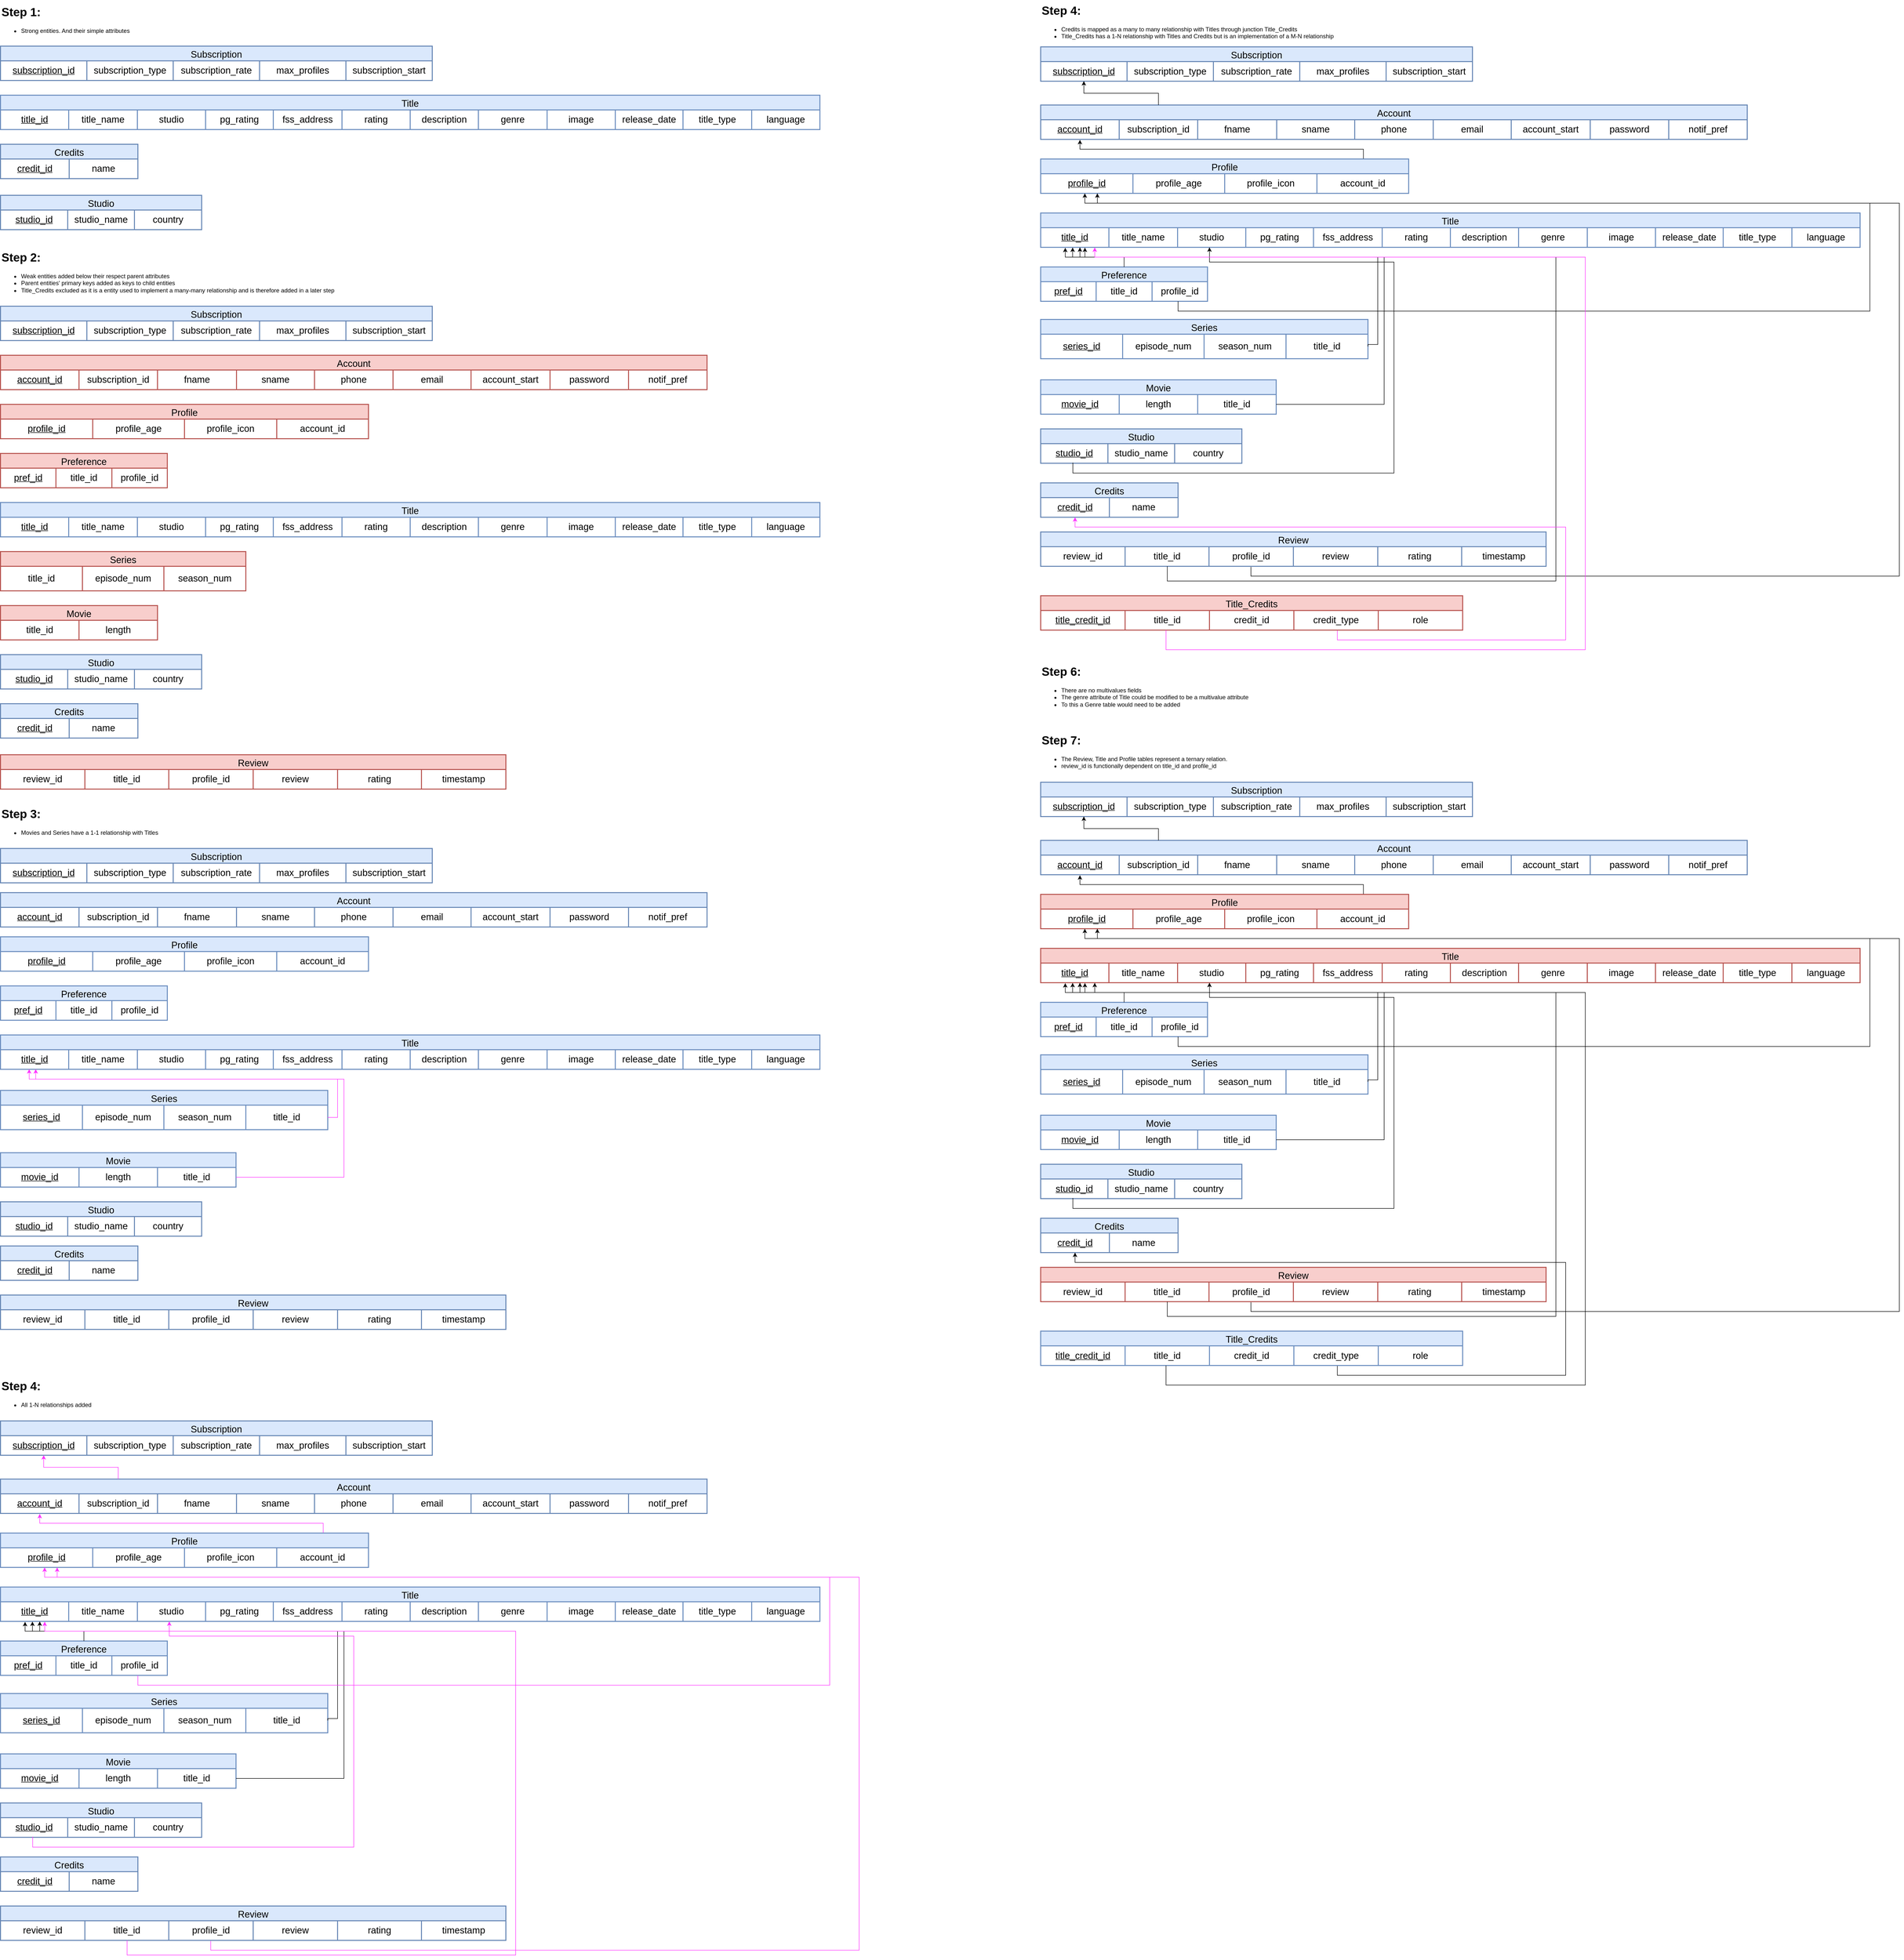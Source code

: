 <mxfile version="24.4.10" type="github">
  <diagram id="C5RBs43oDa-KdzZeNtuy" name="Page-1">
    <mxGraphModel dx="4689" dy="3860" grid="1" gridSize="10" guides="1" tooltips="1" connect="1" arrows="1" fold="1" page="1" pageScale="1" pageWidth="827" pageHeight="1169" math="0" shadow="0">
      <root>
        <mxCell id="WIyWlLk6GJQsqaUBKTNV-0" />
        <mxCell id="WIyWlLk6GJQsqaUBKTNV-1" parent="WIyWlLk6GJQsqaUBKTNV-0" />
        <mxCell id="SElTH7mUP-eFJK6A9xzh-11" value="&lt;h1 style=&quot;margin-top: 0px;&quot;&gt;Step 1:&lt;/h1&gt;&lt;p&gt;&lt;/p&gt;&lt;ul&gt;&lt;li&gt;Strong entities. And their simple attributes&lt;/li&gt;&lt;/ul&gt;&lt;p&gt;&lt;/p&gt;" style="text;html=1;whiteSpace=wrap;overflow=hidden;rounded=0;" vertex="1" parent="WIyWlLk6GJQsqaUBKTNV-1">
          <mxGeometry x="2560" y="60" width="290" height="80" as="geometry" />
        </mxCell>
        <mxCell id="SElTH7mUP-eFJK6A9xzh-12" value="&lt;h1 style=&quot;margin-top: 0px;&quot;&gt;Step 2:&lt;/h1&gt;&lt;p&gt;&lt;/p&gt;&lt;ul&gt;&lt;li&gt;Weak entities added below their respect parent attributes&lt;/li&gt;&lt;li&gt;Parent entities&#39; primary keys added as keys to child entities&lt;/li&gt;&lt;li&gt;Title_Credits excluded as it is a entity used to implement a many-many relationship and is therefore added in a later step&lt;/li&gt;&lt;/ul&gt;&lt;p&gt;&lt;/p&gt;" style="text;html=1;whiteSpace=wrap;overflow=hidden;rounded=0;" vertex="1" parent="WIyWlLk6GJQsqaUBKTNV-1">
          <mxGeometry x="2560" y="560" width="840" height="110" as="geometry" />
        </mxCell>
        <mxCell id="SElTH7mUP-eFJK6A9xzh-13" value="&lt;h1 style=&quot;margin-top: 0px;&quot;&gt;Step 3:&lt;/h1&gt;&lt;p&gt;&lt;/p&gt;&lt;ul&gt;&lt;li&gt;Movies and Series have a 1-1 relationship with Titles&lt;/li&gt;&lt;/ul&gt;&lt;p&gt;&lt;/p&gt;" style="text;html=1;whiteSpace=wrap;overflow=hidden;rounded=0;" vertex="1" parent="WIyWlLk6GJQsqaUBKTNV-1">
          <mxGeometry x="2560" y="1693.5" width="620" height="86.5" as="geometry" />
        </mxCell>
        <mxCell id="SElTH7mUP-eFJK6A9xzh-16" value="&lt;h1 style=&quot;margin-top: 0px;&quot;&gt;Step 6:&lt;/h1&gt;&lt;p&gt;&lt;/p&gt;&lt;ul&gt;&lt;li&gt;There are no multivalues fields&lt;/li&gt;&lt;li&gt;The genre attribute of Title could be modified to be a multivalue attribute&lt;/li&gt;&lt;li&gt;To this a Genre table would need to be added&lt;/li&gt;&lt;/ul&gt;&lt;p&gt;&lt;/p&gt;" style="text;html=1;whiteSpace=wrap;overflow=hidden;rounded=0;" vertex="1" parent="WIyWlLk6GJQsqaUBKTNV-1">
          <mxGeometry x="4680" y="1404" width="440" height="120" as="geometry" />
        </mxCell>
        <mxCell id="SElTH7mUP-eFJK6A9xzh-17" value="&lt;h1 style=&quot;margin-top: 0px;&quot;&gt;Step 7:&lt;/h1&gt;&lt;p&gt;&lt;/p&gt;&lt;ul&gt;&lt;li&gt;The Review, Title and Profile tables represent a ternary relation.&lt;/li&gt;&lt;li&gt;review_id is functionally dependent on title_id and profile_id&lt;/li&gt;&lt;/ul&gt;&lt;p&gt;&lt;/p&gt;" style="text;html=1;whiteSpace=wrap;overflow=hidden;rounded=0;" vertex="1" parent="WIyWlLk6GJQsqaUBKTNV-1">
          <mxGeometry x="4680" y="1544" width="450" height="120" as="geometry" />
        </mxCell>
        <mxCell id="SElTH7mUP-eFJK6A9xzh-35" value="Profile" style="shape=table;startSize=30;container=1;collapsible=0;childLayout=tableLayout;strokeColor=#b85450;fontSize=19;strokeWidth=2;fillColor=#f8cecc;" vertex="1" parent="WIyWlLk6GJQsqaUBKTNV-1">
          <mxGeometry x="2560" y="880" width="750" height="70" as="geometry" />
        </mxCell>
        <mxCell id="SElTH7mUP-eFJK6A9xzh-36" value="" style="shape=tableRow;horizontal=0;startSize=0;swimlaneHead=0;swimlaneBody=0;strokeColor=inherit;top=0;left=0;bottom=0;right=0;collapsible=0;dropTarget=0;fillColor=none;points=[[0,0.5],[1,0.5]];portConstraint=eastwest;fontSize=19;strokeWidth=2;" vertex="1" parent="SElTH7mUP-eFJK6A9xzh-35">
          <mxGeometry y="30" width="750" height="40" as="geometry" />
        </mxCell>
        <mxCell id="SElTH7mUP-eFJK6A9xzh-37" value="&lt;u style=&quot;font-size: 19px;&quot;&gt;profile_id&lt;/u&gt;" style="shape=partialRectangle;html=1;whiteSpace=wrap;connectable=0;strokeColor=inherit;overflow=hidden;fillColor=none;top=0;left=0;bottom=0;right=0;pointerEvents=1;fontSize=19;strokeWidth=2;" vertex="1" parent="SElTH7mUP-eFJK6A9xzh-36">
          <mxGeometry width="188" height="40" as="geometry">
            <mxRectangle width="188" height="40" as="alternateBounds" />
          </mxGeometry>
        </mxCell>
        <mxCell id="SElTH7mUP-eFJK6A9xzh-38" value="profile_age" style="shape=partialRectangle;html=1;whiteSpace=wrap;connectable=0;strokeColor=inherit;overflow=hidden;fillColor=none;top=0;left=0;bottom=0;right=0;pointerEvents=1;fontSize=19;strokeWidth=2;" vertex="1" parent="SElTH7mUP-eFJK6A9xzh-36">
          <mxGeometry x="188" width="187" height="40" as="geometry">
            <mxRectangle width="187" height="40" as="alternateBounds" />
          </mxGeometry>
        </mxCell>
        <mxCell id="SElTH7mUP-eFJK6A9xzh-39" value="profile_icon" style="shape=partialRectangle;html=1;whiteSpace=wrap;connectable=0;strokeColor=inherit;overflow=hidden;fillColor=none;top=0;left=0;bottom=0;right=0;pointerEvents=1;fontSize=19;strokeWidth=2;" vertex="1" parent="SElTH7mUP-eFJK6A9xzh-36">
          <mxGeometry x="375" width="188" height="40" as="geometry">
            <mxRectangle width="188" height="40" as="alternateBounds" />
          </mxGeometry>
        </mxCell>
        <mxCell id="SElTH7mUP-eFJK6A9xzh-40" value="account_id" style="shape=partialRectangle;html=1;whiteSpace=wrap;connectable=0;strokeColor=inherit;overflow=hidden;fillColor=none;top=0;left=0;bottom=0;right=0;pointerEvents=1;fontSize=19;strokeWidth=2;" vertex="1" parent="SElTH7mUP-eFJK6A9xzh-36">
          <mxGeometry x="563" width="187" height="40" as="geometry">
            <mxRectangle width="187" height="40" as="alternateBounds" />
          </mxGeometry>
        </mxCell>
        <mxCell id="SElTH7mUP-eFJK6A9xzh-51" value="Subscription" style="shape=table;startSize=30;container=1;collapsible=0;childLayout=tableLayout;strokeColor=#6787B5;strokeWidth=2;align=center;verticalAlign=middle;fontFamily=Helvetica;fontSize=19;fontColor=default;fillColor=#dae8fc;" vertex="1" parent="WIyWlLk6GJQsqaUBKTNV-1">
          <mxGeometry x="2560" y="150" width="880" height="70" as="geometry" />
        </mxCell>
        <mxCell id="SElTH7mUP-eFJK6A9xzh-52" value="" style="shape=tableRow;horizontal=0;startSize=0;swimlaneHead=0;swimlaneBody=0;strokeColor=inherit;top=0;left=0;bottom=0;right=0;collapsible=0;dropTarget=0;fillColor=none;points=[[0,0.5],[1,0.5]];portConstraint=eastwest;strokeWidth=2;align=center;verticalAlign=middle;fontFamily=Helvetica;fontSize=19;fontColor=default;" vertex="1" parent="SElTH7mUP-eFJK6A9xzh-51">
          <mxGeometry y="30" width="880" height="40" as="geometry" />
        </mxCell>
        <mxCell id="SElTH7mUP-eFJK6A9xzh-53" value="&lt;u&gt;subscription_id&lt;/u&gt;" style="shape=partialRectangle;html=1;whiteSpace=wrap;connectable=0;strokeColor=inherit;overflow=hidden;fillColor=none;top=0;left=0;bottom=0;right=0;pointerEvents=1;strokeWidth=2;align=center;verticalAlign=middle;fontFamily=Helvetica;fontSize=19;fontColor=default;" vertex="1" parent="SElTH7mUP-eFJK6A9xzh-52">
          <mxGeometry width="176" height="40" as="geometry">
            <mxRectangle width="176" height="40" as="alternateBounds" />
          </mxGeometry>
        </mxCell>
        <mxCell id="SElTH7mUP-eFJK6A9xzh-54" value="subscription_type" style="shape=partialRectangle;html=1;whiteSpace=wrap;connectable=0;strokeColor=inherit;overflow=hidden;fillColor=none;top=0;left=0;bottom=0;right=0;pointerEvents=1;strokeWidth=2;align=center;verticalAlign=middle;fontFamily=Helvetica;fontSize=19;fontColor=default;" vertex="1" parent="SElTH7mUP-eFJK6A9xzh-52">
          <mxGeometry x="176" width="176" height="40" as="geometry">
            <mxRectangle width="176" height="40" as="alternateBounds" />
          </mxGeometry>
        </mxCell>
        <mxCell id="SElTH7mUP-eFJK6A9xzh-55" value="subscription_rate" style="shape=partialRectangle;html=1;whiteSpace=wrap;connectable=0;strokeColor=inherit;overflow=hidden;fillColor=none;top=0;left=0;bottom=0;right=0;pointerEvents=1;strokeWidth=2;align=center;verticalAlign=middle;fontFamily=Helvetica;fontSize=19;fontColor=default;" vertex="1" parent="SElTH7mUP-eFJK6A9xzh-52">
          <mxGeometry x="352" width="176" height="40" as="geometry">
            <mxRectangle width="176" height="40" as="alternateBounds" />
          </mxGeometry>
        </mxCell>
        <mxCell id="SElTH7mUP-eFJK6A9xzh-56" value="max_profiles" style="shape=partialRectangle;html=1;whiteSpace=wrap;connectable=0;strokeColor=inherit;overflow=hidden;fillColor=none;top=0;left=0;bottom=0;right=0;pointerEvents=1;strokeWidth=2;align=center;verticalAlign=middle;fontFamily=Helvetica;fontSize=19;fontColor=default;" vertex="1" parent="SElTH7mUP-eFJK6A9xzh-52">
          <mxGeometry x="528" width="176" height="40" as="geometry">
            <mxRectangle width="176" height="40" as="alternateBounds" />
          </mxGeometry>
        </mxCell>
        <mxCell id="SElTH7mUP-eFJK6A9xzh-57" value="subscription_start" style="shape=partialRectangle;html=1;whiteSpace=wrap;connectable=0;strokeColor=inherit;overflow=hidden;fillColor=none;top=0;left=0;bottom=0;right=0;pointerEvents=1;strokeWidth=2;align=center;verticalAlign=middle;fontFamily=Helvetica;fontSize=19;fontColor=default;" vertex="1" parent="SElTH7mUP-eFJK6A9xzh-52">
          <mxGeometry x="704" width="176" height="40" as="geometry">
            <mxRectangle width="176" height="40" as="alternateBounds" />
          </mxGeometry>
        </mxCell>
        <mxCell id="SElTH7mUP-eFJK6A9xzh-58" value="Account" style="shape=table;startSize=30;container=1;collapsible=0;childLayout=tableLayout;strokeColor=#b85450;strokeWidth=2;align=center;verticalAlign=middle;fontFamily=Helvetica;fontSize=19;fillColor=#f8cecc;" vertex="1" parent="WIyWlLk6GJQsqaUBKTNV-1">
          <mxGeometry x="2560" y="780" width="1440" height="70" as="geometry" />
        </mxCell>
        <mxCell id="SElTH7mUP-eFJK6A9xzh-59" value="" style="shape=tableRow;horizontal=0;startSize=0;swimlaneHead=0;swimlaneBody=0;strokeColor=inherit;top=0;left=0;bottom=0;right=0;collapsible=0;dropTarget=0;fillColor=none;points=[[0,0.5],[1,0.5]];portConstraint=eastwest;strokeWidth=2;align=center;verticalAlign=middle;fontFamily=Helvetica;fontSize=19;fontColor=default;" vertex="1" parent="SElTH7mUP-eFJK6A9xzh-58">
          <mxGeometry y="30" width="1440" height="40" as="geometry" />
        </mxCell>
        <mxCell id="SElTH7mUP-eFJK6A9xzh-60" value="&lt;u&gt;account_id&lt;/u&gt;" style="shape=partialRectangle;html=1;whiteSpace=wrap;connectable=0;strokeColor=inherit;overflow=hidden;fillColor=none;top=0;left=0;bottom=0;right=0;pointerEvents=1;strokeWidth=2;align=center;verticalAlign=middle;fontFamily=Helvetica;fontSize=19;fontColor=default;" vertex="1" parent="SElTH7mUP-eFJK6A9xzh-59">
          <mxGeometry width="160" height="40" as="geometry">
            <mxRectangle width="160" height="40" as="alternateBounds" />
          </mxGeometry>
        </mxCell>
        <mxCell id="SElTH7mUP-eFJK6A9xzh-61" value="subscription_id" style="shape=partialRectangle;html=1;whiteSpace=wrap;connectable=0;strokeColor=inherit;overflow=hidden;fillColor=none;top=0;left=0;bottom=0;right=0;pointerEvents=1;strokeWidth=2;align=center;verticalAlign=middle;fontFamily=Helvetica;fontSize=19;fontColor=default;" vertex="1" parent="SElTH7mUP-eFJK6A9xzh-59">
          <mxGeometry x="160" width="160" height="40" as="geometry">
            <mxRectangle width="160" height="40" as="alternateBounds" />
          </mxGeometry>
        </mxCell>
        <mxCell id="SElTH7mUP-eFJK6A9xzh-62" value="fname" style="shape=partialRectangle;html=1;whiteSpace=wrap;connectable=0;strokeColor=inherit;overflow=hidden;fillColor=none;top=0;left=0;bottom=0;right=0;pointerEvents=1;strokeWidth=2;align=center;verticalAlign=middle;fontFamily=Helvetica;fontSize=19;fontColor=default;" vertex="1" parent="SElTH7mUP-eFJK6A9xzh-59">
          <mxGeometry x="320" width="161" height="40" as="geometry">
            <mxRectangle width="161" height="40" as="alternateBounds" />
          </mxGeometry>
        </mxCell>
        <mxCell id="SElTH7mUP-eFJK6A9xzh-63" value="sname" style="shape=partialRectangle;html=1;whiteSpace=wrap;connectable=0;strokeColor=inherit;overflow=hidden;fillColor=none;top=0;left=0;bottom=0;right=0;pointerEvents=1;strokeWidth=2;align=center;verticalAlign=middle;fontFamily=Helvetica;fontSize=19;fontColor=default;" vertex="1" parent="SElTH7mUP-eFJK6A9xzh-59">
          <mxGeometry x="481" width="159" height="40" as="geometry">
            <mxRectangle width="159" height="40" as="alternateBounds" />
          </mxGeometry>
        </mxCell>
        <mxCell id="SElTH7mUP-eFJK6A9xzh-64" value="phone" style="shape=partialRectangle;html=1;whiteSpace=wrap;connectable=0;strokeColor=inherit;overflow=hidden;fillColor=none;top=0;left=0;bottom=0;right=0;pointerEvents=1;strokeWidth=2;align=center;verticalAlign=middle;fontFamily=Helvetica;fontSize=19;fontColor=default;" vertex="1" parent="SElTH7mUP-eFJK6A9xzh-59">
          <mxGeometry x="640" width="160" height="40" as="geometry">
            <mxRectangle width="160" height="40" as="alternateBounds" />
          </mxGeometry>
        </mxCell>
        <mxCell id="SElTH7mUP-eFJK6A9xzh-65" value="email" style="shape=partialRectangle;html=1;whiteSpace=wrap;connectable=0;strokeColor=inherit;overflow=hidden;fillColor=none;top=0;left=0;bottom=0;right=0;pointerEvents=1;strokeWidth=2;align=center;verticalAlign=middle;fontFamily=Helvetica;fontSize=19;fontColor=default;" vertex="1" parent="SElTH7mUP-eFJK6A9xzh-59">
          <mxGeometry x="800" width="159" height="40" as="geometry">
            <mxRectangle width="159" height="40" as="alternateBounds" />
          </mxGeometry>
        </mxCell>
        <mxCell id="SElTH7mUP-eFJK6A9xzh-66" value="account_start" style="shape=partialRectangle;html=1;whiteSpace=wrap;connectable=0;strokeColor=inherit;overflow=hidden;fillColor=none;top=0;left=0;bottom=0;right=0;pointerEvents=1;strokeWidth=2;align=center;verticalAlign=middle;fontFamily=Helvetica;fontSize=19;fontColor=default;" vertex="1" parent="SElTH7mUP-eFJK6A9xzh-59">
          <mxGeometry x="959" width="161" height="40" as="geometry">
            <mxRectangle width="161" height="40" as="alternateBounds" />
          </mxGeometry>
        </mxCell>
        <mxCell id="SElTH7mUP-eFJK6A9xzh-67" value="password" style="shape=partialRectangle;html=1;whiteSpace=wrap;connectable=0;strokeColor=inherit;overflow=hidden;fillColor=none;top=0;left=0;bottom=0;right=0;pointerEvents=1;strokeWidth=2;align=center;verticalAlign=middle;fontFamily=Helvetica;fontSize=19;fontColor=default;" vertex="1" parent="SElTH7mUP-eFJK6A9xzh-59">
          <mxGeometry x="1120" width="160" height="40" as="geometry">
            <mxRectangle width="160" height="40" as="alternateBounds" />
          </mxGeometry>
        </mxCell>
        <mxCell id="SElTH7mUP-eFJK6A9xzh-68" value="notif_pref" style="shape=partialRectangle;html=1;whiteSpace=wrap;connectable=0;strokeColor=inherit;overflow=hidden;fillColor=none;top=0;left=0;bottom=0;right=0;pointerEvents=1;strokeWidth=2;align=center;verticalAlign=middle;fontFamily=Helvetica;fontSize=19;fontColor=default;" vertex="1" parent="SElTH7mUP-eFJK6A9xzh-59">
          <mxGeometry x="1280" width="160" height="40" as="geometry">
            <mxRectangle width="160" height="40" as="alternateBounds" />
          </mxGeometry>
        </mxCell>
        <mxCell id="SElTH7mUP-eFJK6A9xzh-83" value="Title" style="shape=table;startSize=30;container=1;collapsible=0;childLayout=tableLayout;strokeColor=#6c8ebf;fontSize=19;strokeWidth=2;fillColor=#dae8fc;" vertex="1" parent="WIyWlLk6GJQsqaUBKTNV-1">
          <mxGeometry x="2560" y="250" width="1670" height="70" as="geometry" />
        </mxCell>
        <mxCell id="SElTH7mUP-eFJK6A9xzh-84" value="" style="shape=tableRow;horizontal=0;startSize=0;swimlaneHead=0;swimlaneBody=0;strokeColor=inherit;top=0;left=0;bottom=0;right=0;collapsible=0;dropTarget=0;fillColor=none;points=[[0,0.5],[1,0.5]];portConstraint=eastwest;fontSize=19;strokeWidth=2;" vertex="1" parent="SElTH7mUP-eFJK6A9xzh-83">
          <mxGeometry y="30" width="1670" height="40" as="geometry" />
        </mxCell>
        <mxCell id="SElTH7mUP-eFJK6A9xzh-85" value="&lt;u style=&quot;font-size: 19px;&quot;&gt;title_id&lt;/u&gt;" style="shape=partialRectangle;html=1;whiteSpace=wrap;connectable=0;strokeColor=inherit;overflow=hidden;fillColor=none;top=0;left=0;bottom=0;right=0;pointerEvents=1;fontSize=19;strokeWidth=2;" vertex="1" parent="SElTH7mUP-eFJK6A9xzh-84">
          <mxGeometry width="139" height="40" as="geometry">
            <mxRectangle width="139" height="40" as="alternateBounds" />
          </mxGeometry>
        </mxCell>
        <mxCell id="SElTH7mUP-eFJK6A9xzh-86" value="title_name" style="shape=partialRectangle;html=1;whiteSpace=wrap;connectable=0;strokeColor=inherit;overflow=hidden;fillColor=none;top=0;left=0;bottom=0;right=0;pointerEvents=1;fontSize=19;strokeWidth=2;" vertex="1" parent="SElTH7mUP-eFJK6A9xzh-84">
          <mxGeometry x="139" width="140" height="40" as="geometry">
            <mxRectangle width="140" height="40" as="alternateBounds" />
          </mxGeometry>
        </mxCell>
        <mxCell id="SElTH7mUP-eFJK6A9xzh-87" value="studio" style="shape=partialRectangle;html=1;whiteSpace=wrap;connectable=0;strokeColor=inherit;overflow=hidden;fillColor=none;top=0;left=0;bottom=0;right=0;pointerEvents=1;fontSize=19;strokeWidth=2;" vertex="1" parent="SElTH7mUP-eFJK6A9xzh-84">
          <mxGeometry x="279" width="139" height="40" as="geometry">
            <mxRectangle width="139" height="40" as="alternateBounds" />
          </mxGeometry>
        </mxCell>
        <mxCell id="SElTH7mUP-eFJK6A9xzh-88" value="pg_rating" style="shape=partialRectangle;html=1;whiteSpace=wrap;connectable=0;strokeColor=inherit;overflow=hidden;fillColor=none;top=0;left=0;bottom=0;right=0;pointerEvents=1;fontSize=19;strokeWidth=2;" vertex="1" parent="SElTH7mUP-eFJK6A9xzh-84">
          <mxGeometry x="418" width="138" height="40" as="geometry">
            <mxRectangle width="138" height="40" as="alternateBounds" />
          </mxGeometry>
        </mxCell>
        <mxCell id="SElTH7mUP-eFJK6A9xzh-89" value="fss_address" style="shape=partialRectangle;html=1;whiteSpace=wrap;connectable=0;strokeColor=inherit;overflow=hidden;fillColor=none;top=0;left=0;bottom=0;right=0;pointerEvents=1;fontSize=19;strokeWidth=2;" vertex="1" parent="SElTH7mUP-eFJK6A9xzh-84">
          <mxGeometry x="556" width="140" height="40" as="geometry">
            <mxRectangle width="140" height="40" as="alternateBounds" />
          </mxGeometry>
        </mxCell>
        <mxCell id="SElTH7mUP-eFJK6A9xzh-90" value="rating" style="shape=partialRectangle;html=1;whiteSpace=wrap;connectable=0;strokeColor=inherit;overflow=hidden;fillColor=none;top=0;left=0;bottom=0;right=0;pointerEvents=1;fontSize=19;strokeWidth=2;" vertex="1" parent="SElTH7mUP-eFJK6A9xzh-84">
          <mxGeometry x="696" width="139" height="40" as="geometry">
            <mxRectangle width="139" height="40" as="alternateBounds" />
          </mxGeometry>
        </mxCell>
        <mxCell id="SElTH7mUP-eFJK6A9xzh-91" value="description" style="shape=partialRectangle;html=1;whiteSpace=wrap;connectable=0;strokeColor=inherit;overflow=hidden;fillColor=none;top=0;left=0;bottom=0;right=0;pointerEvents=1;fontSize=19;strokeWidth=2;" vertex="1" parent="SElTH7mUP-eFJK6A9xzh-84">
          <mxGeometry x="835" width="139" height="40" as="geometry">
            <mxRectangle width="139" height="40" as="alternateBounds" />
          </mxGeometry>
        </mxCell>
        <mxCell id="SElTH7mUP-eFJK6A9xzh-92" value="genre" style="shape=partialRectangle;html=1;whiteSpace=wrap;connectable=0;strokeColor=inherit;overflow=hidden;fillColor=none;top=0;left=0;bottom=0;right=0;pointerEvents=1;fontSize=19;strokeWidth=2;" vertex="1" parent="SElTH7mUP-eFJK6A9xzh-84">
          <mxGeometry x="974" width="140" height="40" as="geometry">
            <mxRectangle width="140" height="40" as="alternateBounds" />
          </mxGeometry>
        </mxCell>
        <mxCell id="SElTH7mUP-eFJK6A9xzh-93" value="image" style="shape=partialRectangle;html=1;whiteSpace=wrap;connectable=0;strokeColor=inherit;overflow=hidden;fillColor=none;top=0;left=0;bottom=0;right=0;pointerEvents=1;fontSize=19;strokeWidth=2;" vertex="1" parent="SElTH7mUP-eFJK6A9xzh-84">
          <mxGeometry x="1114" width="139" height="40" as="geometry">
            <mxRectangle width="139" height="40" as="alternateBounds" />
          </mxGeometry>
        </mxCell>
        <mxCell id="SElTH7mUP-eFJK6A9xzh-94" value="release_date" style="shape=partialRectangle;html=1;whiteSpace=wrap;connectable=0;strokeColor=inherit;overflow=hidden;fillColor=none;top=0;left=0;bottom=0;right=0;pointerEvents=1;fontSize=19;strokeWidth=2;" vertex="1" parent="SElTH7mUP-eFJK6A9xzh-84">
          <mxGeometry x="1253" width="138" height="40" as="geometry">
            <mxRectangle width="138" height="40" as="alternateBounds" />
          </mxGeometry>
        </mxCell>
        <mxCell id="SElTH7mUP-eFJK6A9xzh-95" value="title_type" style="shape=partialRectangle;html=1;whiteSpace=wrap;connectable=0;strokeColor=inherit;overflow=hidden;fillColor=none;top=0;left=0;bottom=0;right=0;pointerEvents=1;fontSize=19;strokeWidth=2;" vertex="1" parent="SElTH7mUP-eFJK6A9xzh-84">
          <mxGeometry x="1391" width="140" height="40" as="geometry">
            <mxRectangle width="140" height="40" as="alternateBounds" />
          </mxGeometry>
        </mxCell>
        <mxCell id="SElTH7mUP-eFJK6A9xzh-96" value="language" style="shape=partialRectangle;html=1;whiteSpace=wrap;connectable=0;strokeColor=inherit;overflow=hidden;fillColor=none;top=0;left=0;bottom=0;right=0;pointerEvents=1;fontSize=19;strokeWidth=2;" vertex="1" parent="SElTH7mUP-eFJK6A9xzh-84">
          <mxGeometry x="1531" width="139" height="40" as="geometry">
            <mxRectangle width="139" height="40" as="alternateBounds" />
          </mxGeometry>
        </mxCell>
        <mxCell id="SElTH7mUP-eFJK6A9xzh-111" value="Credits" style="shape=table;startSize=30;container=1;collapsible=0;childLayout=tableLayout;strokeColor=#6787B5;strokeWidth=2;align=center;verticalAlign=middle;fontFamily=Helvetica;fontSize=19;fontColor=default;fillColor=#dae8fc;" vertex="1" parent="WIyWlLk6GJQsqaUBKTNV-1">
          <mxGeometry x="2560" y="350" width="280" height="70" as="geometry" />
        </mxCell>
        <mxCell id="SElTH7mUP-eFJK6A9xzh-112" value="" style="shape=tableRow;horizontal=0;startSize=0;swimlaneHead=0;swimlaneBody=0;strokeColor=inherit;top=0;left=0;bottom=0;right=0;collapsible=0;dropTarget=0;fillColor=none;points=[[0,0.5],[1,0.5]];portConstraint=eastwest;strokeWidth=2;align=center;verticalAlign=middle;fontFamily=Helvetica;fontSize=19;fontColor=default;" vertex="1" parent="SElTH7mUP-eFJK6A9xzh-111">
          <mxGeometry y="30" width="280" height="40" as="geometry" />
        </mxCell>
        <mxCell id="SElTH7mUP-eFJK6A9xzh-113" value="&lt;u&gt;credit_id&lt;/u&gt;" style="shape=partialRectangle;html=1;whiteSpace=wrap;connectable=0;strokeColor=inherit;overflow=hidden;fillColor=none;top=0;left=0;bottom=0;right=0;pointerEvents=1;strokeWidth=2;align=center;verticalAlign=middle;fontFamily=Helvetica;fontSize=19;fontColor=default;" vertex="1" parent="SElTH7mUP-eFJK6A9xzh-112">
          <mxGeometry width="140" height="40" as="geometry">
            <mxRectangle width="140" height="40" as="alternateBounds" />
          </mxGeometry>
        </mxCell>
        <mxCell id="SElTH7mUP-eFJK6A9xzh-114" value="name" style="shape=partialRectangle;html=1;whiteSpace=wrap;connectable=0;strokeColor=inherit;overflow=hidden;fillColor=none;top=0;left=0;bottom=0;right=0;pointerEvents=1;strokeWidth=2;align=center;verticalAlign=middle;fontFamily=Helvetica;fontSize=19;fontColor=default;" vertex="1" parent="SElTH7mUP-eFJK6A9xzh-112">
          <mxGeometry x="140" width="140" height="40" as="geometry">
            <mxRectangle width="140" height="40" as="alternateBounds" />
          </mxGeometry>
        </mxCell>
        <mxCell id="SElTH7mUP-eFJK6A9xzh-115" value="Studio" style="shape=table;startSize=30;container=1;collapsible=0;childLayout=tableLayout;strokeColor=#6787B5;strokeWidth=2;align=center;verticalAlign=middle;fontFamily=Helvetica;fontSize=19;fontColor=default;fillColor=#dae8fc;" vertex="1" parent="WIyWlLk6GJQsqaUBKTNV-1">
          <mxGeometry x="2560" y="454" width="410" height="70" as="geometry" />
        </mxCell>
        <mxCell id="SElTH7mUP-eFJK6A9xzh-116" value="" style="shape=tableRow;horizontal=0;startSize=0;swimlaneHead=0;swimlaneBody=0;strokeColor=inherit;top=0;left=0;bottom=0;right=0;collapsible=0;dropTarget=0;fillColor=none;points=[[0,0.5],[1,0.5]];portConstraint=eastwest;strokeWidth=2;align=center;verticalAlign=middle;fontFamily=Helvetica;fontSize=19;fontColor=default;" vertex="1" parent="SElTH7mUP-eFJK6A9xzh-115">
          <mxGeometry y="30" width="410" height="40" as="geometry" />
        </mxCell>
        <mxCell id="SElTH7mUP-eFJK6A9xzh-117" value="&lt;u&gt;studio_id&lt;/u&gt;" style="shape=partialRectangle;html=1;whiteSpace=wrap;connectable=0;strokeColor=inherit;overflow=hidden;fillColor=none;top=0;left=0;bottom=0;right=0;pointerEvents=1;strokeWidth=2;align=center;verticalAlign=middle;fontFamily=Helvetica;fontSize=19;fontColor=default;" vertex="1" parent="SElTH7mUP-eFJK6A9xzh-116">
          <mxGeometry width="137" height="40" as="geometry">
            <mxRectangle width="137" height="40" as="alternateBounds" />
          </mxGeometry>
        </mxCell>
        <mxCell id="SElTH7mUP-eFJK6A9xzh-118" value="studio_name" style="shape=partialRectangle;html=1;whiteSpace=wrap;connectable=0;strokeColor=inherit;overflow=hidden;fillColor=none;top=0;left=0;bottom=0;right=0;pointerEvents=1;strokeWidth=2;align=center;verticalAlign=middle;fontFamily=Helvetica;fontSize=19;fontColor=default;" vertex="1" parent="SElTH7mUP-eFJK6A9xzh-116">
          <mxGeometry x="137" width="136" height="40" as="geometry">
            <mxRectangle width="136" height="40" as="alternateBounds" />
          </mxGeometry>
        </mxCell>
        <mxCell id="SElTH7mUP-eFJK6A9xzh-119" value="country" style="shape=partialRectangle;html=1;whiteSpace=wrap;connectable=0;strokeColor=inherit;overflow=hidden;fillColor=none;top=0;left=0;bottom=0;right=0;pointerEvents=1;strokeWidth=2;align=center;verticalAlign=middle;fontFamily=Helvetica;fontSize=19;fontColor=default;" vertex="1" parent="SElTH7mUP-eFJK6A9xzh-116">
          <mxGeometry x="273" width="137" height="40" as="geometry">
            <mxRectangle width="137" height="40" as="alternateBounds" />
          </mxGeometry>
        </mxCell>
        <mxCell id="SElTH7mUP-eFJK6A9xzh-120" value="Subscription" style="shape=table;startSize=30;container=1;collapsible=0;childLayout=tableLayout;strokeColor=#6787B5;strokeWidth=2;align=center;verticalAlign=middle;fontFamily=Helvetica;fontSize=19;fontColor=default;fillColor=#dae8fc;" vertex="1" parent="WIyWlLk6GJQsqaUBKTNV-1">
          <mxGeometry x="2560" y="680" width="880" height="70" as="geometry" />
        </mxCell>
        <mxCell id="SElTH7mUP-eFJK6A9xzh-121" value="" style="shape=tableRow;horizontal=0;startSize=0;swimlaneHead=0;swimlaneBody=0;strokeColor=inherit;top=0;left=0;bottom=0;right=0;collapsible=0;dropTarget=0;fillColor=none;points=[[0,0.5],[1,0.5]];portConstraint=eastwest;strokeWidth=2;align=center;verticalAlign=middle;fontFamily=Helvetica;fontSize=19;fontColor=default;" vertex="1" parent="SElTH7mUP-eFJK6A9xzh-120">
          <mxGeometry y="30" width="880" height="40" as="geometry" />
        </mxCell>
        <mxCell id="SElTH7mUP-eFJK6A9xzh-122" value="&lt;u&gt;subscription_id&lt;/u&gt;" style="shape=partialRectangle;html=1;whiteSpace=wrap;connectable=0;strokeColor=inherit;overflow=hidden;fillColor=none;top=0;left=0;bottom=0;right=0;pointerEvents=1;strokeWidth=2;align=center;verticalAlign=middle;fontFamily=Helvetica;fontSize=19;fontColor=default;" vertex="1" parent="SElTH7mUP-eFJK6A9xzh-121">
          <mxGeometry width="176" height="40" as="geometry">
            <mxRectangle width="176" height="40" as="alternateBounds" />
          </mxGeometry>
        </mxCell>
        <mxCell id="SElTH7mUP-eFJK6A9xzh-123" value="subscription_type" style="shape=partialRectangle;html=1;whiteSpace=wrap;connectable=0;strokeColor=inherit;overflow=hidden;fillColor=none;top=0;left=0;bottom=0;right=0;pointerEvents=1;strokeWidth=2;align=center;verticalAlign=middle;fontFamily=Helvetica;fontSize=19;fontColor=default;" vertex="1" parent="SElTH7mUP-eFJK6A9xzh-121">
          <mxGeometry x="176" width="176" height="40" as="geometry">
            <mxRectangle width="176" height="40" as="alternateBounds" />
          </mxGeometry>
        </mxCell>
        <mxCell id="SElTH7mUP-eFJK6A9xzh-124" value="subscription_rate" style="shape=partialRectangle;html=1;whiteSpace=wrap;connectable=0;strokeColor=inherit;overflow=hidden;fillColor=none;top=0;left=0;bottom=0;right=0;pointerEvents=1;strokeWidth=2;align=center;verticalAlign=middle;fontFamily=Helvetica;fontSize=19;fontColor=default;" vertex="1" parent="SElTH7mUP-eFJK6A9xzh-121">
          <mxGeometry x="352" width="176" height="40" as="geometry">
            <mxRectangle width="176" height="40" as="alternateBounds" />
          </mxGeometry>
        </mxCell>
        <mxCell id="SElTH7mUP-eFJK6A9xzh-125" value="max_profiles" style="shape=partialRectangle;html=1;whiteSpace=wrap;connectable=0;strokeColor=inherit;overflow=hidden;fillColor=none;top=0;left=0;bottom=0;right=0;pointerEvents=1;strokeWidth=2;align=center;verticalAlign=middle;fontFamily=Helvetica;fontSize=19;fontColor=default;" vertex="1" parent="SElTH7mUP-eFJK6A9xzh-121">
          <mxGeometry x="528" width="176" height="40" as="geometry">
            <mxRectangle width="176" height="40" as="alternateBounds" />
          </mxGeometry>
        </mxCell>
        <mxCell id="SElTH7mUP-eFJK6A9xzh-126" value="subscription_start" style="shape=partialRectangle;html=1;whiteSpace=wrap;connectable=0;strokeColor=inherit;overflow=hidden;fillColor=none;top=0;left=0;bottom=0;right=0;pointerEvents=1;strokeWidth=2;align=center;verticalAlign=middle;fontFamily=Helvetica;fontSize=19;fontColor=default;" vertex="1" parent="SElTH7mUP-eFJK6A9xzh-121">
          <mxGeometry x="704" width="176" height="40" as="geometry">
            <mxRectangle width="176" height="40" as="alternateBounds" />
          </mxGeometry>
        </mxCell>
        <mxCell id="SElTH7mUP-eFJK6A9xzh-127" value="Title" style="shape=table;startSize=30;container=1;collapsible=0;childLayout=tableLayout;strokeColor=#6c8ebf;fontSize=19;strokeWidth=2;fillColor=#dae8fc;" vertex="1" parent="WIyWlLk6GJQsqaUBKTNV-1">
          <mxGeometry x="2560" y="1080" width="1670" height="70" as="geometry" />
        </mxCell>
        <mxCell id="SElTH7mUP-eFJK6A9xzh-128" value="" style="shape=tableRow;horizontal=0;startSize=0;swimlaneHead=0;swimlaneBody=0;strokeColor=inherit;top=0;left=0;bottom=0;right=0;collapsible=0;dropTarget=0;fillColor=none;points=[[0,0.5],[1,0.5]];portConstraint=eastwest;fontSize=19;strokeWidth=2;" vertex="1" parent="SElTH7mUP-eFJK6A9xzh-127">
          <mxGeometry y="30" width="1670" height="40" as="geometry" />
        </mxCell>
        <mxCell id="SElTH7mUP-eFJK6A9xzh-129" value="&lt;u style=&quot;font-size: 19px;&quot;&gt;title_id&lt;/u&gt;" style="shape=partialRectangle;html=1;whiteSpace=wrap;connectable=0;strokeColor=inherit;overflow=hidden;fillColor=none;top=0;left=0;bottom=0;right=0;pointerEvents=1;fontSize=19;strokeWidth=2;" vertex="1" parent="SElTH7mUP-eFJK6A9xzh-128">
          <mxGeometry width="139" height="40" as="geometry">
            <mxRectangle width="139" height="40" as="alternateBounds" />
          </mxGeometry>
        </mxCell>
        <mxCell id="SElTH7mUP-eFJK6A9xzh-130" value="title_name" style="shape=partialRectangle;html=1;whiteSpace=wrap;connectable=0;strokeColor=inherit;overflow=hidden;fillColor=none;top=0;left=0;bottom=0;right=0;pointerEvents=1;fontSize=19;strokeWidth=2;" vertex="1" parent="SElTH7mUP-eFJK6A9xzh-128">
          <mxGeometry x="139" width="140" height="40" as="geometry">
            <mxRectangle width="140" height="40" as="alternateBounds" />
          </mxGeometry>
        </mxCell>
        <mxCell id="SElTH7mUP-eFJK6A9xzh-131" value="studio" style="shape=partialRectangle;html=1;whiteSpace=wrap;connectable=0;strokeColor=inherit;overflow=hidden;fillColor=none;top=0;left=0;bottom=0;right=0;pointerEvents=1;fontSize=19;strokeWidth=2;" vertex="1" parent="SElTH7mUP-eFJK6A9xzh-128">
          <mxGeometry x="279" width="139" height="40" as="geometry">
            <mxRectangle width="139" height="40" as="alternateBounds" />
          </mxGeometry>
        </mxCell>
        <mxCell id="SElTH7mUP-eFJK6A9xzh-132" value="pg_rating" style="shape=partialRectangle;html=1;whiteSpace=wrap;connectable=0;strokeColor=inherit;overflow=hidden;fillColor=none;top=0;left=0;bottom=0;right=0;pointerEvents=1;fontSize=19;strokeWidth=2;" vertex="1" parent="SElTH7mUP-eFJK6A9xzh-128">
          <mxGeometry x="418" width="138" height="40" as="geometry">
            <mxRectangle width="138" height="40" as="alternateBounds" />
          </mxGeometry>
        </mxCell>
        <mxCell id="SElTH7mUP-eFJK6A9xzh-133" value="fss_address" style="shape=partialRectangle;html=1;whiteSpace=wrap;connectable=0;strokeColor=inherit;overflow=hidden;fillColor=none;top=0;left=0;bottom=0;right=0;pointerEvents=1;fontSize=19;strokeWidth=2;" vertex="1" parent="SElTH7mUP-eFJK6A9xzh-128">
          <mxGeometry x="556" width="140" height="40" as="geometry">
            <mxRectangle width="140" height="40" as="alternateBounds" />
          </mxGeometry>
        </mxCell>
        <mxCell id="SElTH7mUP-eFJK6A9xzh-134" value="rating" style="shape=partialRectangle;html=1;whiteSpace=wrap;connectable=0;strokeColor=inherit;overflow=hidden;fillColor=none;top=0;left=0;bottom=0;right=0;pointerEvents=1;fontSize=19;strokeWidth=2;" vertex="1" parent="SElTH7mUP-eFJK6A9xzh-128">
          <mxGeometry x="696" width="139" height="40" as="geometry">
            <mxRectangle width="139" height="40" as="alternateBounds" />
          </mxGeometry>
        </mxCell>
        <mxCell id="SElTH7mUP-eFJK6A9xzh-135" value="description" style="shape=partialRectangle;html=1;whiteSpace=wrap;connectable=0;strokeColor=inherit;overflow=hidden;fillColor=none;top=0;left=0;bottom=0;right=0;pointerEvents=1;fontSize=19;strokeWidth=2;" vertex="1" parent="SElTH7mUP-eFJK6A9xzh-128">
          <mxGeometry x="835" width="139" height="40" as="geometry">
            <mxRectangle width="139" height="40" as="alternateBounds" />
          </mxGeometry>
        </mxCell>
        <mxCell id="SElTH7mUP-eFJK6A9xzh-136" value="genre" style="shape=partialRectangle;html=1;whiteSpace=wrap;connectable=0;strokeColor=inherit;overflow=hidden;fillColor=none;top=0;left=0;bottom=0;right=0;pointerEvents=1;fontSize=19;strokeWidth=2;" vertex="1" parent="SElTH7mUP-eFJK6A9xzh-128">
          <mxGeometry x="974" width="140" height="40" as="geometry">
            <mxRectangle width="140" height="40" as="alternateBounds" />
          </mxGeometry>
        </mxCell>
        <mxCell id="SElTH7mUP-eFJK6A9xzh-137" value="image" style="shape=partialRectangle;html=1;whiteSpace=wrap;connectable=0;strokeColor=inherit;overflow=hidden;fillColor=none;top=0;left=0;bottom=0;right=0;pointerEvents=1;fontSize=19;strokeWidth=2;" vertex="1" parent="SElTH7mUP-eFJK6A9xzh-128">
          <mxGeometry x="1114" width="139" height="40" as="geometry">
            <mxRectangle width="139" height="40" as="alternateBounds" />
          </mxGeometry>
        </mxCell>
        <mxCell id="SElTH7mUP-eFJK6A9xzh-138" value="release_date" style="shape=partialRectangle;html=1;whiteSpace=wrap;connectable=0;strokeColor=inherit;overflow=hidden;fillColor=none;top=0;left=0;bottom=0;right=0;pointerEvents=1;fontSize=19;strokeWidth=2;" vertex="1" parent="SElTH7mUP-eFJK6A9xzh-128">
          <mxGeometry x="1253" width="138" height="40" as="geometry">
            <mxRectangle width="138" height="40" as="alternateBounds" />
          </mxGeometry>
        </mxCell>
        <mxCell id="SElTH7mUP-eFJK6A9xzh-139" value="title_type" style="shape=partialRectangle;html=1;whiteSpace=wrap;connectable=0;strokeColor=inherit;overflow=hidden;fillColor=none;top=0;left=0;bottom=0;right=0;pointerEvents=1;fontSize=19;strokeWidth=2;" vertex="1" parent="SElTH7mUP-eFJK6A9xzh-128">
          <mxGeometry x="1391" width="140" height="40" as="geometry">
            <mxRectangle width="140" height="40" as="alternateBounds" />
          </mxGeometry>
        </mxCell>
        <mxCell id="SElTH7mUP-eFJK6A9xzh-140" value="language" style="shape=partialRectangle;html=1;whiteSpace=wrap;connectable=0;strokeColor=inherit;overflow=hidden;fillColor=none;top=0;left=0;bottom=0;right=0;pointerEvents=1;fontSize=19;strokeWidth=2;" vertex="1" parent="SElTH7mUP-eFJK6A9xzh-128">
          <mxGeometry x="1531" width="139" height="40" as="geometry">
            <mxRectangle width="139" height="40" as="alternateBounds" />
          </mxGeometry>
        </mxCell>
        <mxCell id="SElTH7mUP-eFJK6A9xzh-141" value="Credits" style="shape=table;startSize=30;container=1;collapsible=0;childLayout=tableLayout;strokeColor=#6787B5;strokeWidth=2;align=center;verticalAlign=middle;fontFamily=Helvetica;fontSize=19;fontColor=default;fillColor=#dae8fc;" vertex="1" parent="WIyWlLk6GJQsqaUBKTNV-1">
          <mxGeometry x="2560" y="1490" width="280" height="70" as="geometry" />
        </mxCell>
        <mxCell id="SElTH7mUP-eFJK6A9xzh-142" value="" style="shape=tableRow;horizontal=0;startSize=0;swimlaneHead=0;swimlaneBody=0;strokeColor=inherit;top=0;left=0;bottom=0;right=0;collapsible=0;dropTarget=0;fillColor=none;points=[[0,0.5],[1,0.5]];portConstraint=eastwest;strokeWidth=2;align=center;verticalAlign=middle;fontFamily=Helvetica;fontSize=19;fontColor=default;" vertex="1" parent="SElTH7mUP-eFJK6A9xzh-141">
          <mxGeometry y="30" width="280" height="40" as="geometry" />
        </mxCell>
        <mxCell id="SElTH7mUP-eFJK6A9xzh-143" value="&lt;u&gt;credit_id&lt;/u&gt;" style="shape=partialRectangle;html=1;whiteSpace=wrap;connectable=0;strokeColor=inherit;overflow=hidden;fillColor=none;top=0;left=0;bottom=0;right=0;pointerEvents=1;strokeWidth=2;align=center;verticalAlign=middle;fontFamily=Helvetica;fontSize=19;fontColor=default;" vertex="1" parent="SElTH7mUP-eFJK6A9xzh-142">
          <mxGeometry width="140" height="40" as="geometry">
            <mxRectangle width="140" height="40" as="alternateBounds" />
          </mxGeometry>
        </mxCell>
        <mxCell id="SElTH7mUP-eFJK6A9xzh-144" value="name" style="shape=partialRectangle;html=1;whiteSpace=wrap;connectable=0;strokeColor=inherit;overflow=hidden;fillColor=none;top=0;left=0;bottom=0;right=0;pointerEvents=1;strokeWidth=2;align=center;verticalAlign=middle;fontFamily=Helvetica;fontSize=19;fontColor=default;" vertex="1" parent="SElTH7mUP-eFJK6A9xzh-142">
          <mxGeometry x="140" width="140" height="40" as="geometry">
            <mxRectangle width="140" height="40" as="alternateBounds" />
          </mxGeometry>
        </mxCell>
        <mxCell id="SElTH7mUP-eFJK6A9xzh-145" value="Studio" style="shape=table;startSize=30;container=1;collapsible=0;childLayout=tableLayout;strokeColor=#6787B5;strokeWidth=2;align=center;verticalAlign=middle;fontFamily=Helvetica;fontSize=19;fontColor=default;fillColor=#dae8fc;" vertex="1" parent="WIyWlLk6GJQsqaUBKTNV-1">
          <mxGeometry x="2560" y="1390" width="410" height="70" as="geometry" />
        </mxCell>
        <mxCell id="SElTH7mUP-eFJK6A9xzh-146" value="" style="shape=tableRow;horizontal=0;startSize=0;swimlaneHead=0;swimlaneBody=0;strokeColor=inherit;top=0;left=0;bottom=0;right=0;collapsible=0;dropTarget=0;fillColor=none;points=[[0,0.5],[1,0.5]];portConstraint=eastwest;strokeWidth=2;align=center;verticalAlign=middle;fontFamily=Helvetica;fontSize=19;fontColor=default;" vertex="1" parent="SElTH7mUP-eFJK6A9xzh-145">
          <mxGeometry y="30" width="410" height="40" as="geometry" />
        </mxCell>
        <mxCell id="SElTH7mUP-eFJK6A9xzh-147" value="&lt;u&gt;studio_id&lt;/u&gt;" style="shape=partialRectangle;html=1;whiteSpace=wrap;connectable=0;strokeColor=inherit;overflow=hidden;fillColor=none;top=0;left=0;bottom=0;right=0;pointerEvents=1;strokeWidth=2;align=center;verticalAlign=middle;fontFamily=Helvetica;fontSize=19;fontColor=default;" vertex="1" parent="SElTH7mUP-eFJK6A9xzh-146">
          <mxGeometry width="137" height="40" as="geometry">
            <mxRectangle width="137" height="40" as="alternateBounds" />
          </mxGeometry>
        </mxCell>
        <mxCell id="SElTH7mUP-eFJK6A9xzh-148" value="studio_name" style="shape=partialRectangle;html=1;whiteSpace=wrap;connectable=0;strokeColor=inherit;overflow=hidden;fillColor=none;top=0;left=0;bottom=0;right=0;pointerEvents=1;strokeWidth=2;align=center;verticalAlign=middle;fontFamily=Helvetica;fontSize=19;fontColor=default;" vertex="1" parent="SElTH7mUP-eFJK6A9xzh-146">
          <mxGeometry x="137" width="136" height="40" as="geometry">
            <mxRectangle width="136" height="40" as="alternateBounds" />
          </mxGeometry>
        </mxCell>
        <mxCell id="SElTH7mUP-eFJK6A9xzh-149" value="country" style="shape=partialRectangle;html=1;whiteSpace=wrap;connectable=0;strokeColor=inherit;overflow=hidden;fillColor=none;top=0;left=0;bottom=0;right=0;pointerEvents=1;strokeWidth=2;align=center;verticalAlign=middle;fontFamily=Helvetica;fontSize=19;fontColor=default;" vertex="1" parent="SElTH7mUP-eFJK6A9xzh-146">
          <mxGeometry x="273" width="137" height="40" as="geometry">
            <mxRectangle width="137" height="40" as="alternateBounds" />
          </mxGeometry>
        </mxCell>
        <mxCell id="SElTH7mUP-eFJK6A9xzh-150" value="Preference" style="shape=table;startSize=30;container=1;collapsible=0;childLayout=tableLayout;strokeColor=#b85450;fontSize=19;strokeWidth=2;fillColor=#f8cecc;" vertex="1" parent="WIyWlLk6GJQsqaUBKTNV-1">
          <mxGeometry x="2560" y="980" width="340" height="70" as="geometry" />
        </mxCell>
        <mxCell id="SElTH7mUP-eFJK6A9xzh-151" value="" style="shape=tableRow;horizontal=0;startSize=0;swimlaneHead=0;swimlaneBody=0;strokeColor=inherit;top=0;left=0;bottom=0;right=0;collapsible=0;dropTarget=0;fillColor=none;points=[[0,0.5],[1,0.5]];portConstraint=eastwest;fontSize=19;strokeWidth=2;" vertex="1" parent="SElTH7mUP-eFJK6A9xzh-150">
          <mxGeometry y="30" width="340" height="40" as="geometry" />
        </mxCell>
        <mxCell id="SElTH7mUP-eFJK6A9xzh-152" value="&lt;u style=&quot;font-size: 19px;&quot;&gt;pref_id&lt;/u&gt;" style="shape=partialRectangle;html=1;whiteSpace=wrap;connectable=0;strokeColor=inherit;overflow=hidden;fillColor=none;top=0;left=0;bottom=0;right=0;pointerEvents=1;fontSize=19;strokeWidth=2;" vertex="1" parent="SElTH7mUP-eFJK6A9xzh-151">
          <mxGeometry width="113" height="40" as="geometry">
            <mxRectangle width="113" height="40" as="alternateBounds" />
          </mxGeometry>
        </mxCell>
        <mxCell id="SElTH7mUP-eFJK6A9xzh-153" value="title_id" style="shape=partialRectangle;html=1;whiteSpace=wrap;connectable=0;strokeColor=inherit;overflow=hidden;fillColor=none;top=0;left=0;bottom=0;right=0;pointerEvents=1;fontSize=19;strokeWidth=2;" vertex="1" parent="SElTH7mUP-eFJK6A9xzh-151">
          <mxGeometry x="113" width="114" height="40" as="geometry">
            <mxRectangle width="114" height="40" as="alternateBounds" />
          </mxGeometry>
        </mxCell>
        <mxCell id="SElTH7mUP-eFJK6A9xzh-154" value="profile_id" style="shape=partialRectangle;html=1;whiteSpace=wrap;connectable=0;strokeColor=inherit;overflow=hidden;fillColor=none;top=0;left=0;bottom=0;right=0;pointerEvents=1;fontSize=19;strokeWidth=2;" vertex="1" parent="SElTH7mUP-eFJK6A9xzh-151">
          <mxGeometry x="227" width="113" height="40" as="geometry">
            <mxRectangle width="113" height="40" as="alternateBounds" />
          </mxGeometry>
        </mxCell>
        <mxCell id="SElTH7mUP-eFJK6A9xzh-155" value="Series" style="shape=table;startSize=30;container=1;collapsible=0;childLayout=tableLayout;strokeColor=#b85450;fontSize=19;strokeWidth=2;fillColor=#f8cecc;" vertex="1" parent="WIyWlLk6GJQsqaUBKTNV-1">
          <mxGeometry x="2560" y="1180" width="500" height="80" as="geometry" />
        </mxCell>
        <mxCell id="SElTH7mUP-eFJK6A9xzh-156" value="" style="shape=tableRow;horizontal=0;startSize=0;swimlaneHead=0;swimlaneBody=0;strokeColor=inherit;top=0;left=0;bottom=0;right=0;collapsible=0;dropTarget=0;fillColor=none;points=[[0,0.5],[1,0.5]];portConstraint=eastwest;fontSize=19;strokeWidth=2;" vertex="1" parent="SElTH7mUP-eFJK6A9xzh-155">
          <mxGeometry y="30" width="500" height="50" as="geometry" />
        </mxCell>
        <mxCell id="SElTH7mUP-eFJK6A9xzh-157" value="title_id" style="shape=partialRectangle;html=1;whiteSpace=wrap;connectable=0;strokeColor=inherit;overflow=hidden;fillColor=none;top=0;left=0;bottom=0;right=0;pointerEvents=1;fontSize=19;strokeWidth=2;" vertex="1" parent="SElTH7mUP-eFJK6A9xzh-156">
          <mxGeometry width="167" height="50" as="geometry">
            <mxRectangle width="167" height="50" as="alternateBounds" />
          </mxGeometry>
        </mxCell>
        <mxCell id="SElTH7mUP-eFJK6A9xzh-158" value="episode_num" style="shape=partialRectangle;html=1;whiteSpace=wrap;connectable=0;strokeColor=inherit;overflow=hidden;fillColor=none;top=0;left=0;bottom=0;right=0;pointerEvents=1;fontSize=19;strokeWidth=2;" vertex="1" parent="SElTH7mUP-eFJK6A9xzh-156">
          <mxGeometry x="167" width="166" height="50" as="geometry">
            <mxRectangle width="166" height="50" as="alternateBounds" />
          </mxGeometry>
        </mxCell>
        <mxCell id="SElTH7mUP-eFJK6A9xzh-159" value="season_num" style="shape=partialRectangle;html=1;whiteSpace=wrap;connectable=0;strokeColor=inherit;overflow=hidden;fillColor=none;top=0;left=0;bottom=0;right=0;pointerEvents=1;fontSize=19;strokeWidth=2;" vertex="1" parent="SElTH7mUP-eFJK6A9xzh-156">
          <mxGeometry x="333" width="167" height="50" as="geometry">
            <mxRectangle width="167" height="50" as="alternateBounds" />
          </mxGeometry>
        </mxCell>
        <mxCell id="SElTH7mUP-eFJK6A9xzh-160" value="Movie" style="shape=table;startSize=30;container=1;collapsible=0;childLayout=tableLayout;strokeColor=#b85450;fontSize=19;strokeWidth=2;fillColor=#f8cecc;" vertex="1" parent="WIyWlLk6GJQsqaUBKTNV-1">
          <mxGeometry x="2560" y="1290" width="320" height="70" as="geometry" />
        </mxCell>
        <mxCell id="SElTH7mUP-eFJK6A9xzh-161" value="" style="shape=tableRow;horizontal=0;startSize=0;swimlaneHead=0;swimlaneBody=0;strokeColor=inherit;top=0;left=0;bottom=0;right=0;collapsible=0;dropTarget=0;fillColor=none;points=[[0,0.5],[1,0.5]];portConstraint=eastwest;fontSize=19;strokeWidth=2;" vertex="1" parent="SElTH7mUP-eFJK6A9xzh-160">
          <mxGeometry y="30" width="320" height="40" as="geometry" />
        </mxCell>
        <mxCell id="SElTH7mUP-eFJK6A9xzh-162" value="title_id" style="shape=partialRectangle;html=1;whiteSpace=wrap;connectable=0;strokeColor=inherit;overflow=hidden;fillColor=none;top=0;left=0;bottom=0;right=0;pointerEvents=1;fontSize=19;strokeWidth=2;" vertex="1" parent="SElTH7mUP-eFJK6A9xzh-161">
          <mxGeometry width="160" height="40" as="geometry">
            <mxRectangle width="160" height="40" as="alternateBounds" />
          </mxGeometry>
        </mxCell>
        <mxCell id="SElTH7mUP-eFJK6A9xzh-163" value="length" style="shape=partialRectangle;html=1;whiteSpace=wrap;connectable=0;strokeColor=inherit;overflow=hidden;fillColor=none;top=0;left=0;bottom=0;right=0;pointerEvents=1;fontSize=19;strokeWidth=2;" vertex="1" parent="SElTH7mUP-eFJK6A9xzh-161">
          <mxGeometry x="160" width="160" height="40" as="geometry">
            <mxRectangle width="160" height="40" as="alternateBounds" />
          </mxGeometry>
        </mxCell>
        <mxCell id="SElTH7mUP-eFJK6A9xzh-171" value="Review" style="shape=table;startSize=30;container=1;collapsible=0;childLayout=tableLayout;strokeColor=#b85450;strokeWidth=2;align=center;verticalAlign=middle;fontFamily=Helvetica;fontSize=19;fillColor=#f8cecc;" vertex="1" parent="WIyWlLk6GJQsqaUBKTNV-1">
          <mxGeometry x="2560" y="1594" width="1030" height="70" as="geometry" />
        </mxCell>
        <mxCell id="SElTH7mUP-eFJK6A9xzh-172" value="" style="shape=tableRow;horizontal=0;startSize=0;swimlaneHead=0;swimlaneBody=0;strokeColor=inherit;top=0;left=0;bottom=0;right=0;collapsible=0;dropTarget=0;fillColor=none;points=[[0,0.5],[1,0.5]];portConstraint=eastwest;strokeWidth=2;align=center;verticalAlign=middle;fontFamily=Helvetica;fontSize=19;fontColor=default;" vertex="1" parent="SElTH7mUP-eFJK6A9xzh-171">
          <mxGeometry y="30" width="1030" height="40" as="geometry" />
        </mxCell>
        <mxCell id="SElTH7mUP-eFJK6A9xzh-173" value="review_id" style="shape=partialRectangle;html=1;whiteSpace=wrap;connectable=0;strokeColor=inherit;overflow=hidden;fillColor=none;top=0;left=0;bottom=0;right=0;pointerEvents=1;strokeWidth=2;align=center;verticalAlign=middle;fontFamily=Helvetica;fontSize=19;fontColor=default;" vertex="1" parent="SElTH7mUP-eFJK6A9xzh-172">
          <mxGeometry width="172" height="40" as="geometry">
            <mxRectangle width="172" height="40" as="alternateBounds" />
          </mxGeometry>
        </mxCell>
        <mxCell id="SElTH7mUP-eFJK6A9xzh-174" value="title_id" style="shape=partialRectangle;html=1;whiteSpace=wrap;connectable=0;strokeColor=inherit;overflow=hidden;fillColor=none;top=0;left=0;bottom=0;right=0;pointerEvents=1;strokeWidth=2;align=center;verticalAlign=middle;fontFamily=Helvetica;fontSize=19;fontColor=default;" vertex="1" parent="SElTH7mUP-eFJK6A9xzh-172">
          <mxGeometry x="172" width="171" height="40" as="geometry">
            <mxRectangle width="171" height="40" as="alternateBounds" />
          </mxGeometry>
        </mxCell>
        <mxCell id="SElTH7mUP-eFJK6A9xzh-175" value="profile_id" style="shape=partialRectangle;html=1;whiteSpace=wrap;connectable=0;strokeColor=inherit;overflow=hidden;fillColor=none;top=0;left=0;bottom=0;right=0;pointerEvents=1;strokeWidth=2;align=center;verticalAlign=middle;fontFamily=Helvetica;fontSize=19;fontColor=default;" vertex="1" parent="SElTH7mUP-eFJK6A9xzh-172">
          <mxGeometry x="343" width="172" height="40" as="geometry">
            <mxRectangle width="172" height="40" as="alternateBounds" />
          </mxGeometry>
        </mxCell>
        <mxCell id="SElTH7mUP-eFJK6A9xzh-176" value="review" style="shape=partialRectangle;html=1;whiteSpace=wrap;connectable=0;strokeColor=inherit;overflow=hidden;fillColor=none;top=0;left=0;bottom=0;right=0;pointerEvents=1;strokeWidth=2;align=center;verticalAlign=middle;fontFamily=Helvetica;fontSize=19;fontColor=default;" vertex="1" parent="SElTH7mUP-eFJK6A9xzh-172">
          <mxGeometry x="515" width="172" height="40" as="geometry">
            <mxRectangle width="172" height="40" as="alternateBounds" />
          </mxGeometry>
        </mxCell>
        <mxCell id="SElTH7mUP-eFJK6A9xzh-177" value="rating" style="shape=partialRectangle;html=1;whiteSpace=wrap;connectable=0;strokeColor=inherit;overflow=hidden;fillColor=none;top=0;left=0;bottom=0;right=0;pointerEvents=1;strokeWidth=2;align=center;verticalAlign=middle;fontFamily=Helvetica;fontSize=19;fontColor=default;" vertex="1" parent="SElTH7mUP-eFJK6A9xzh-172">
          <mxGeometry x="687" width="171" height="40" as="geometry">
            <mxRectangle width="171" height="40" as="alternateBounds" />
          </mxGeometry>
        </mxCell>
        <mxCell id="SElTH7mUP-eFJK6A9xzh-178" value="timestamp" style="shape=partialRectangle;html=1;whiteSpace=wrap;connectable=0;strokeColor=inherit;overflow=hidden;fillColor=none;top=0;left=0;bottom=0;right=0;pointerEvents=1;strokeWidth=2;align=center;verticalAlign=middle;fontFamily=Helvetica;fontSize=19;fontColor=default;" vertex="1" parent="SElTH7mUP-eFJK6A9xzh-172">
          <mxGeometry x="858" width="172" height="40" as="geometry">
            <mxRectangle width="172" height="40" as="alternateBounds" />
          </mxGeometry>
        </mxCell>
        <mxCell id="SElTH7mUP-eFJK6A9xzh-179" value="Profile" style="shape=table;startSize=30;container=1;collapsible=0;childLayout=tableLayout;strokeColor=#6c8ebf;fontSize=19;strokeWidth=2;fillColor=#dae8fc;" vertex="1" parent="WIyWlLk6GJQsqaUBKTNV-1">
          <mxGeometry x="2560" y="1965" width="750" height="70" as="geometry" />
        </mxCell>
        <mxCell id="SElTH7mUP-eFJK6A9xzh-180" value="" style="shape=tableRow;horizontal=0;startSize=0;swimlaneHead=0;swimlaneBody=0;strokeColor=inherit;top=0;left=0;bottom=0;right=0;collapsible=0;dropTarget=0;fillColor=none;points=[[0,0.5],[1,0.5]];portConstraint=eastwest;fontSize=19;strokeWidth=2;" vertex="1" parent="SElTH7mUP-eFJK6A9xzh-179">
          <mxGeometry y="30" width="750" height="40" as="geometry" />
        </mxCell>
        <mxCell id="SElTH7mUP-eFJK6A9xzh-181" value="&lt;u style=&quot;font-size: 19px;&quot;&gt;profile_id&lt;/u&gt;" style="shape=partialRectangle;html=1;whiteSpace=wrap;connectable=0;strokeColor=inherit;overflow=hidden;fillColor=none;top=0;left=0;bottom=0;right=0;pointerEvents=1;fontSize=19;strokeWidth=2;" vertex="1" parent="SElTH7mUP-eFJK6A9xzh-180">
          <mxGeometry width="188" height="40" as="geometry">
            <mxRectangle width="188" height="40" as="alternateBounds" />
          </mxGeometry>
        </mxCell>
        <mxCell id="SElTH7mUP-eFJK6A9xzh-182" value="profile_age" style="shape=partialRectangle;html=1;whiteSpace=wrap;connectable=0;strokeColor=inherit;overflow=hidden;fillColor=none;top=0;left=0;bottom=0;right=0;pointerEvents=1;fontSize=19;strokeWidth=2;" vertex="1" parent="SElTH7mUP-eFJK6A9xzh-180">
          <mxGeometry x="188" width="187" height="40" as="geometry">
            <mxRectangle width="187" height="40" as="alternateBounds" />
          </mxGeometry>
        </mxCell>
        <mxCell id="SElTH7mUP-eFJK6A9xzh-183" value="profile_icon" style="shape=partialRectangle;html=1;whiteSpace=wrap;connectable=0;strokeColor=inherit;overflow=hidden;fillColor=none;top=0;left=0;bottom=0;right=0;pointerEvents=1;fontSize=19;strokeWidth=2;" vertex="1" parent="SElTH7mUP-eFJK6A9xzh-180">
          <mxGeometry x="375" width="188" height="40" as="geometry">
            <mxRectangle width="188" height="40" as="alternateBounds" />
          </mxGeometry>
        </mxCell>
        <mxCell id="SElTH7mUP-eFJK6A9xzh-184" value="account_id" style="shape=partialRectangle;html=1;whiteSpace=wrap;connectable=0;strokeColor=inherit;overflow=hidden;fillColor=none;top=0;left=0;bottom=0;right=0;pointerEvents=1;fontSize=19;strokeWidth=2;" vertex="1" parent="SElTH7mUP-eFJK6A9xzh-180">
          <mxGeometry x="563" width="187" height="40" as="geometry">
            <mxRectangle width="187" height="40" as="alternateBounds" />
          </mxGeometry>
        </mxCell>
        <mxCell id="SElTH7mUP-eFJK6A9xzh-185" value="Account" style="shape=table;startSize=30;container=1;collapsible=0;childLayout=tableLayout;strokeColor=#6787B5;strokeWidth=2;align=center;verticalAlign=middle;fontFamily=Helvetica;fontSize=19;fontColor=default;fillColor=#dae8fc;" vertex="1" parent="WIyWlLk6GJQsqaUBKTNV-1">
          <mxGeometry x="2560" y="1875" width="1440" height="70" as="geometry" />
        </mxCell>
        <mxCell id="SElTH7mUP-eFJK6A9xzh-186" value="" style="shape=tableRow;horizontal=0;startSize=0;swimlaneHead=0;swimlaneBody=0;strokeColor=inherit;top=0;left=0;bottom=0;right=0;collapsible=0;dropTarget=0;fillColor=none;points=[[0,0.5],[1,0.5]];portConstraint=eastwest;strokeWidth=2;align=center;verticalAlign=middle;fontFamily=Helvetica;fontSize=19;fontColor=default;" vertex="1" parent="SElTH7mUP-eFJK6A9xzh-185">
          <mxGeometry y="30" width="1440" height="40" as="geometry" />
        </mxCell>
        <mxCell id="SElTH7mUP-eFJK6A9xzh-187" value="&lt;u&gt;account_id&lt;/u&gt;" style="shape=partialRectangle;html=1;whiteSpace=wrap;connectable=0;strokeColor=inherit;overflow=hidden;fillColor=none;top=0;left=0;bottom=0;right=0;pointerEvents=1;strokeWidth=2;align=center;verticalAlign=middle;fontFamily=Helvetica;fontSize=19;fontColor=default;" vertex="1" parent="SElTH7mUP-eFJK6A9xzh-186">
          <mxGeometry width="160" height="40" as="geometry">
            <mxRectangle width="160" height="40" as="alternateBounds" />
          </mxGeometry>
        </mxCell>
        <mxCell id="SElTH7mUP-eFJK6A9xzh-188" value="subscription_id" style="shape=partialRectangle;html=1;whiteSpace=wrap;connectable=0;strokeColor=inherit;overflow=hidden;fillColor=none;top=0;left=0;bottom=0;right=0;pointerEvents=1;strokeWidth=2;align=center;verticalAlign=middle;fontFamily=Helvetica;fontSize=19;fontColor=default;" vertex="1" parent="SElTH7mUP-eFJK6A9xzh-186">
          <mxGeometry x="160" width="160" height="40" as="geometry">
            <mxRectangle width="160" height="40" as="alternateBounds" />
          </mxGeometry>
        </mxCell>
        <mxCell id="SElTH7mUP-eFJK6A9xzh-189" value="fname" style="shape=partialRectangle;html=1;whiteSpace=wrap;connectable=0;strokeColor=inherit;overflow=hidden;fillColor=none;top=0;left=0;bottom=0;right=0;pointerEvents=1;strokeWidth=2;align=center;verticalAlign=middle;fontFamily=Helvetica;fontSize=19;fontColor=default;" vertex="1" parent="SElTH7mUP-eFJK6A9xzh-186">
          <mxGeometry x="320" width="161" height="40" as="geometry">
            <mxRectangle width="161" height="40" as="alternateBounds" />
          </mxGeometry>
        </mxCell>
        <mxCell id="SElTH7mUP-eFJK6A9xzh-190" value="sname" style="shape=partialRectangle;html=1;whiteSpace=wrap;connectable=0;strokeColor=inherit;overflow=hidden;fillColor=none;top=0;left=0;bottom=0;right=0;pointerEvents=1;strokeWidth=2;align=center;verticalAlign=middle;fontFamily=Helvetica;fontSize=19;fontColor=default;" vertex="1" parent="SElTH7mUP-eFJK6A9xzh-186">
          <mxGeometry x="481" width="159" height="40" as="geometry">
            <mxRectangle width="159" height="40" as="alternateBounds" />
          </mxGeometry>
        </mxCell>
        <mxCell id="SElTH7mUP-eFJK6A9xzh-191" value="phone" style="shape=partialRectangle;html=1;whiteSpace=wrap;connectable=0;strokeColor=inherit;overflow=hidden;fillColor=none;top=0;left=0;bottom=0;right=0;pointerEvents=1;strokeWidth=2;align=center;verticalAlign=middle;fontFamily=Helvetica;fontSize=19;fontColor=default;" vertex="1" parent="SElTH7mUP-eFJK6A9xzh-186">
          <mxGeometry x="640" width="160" height="40" as="geometry">
            <mxRectangle width="160" height="40" as="alternateBounds" />
          </mxGeometry>
        </mxCell>
        <mxCell id="SElTH7mUP-eFJK6A9xzh-192" value="email" style="shape=partialRectangle;html=1;whiteSpace=wrap;connectable=0;strokeColor=inherit;overflow=hidden;fillColor=none;top=0;left=0;bottom=0;right=0;pointerEvents=1;strokeWidth=2;align=center;verticalAlign=middle;fontFamily=Helvetica;fontSize=19;fontColor=default;" vertex="1" parent="SElTH7mUP-eFJK6A9xzh-186">
          <mxGeometry x="800" width="159" height="40" as="geometry">
            <mxRectangle width="159" height="40" as="alternateBounds" />
          </mxGeometry>
        </mxCell>
        <mxCell id="SElTH7mUP-eFJK6A9xzh-193" value="account_start" style="shape=partialRectangle;html=1;whiteSpace=wrap;connectable=0;strokeColor=inherit;overflow=hidden;fillColor=none;top=0;left=0;bottom=0;right=0;pointerEvents=1;strokeWidth=2;align=center;verticalAlign=middle;fontFamily=Helvetica;fontSize=19;fontColor=default;" vertex="1" parent="SElTH7mUP-eFJK6A9xzh-186">
          <mxGeometry x="959" width="161" height="40" as="geometry">
            <mxRectangle width="161" height="40" as="alternateBounds" />
          </mxGeometry>
        </mxCell>
        <mxCell id="SElTH7mUP-eFJK6A9xzh-194" value="password" style="shape=partialRectangle;html=1;whiteSpace=wrap;connectable=0;strokeColor=inherit;overflow=hidden;fillColor=none;top=0;left=0;bottom=0;right=0;pointerEvents=1;strokeWidth=2;align=center;verticalAlign=middle;fontFamily=Helvetica;fontSize=19;fontColor=default;" vertex="1" parent="SElTH7mUP-eFJK6A9xzh-186">
          <mxGeometry x="1120" width="160" height="40" as="geometry">
            <mxRectangle width="160" height="40" as="alternateBounds" />
          </mxGeometry>
        </mxCell>
        <mxCell id="SElTH7mUP-eFJK6A9xzh-195" value="notif_pref" style="shape=partialRectangle;html=1;whiteSpace=wrap;connectable=0;strokeColor=inherit;overflow=hidden;fillColor=none;top=0;left=0;bottom=0;right=0;pointerEvents=1;strokeWidth=2;align=center;verticalAlign=middle;fontFamily=Helvetica;fontSize=19;fontColor=default;" vertex="1" parent="SElTH7mUP-eFJK6A9xzh-186">
          <mxGeometry x="1280" width="160" height="40" as="geometry">
            <mxRectangle width="160" height="40" as="alternateBounds" />
          </mxGeometry>
        </mxCell>
        <mxCell id="SElTH7mUP-eFJK6A9xzh-196" value="Subscription" style="shape=table;startSize=30;container=1;collapsible=0;childLayout=tableLayout;strokeColor=#6787B5;strokeWidth=2;align=center;verticalAlign=middle;fontFamily=Helvetica;fontSize=19;fontColor=default;fillColor=#dae8fc;" vertex="1" parent="WIyWlLk6GJQsqaUBKTNV-1">
          <mxGeometry x="2560" y="1785" width="880" height="70" as="geometry" />
        </mxCell>
        <mxCell id="SElTH7mUP-eFJK6A9xzh-197" value="" style="shape=tableRow;horizontal=0;startSize=0;swimlaneHead=0;swimlaneBody=0;strokeColor=inherit;top=0;left=0;bottom=0;right=0;collapsible=0;dropTarget=0;fillColor=none;points=[[0,0.5],[1,0.5]];portConstraint=eastwest;strokeWidth=2;align=center;verticalAlign=middle;fontFamily=Helvetica;fontSize=19;fontColor=default;" vertex="1" parent="SElTH7mUP-eFJK6A9xzh-196">
          <mxGeometry y="30" width="880" height="40" as="geometry" />
        </mxCell>
        <mxCell id="SElTH7mUP-eFJK6A9xzh-198" value="&lt;u&gt;subscription_id&lt;/u&gt;" style="shape=partialRectangle;html=1;whiteSpace=wrap;connectable=0;strokeColor=inherit;overflow=hidden;fillColor=none;top=0;left=0;bottom=0;right=0;pointerEvents=1;strokeWidth=2;align=center;verticalAlign=middle;fontFamily=Helvetica;fontSize=19;fontColor=default;" vertex="1" parent="SElTH7mUP-eFJK6A9xzh-197">
          <mxGeometry width="176" height="40" as="geometry">
            <mxRectangle width="176" height="40" as="alternateBounds" />
          </mxGeometry>
        </mxCell>
        <mxCell id="SElTH7mUP-eFJK6A9xzh-199" value="subscription_type" style="shape=partialRectangle;html=1;whiteSpace=wrap;connectable=0;strokeColor=inherit;overflow=hidden;fillColor=none;top=0;left=0;bottom=0;right=0;pointerEvents=1;strokeWidth=2;align=center;verticalAlign=middle;fontFamily=Helvetica;fontSize=19;fontColor=default;" vertex="1" parent="SElTH7mUP-eFJK6A9xzh-197">
          <mxGeometry x="176" width="176" height="40" as="geometry">
            <mxRectangle width="176" height="40" as="alternateBounds" />
          </mxGeometry>
        </mxCell>
        <mxCell id="SElTH7mUP-eFJK6A9xzh-200" value="subscription_rate" style="shape=partialRectangle;html=1;whiteSpace=wrap;connectable=0;strokeColor=inherit;overflow=hidden;fillColor=none;top=0;left=0;bottom=0;right=0;pointerEvents=1;strokeWidth=2;align=center;verticalAlign=middle;fontFamily=Helvetica;fontSize=19;fontColor=default;" vertex="1" parent="SElTH7mUP-eFJK6A9xzh-197">
          <mxGeometry x="352" width="176" height="40" as="geometry">
            <mxRectangle width="176" height="40" as="alternateBounds" />
          </mxGeometry>
        </mxCell>
        <mxCell id="SElTH7mUP-eFJK6A9xzh-201" value="max_profiles" style="shape=partialRectangle;html=1;whiteSpace=wrap;connectable=0;strokeColor=inherit;overflow=hidden;fillColor=none;top=0;left=0;bottom=0;right=0;pointerEvents=1;strokeWidth=2;align=center;verticalAlign=middle;fontFamily=Helvetica;fontSize=19;fontColor=default;" vertex="1" parent="SElTH7mUP-eFJK6A9xzh-197">
          <mxGeometry x="528" width="176" height="40" as="geometry">
            <mxRectangle width="176" height="40" as="alternateBounds" />
          </mxGeometry>
        </mxCell>
        <mxCell id="SElTH7mUP-eFJK6A9xzh-202" value="subscription_start" style="shape=partialRectangle;html=1;whiteSpace=wrap;connectable=0;strokeColor=inherit;overflow=hidden;fillColor=none;top=0;left=0;bottom=0;right=0;pointerEvents=1;strokeWidth=2;align=center;verticalAlign=middle;fontFamily=Helvetica;fontSize=19;fontColor=default;" vertex="1" parent="SElTH7mUP-eFJK6A9xzh-197">
          <mxGeometry x="704" width="176" height="40" as="geometry">
            <mxRectangle width="176" height="40" as="alternateBounds" />
          </mxGeometry>
        </mxCell>
        <mxCell id="SElTH7mUP-eFJK6A9xzh-203" value="Title" style="shape=table;startSize=30;container=1;collapsible=0;childLayout=tableLayout;strokeColor=#6c8ebf;fontSize=19;strokeWidth=2;fillColor=#dae8fc;" vertex="1" parent="WIyWlLk6GJQsqaUBKTNV-1">
          <mxGeometry x="2560" y="2165" width="1670" height="70" as="geometry" />
        </mxCell>
        <mxCell id="SElTH7mUP-eFJK6A9xzh-204" value="" style="shape=tableRow;horizontal=0;startSize=0;swimlaneHead=0;swimlaneBody=0;strokeColor=inherit;top=0;left=0;bottom=0;right=0;collapsible=0;dropTarget=0;fillColor=none;points=[[0,0.5],[1,0.5]];portConstraint=eastwest;fontSize=19;strokeWidth=2;" vertex="1" parent="SElTH7mUP-eFJK6A9xzh-203">
          <mxGeometry y="30" width="1670" height="40" as="geometry" />
        </mxCell>
        <mxCell id="SElTH7mUP-eFJK6A9xzh-205" value="&lt;u style=&quot;font-size: 19px;&quot;&gt;title_id&lt;/u&gt;" style="shape=partialRectangle;html=1;whiteSpace=wrap;connectable=0;strokeColor=inherit;overflow=hidden;fillColor=none;top=0;left=0;bottom=0;right=0;pointerEvents=1;fontSize=19;strokeWidth=2;" vertex="1" parent="SElTH7mUP-eFJK6A9xzh-204">
          <mxGeometry width="139" height="40" as="geometry">
            <mxRectangle width="139" height="40" as="alternateBounds" />
          </mxGeometry>
        </mxCell>
        <mxCell id="SElTH7mUP-eFJK6A9xzh-206" value="title_name" style="shape=partialRectangle;html=1;whiteSpace=wrap;connectable=0;strokeColor=inherit;overflow=hidden;fillColor=none;top=0;left=0;bottom=0;right=0;pointerEvents=1;fontSize=19;strokeWidth=2;" vertex="1" parent="SElTH7mUP-eFJK6A9xzh-204">
          <mxGeometry x="139" width="140" height="40" as="geometry">
            <mxRectangle width="140" height="40" as="alternateBounds" />
          </mxGeometry>
        </mxCell>
        <mxCell id="SElTH7mUP-eFJK6A9xzh-207" value="studio" style="shape=partialRectangle;html=1;whiteSpace=wrap;connectable=0;strokeColor=inherit;overflow=hidden;fillColor=none;top=0;left=0;bottom=0;right=0;pointerEvents=1;fontSize=19;strokeWidth=2;" vertex="1" parent="SElTH7mUP-eFJK6A9xzh-204">
          <mxGeometry x="279" width="139" height="40" as="geometry">
            <mxRectangle width="139" height="40" as="alternateBounds" />
          </mxGeometry>
        </mxCell>
        <mxCell id="SElTH7mUP-eFJK6A9xzh-208" value="pg_rating" style="shape=partialRectangle;html=1;whiteSpace=wrap;connectable=0;strokeColor=inherit;overflow=hidden;fillColor=none;top=0;left=0;bottom=0;right=0;pointerEvents=1;fontSize=19;strokeWidth=2;" vertex="1" parent="SElTH7mUP-eFJK6A9xzh-204">
          <mxGeometry x="418" width="138" height="40" as="geometry">
            <mxRectangle width="138" height="40" as="alternateBounds" />
          </mxGeometry>
        </mxCell>
        <mxCell id="SElTH7mUP-eFJK6A9xzh-209" value="fss_address" style="shape=partialRectangle;html=1;whiteSpace=wrap;connectable=0;strokeColor=inherit;overflow=hidden;fillColor=none;top=0;left=0;bottom=0;right=0;pointerEvents=1;fontSize=19;strokeWidth=2;" vertex="1" parent="SElTH7mUP-eFJK6A9xzh-204">
          <mxGeometry x="556" width="140" height="40" as="geometry">
            <mxRectangle width="140" height="40" as="alternateBounds" />
          </mxGeometry>
        </mxCell>
        <mxCell id="SElTH7mUP-eFJK6A9xzh-210" value="rating" style="shape=partialRectangle;html=1;whiteSpace=wrap;connectable=0;strokeColor=inherit;overflow=hidden;fillColor=none;top=0;left=0;bottom=0;right=0;pointerEvents=1;fontSize=19;strokeWidth=2;" vertex="1" parent="SElTH7mUP-eFJK6A9xzh-204">
          <mxGeometry x="696" width="139" height="40" as="geometry">
            <mxRectangle width="139" height="40" as="alternateBounds" />
          </mxGeometry>
        </mxCell>
        <mxCell id="SElTH7mUP-eFJK6A9xzh-211" value="description" style="shape=partialRectangle;html=1;whiteSpace=wrap;connectable=0;strokeColor=inherit;overflow=hidden;fillColor=none;top=0;left=0;bottom=0;right=0;pointerEvents=1;fontSize=19;strokeWidth=2;" vertex="1" parent="SElTH7mUP-eFJK6A9xzh-204">
          <mxGeometry x="835" width="139" height="40" as="geometry">
            <mxRectangle width="139" height="40" as="alternateBounds" />
          </mxGeometry>
        </mxCell>
        <mxCell id="SElTH7mUP-eFJK6A9xzh-212" value="genre" style="shape=partialRectangle;html=1;whiteSpace=wrap;connectable=0;strokeColor=inherit;overflow=hidden;fillColor=none;top=0;left=0;bottom=0;right=0;pointerEvents=1;fontSize=19;strokeWidth=2;" vertex="1" parent="SElTH7mUP-eFJK6A9xzh-204">
          <mxGeometry x="974" width="140" height="40" as="geometry">
            <mxRectangle width="140" height="40" as="alternateBounds" />
          </mxGeometry>
        </mxCell>
        <mxCell id="SElTH7mUP-eFJK6A9xzh-213" value="image" style="shape=partialRectangle;html=1;whiteSpace=wrap;connectable=0;strokeColor=inherit;overflow=hidden;fillColor=none;top=0;left=0;bottom=0;right=0;pointerEvents=1;fontSize=19;strokeWidth=2;" vertex="1" parent="SElTH7mUP-eFJK6A9xzh-204">
          <mxGeometry x="1114" width="139" height="40" as="geometry">
            <mxRectangle width="139" height="40" as="alternateBounds" />
          </mxGeometry>
        </mxCell>
        <mxCell id="SElTH7mUP-eFJK6A9xzh-214" value="release_date" style="shape=partialRectangle;html=1;whiteSpace=wrap;connectable=0;strokeColor=inherit;overflow=hidden;fillColor=none;top=0;left=0;bottom=0;right=0;pointerEvents=1;fontSize=19;strokeWidth=2;" vertex="1" parent="SElTH7mUP-eFJK6A9xzh-204">
          <mxGeometry x="1253" width="138" height="40" as="geometry">
            <mxRectangle width="138" height="40" as="alternateBounds" />
          </mxGeometry>
        </mxCell>
        <mxCell id="SElTH7mUP-eFJK6A9xzh-215" value="title_type" style="shape=partialRectangle;html=1;whiteSpace=wrap;connectable=0;strokeColor=inherit;overflow=hidden;fillColor=none;top=0;left=0;bottom=0;right=0;pointerEvents=1;fontSize=19;strokeWidth=2;" vertex="1" parent="SElTH7mUP-eFJK6A9xzh-204">
          <mxGeometry x="1391" width="140" height="40" as="geometry">
            <mxRectangle width="140" height="40" as="alternateBounds" />
          </mxGeometry>
        </mxCell>
        <mxCell id="SElTH7mUP-eFJK6A9xzh-216" value="language" style="shape=partialRectangle;html=1;whiteSpace=wrap;connectable=0;strokeColor=inherit;overflow=hidden;fillColor=none;top=0;left=0;bottom=0;right=0;pointerEvents=1;fontSize=19;strokeWidth=2;" vertex="1" parent="SElTH7mUP-eFJK6A9xzh-204">
          <mxGeometry x="1531" width="139" height="40" as="geometry">
            <mxRectangle width="139" height="40" as="alternateBounds" />
          </mxGeometry>
        </mxCell>
        <mxCell id="SElTH7mUP-eFJK6A9xzh-217" value="Credits" style="shape=table;startSize=30;container=1;collapsible=0;childLayout=tableLayout;strokeColor=#6787B5;strokeWidth=2;align=center;verticalAlign=middle;fontFamily=Helvetica;fontSize=19;fontColor=default;fillColor=#dae8fc;" vertex="1" parent="WIyWlLk6GJQsqaUBKTNV-1">
          <mxGeometry x="2560" y="2595" width="280" height="70" as="geometry" />
        </mxCell>
        <mxCell id="SElTH7mUP-eFJK6A9xzh-218" value="" style="shape=tableRow;horizontal=0;startSize=0;swimlaneHead=0;swimlaneBody=0;strokeColor=inherit;top=0;left=0;bottom=0;right=0;collapsible=0;dropTarget=0;fillColor=none;points=[[0,0.5],[1,0.5]];portConstraint=eastwest;strokeWidth=2;align=center;verticalAlign=middle;fontFamily=Helvetica;fontSize=19;fontColor=default;" vertex="1" parent="SElTH7mUP-eFJK6A9xzh-217">
          <mxGeometry y="30" width="280" height="40" as="geometry" />
        </mxCell>
        <mxCell id="SElTH7mUP-eFJK6A9xzh-219" value="&lt;u&gt;credit_id&lt;/u&gt;" style="shape=partialRectangle;html=1;whiteSpace=wrap;connectable=0;strokeColor=inherit;overflow=hidden;fillColor=none;top=0;left=0;bottom=0;right=0;pointerEvents=1;strokeWidth=2;align=center;verticalAlign=middle;fontFamily=Helvetica;fontSize=19;fontColor=default;" vertex="1" parent="SElTH7mUP-eFJK6A9xzh-218">
          <mxGeometry width="140" height="40" as="geometry">
            <mxRectangle width="140" height="40" as="alternateBounds" />
          </mxGeometry>
        </mxCell>
        <mxCell id="SElTH7mUP-eFJK6A9xzh-220" value="name" style="shape=partialRectangle;html=1;whiteSpace=wrap;connectable=0;strokeColor=inherit;overflow=hidden;fillColor=none;top=0;left=0;bottom=0;right=0;pointerEvents=1;strokeWidth=2;align=center;verticalAlign=middle;fontFamily=Helvetica;fontSize=19;fontColor=default;" vertex="1" parent="SElTH7mUP-eFJK6A9xzh-218">
          <mxGeometry x="140" width="140" height="40" as="geometry">
            <mxRectangle width="140" height="40" as="alternateBounds" />
          </mxGeometry>
        </mxCell>
        <mxCell id="SElTH7mUP-eFJK6A9xzh-221" value="Studio" style="shape=table;startSize=30;container=1;collapsible=0;childLayout=tableLayout;strokeColor=#6787B5;strokeWidth=2;align=center;verticalAlign=middle;fontFamily=Helvetica;fontSize=19;fontColor=default;fillColor=#dae8fc;" vertex="1" parent="WIyWlLk6GJQsqaUBKTNV-1">
          <mxGeometry x="2560" y="2505" width="410" height="70" as="geometry" />
        </mxCell>
        <mxCell id="SElTH7mUP-eFJK6A9xzh-222" value="" style="shape=tableRow;horizontal=0;startSize=0;swimlaneHead=0;swimlaneBody=0;strokeColor=inherit;top=0;left=0;bottom=0;right=0;collapsible=0;dropTarget=0;fillColor=none;points=[[0,0.5],[1,0.5]];portConstraint=eastwest;strokeWidth=2;align=center;verticalAlign=middle;fontFamily=Helvetica;fontSize=19;fontColor=default;" vertex="1" parent="SElTH7mUP-eFJK6A9xzh-221">
          <mxGeometry y="30" width="410" height="40" as="geometry" />
        </mxCell>
        <mxCell id="SElTH7mUP-eFJK6A9xzh-223" value="&lt;u&gt;studio_id&lt;/u&gt;" style="shape=partialRectangle;html=1;whiteSpace=wrap;connectable=0;strokeColor=inherit;overflow=hidden;fillColor=none;top=0;left=0;bottom=0;right=0;pointerEvents=1;strokeWidth=2;align=center;verticalAlign=middle;fontFamily=Helvetica;fontSize=19;fontColor=default;" vertex="1" parent="SElTH7mUP-eFJK6A9xzh-222">
          <mxGeometry width="137" height="40" as="geometry">
            <mxRectangle width="137" height="40" as="alternateBounds" />
          </mxGeometry>
        </mxCell>
        <mxCell id="SElTH7mUP-eFJK6A9xzh-224" value="studio_name" style="shape=partialRectangle;html=1;whiteSpace=wrap;connectable=0;strokeColor=inherit;overflow=hidden;fillColor=none;top=0;left=0;bottom=0;right=0;pointerEvents=1;strokeWidth=2;align=center;verticalAlign=middle;fontFamily=Helvetica;fontSize=19;fontColor=default;" vertex="1" parent="SElTH7mUP-eFJK6A9xzh-222">
          <mxGeometry x="137" width="136" height="40" as="geometry">
            <mxRectangle width="136" height="40" as="alternateBounds" />
          </mxGeometry>
        </mxCell>
        <mxCell id="SElTH7mUP-eFJK6A9xzh-225" value="country" style="shape=partialRectangle;html=1;whiteSpace=wrap;connectable=0;strokeColor=inherit;overflow=hidden;fillColor=none;top=0;left=0;bottom=0;right=0;pointerEvents=1;strokeWidth=2;align=center;verticalAlign=middle;fontFamily=Helvetica;fontSize=19;fontColor=default;" vertex="1" parent="SElTH7mUP-eFJK6A9xzh-222">
          <mxGeometry x="273" width="137" height="40" as="geometry">
            <mxRectangle width="137" height="40" as="alternateBounds" />
          </mxGeometry>
        </mxCell>
        <mxCell id="SElTH7mUP-eFJK6A9xzh-226" value="Preference" style="shape=table;startSize=30;container=1;collapsible=0;childLayout=tableLayout;strokeColor=#6c8ebf;fontSize=19;strokeWidth=2;fillColor=#dae8fc;" vertex="1" parent="WIyWlLk6GJQsqaUBKTNV-1">
          <mxGeometry x="2560" y="2065" width="340" height="70" as="geometry" />
        </mxCell>
        <mxCell id="SElTH7mUP-eFJK6A9xzh-227" value="" style="shape=tableRow;horizontal=0;startSize=0;swimlaneHead=0;swimlaneBody=0;strokeColor=inherit;top=0;left=0;bottom=0;right=0;collapsible=0;dropTarget=0;fillColor=none;points=[[0,0.5],[1,0.5]];portConstraint=eastwest;fontSize=19;strokeWidth=2;" vertex="1" parent="SElTH7mUP-eFJK6A9xzh-226">
          <mxGeometry y="30" width="340" height="40" as="geometry" />
        </mxCell>
        <mxCell id="SElTH7mUP-eFJK6A9xzh-228" value="&lt;u style=&quot;font-size: 19px;&quot;&gt;pref_id&lt;/u&gt;" style="shape=partialRectangle;html=1;whiteSpace=wrap;connectable=0;strokeColor=inherit;overflow=hidden;fillColor=none;top=0;left=0;bottom=0;right=0;pointerEvents=1;fontSize=19;strokeWidth=2;" vertex="1" parent="SElTH7mUP-eFJK6A9xzh-227">
          <mxGeometry width="113" height="40" as="geometry">
            <mxRectangle width="113" height="40" as="alternateBounds" />
          </mxGeometry>
        </mxCell>
        <mxCell id="SElTH7mUP-eFJK6A9xzh-229" value="title_id" style="shape=partialRectangle;html=1;whiteSpace=wrap;connectable=0;strokeColor=inherit;overflow=hidden;fillColor=none;top=0;left=0;bottom=0;right=0;pointerEvents=1;fontSize=19;strokeWidth=2;" vertex="1" parent="SElTH7mUP-eFJK6A9xzh-227">
          <mxGeometry x="113" width="114" height="40" as="geometry">
            <mxRectangle width="114" height="40" as="alternateBounds" />
          </mxGeometry>
        </mxCell>
        <mxCell id="SElTH7mUP-eFJK6A9xzh-230" value="profile_id" style="shape=partialRectangle;html=1;whiteSpace=wrap;connectable=0;strokeColor=inherit;overflow=hidden;fillColor=none;top=0;left=0;bottom=0;right=0;pointerEvents=1;fontSize=19;strokeWidth=2;" vertex="1" parent="SElTH7mUP-eFJK6A9xzh-227">
          <mxGeometry x="227" width="113" height="40" as="geometry">
            <mxRectangle width="113" height="40" as="alternateBounds" />
          </mxGeometry>
        </mxCell>
        <mxCell id="SElTH7mUP-eFJK6A9xzh-231" value="Series" style="shape=table;startSize=30;container=1;collapsible=0;childLayout=tableLayout;strokeColor=#6c8ebf;fontSize=19;strokeWidth=2;fillColor=#dae8fc;" vertex="1" parent="WIyWlLk6GJQsqaUBKTNV-1">
          <mxGeometry x="2560" y="2278" width="667" height="80" as="geometry" />
        </mxCell>
        <mxCell id="SElTH7mUP-eFJK6A9xzh-232" value="" style="shape=tableRow;horizontal=0;startSize=0;swimlaneHead=0;swimlaneBody=0;strokeColor=inherit;top=0;left=0;bottom=0;right=0;collapsible=0;dropTarget=0;fillColor=none;points=[[0,0.5],[1,0.5]];portConstraint=eastwest;fontSize=19;strokeWidth=2;" vertex="1" parent="SElTH7mUP-eFJK6A9xzh-231">
          <mxGeometry y="30" width="667" height="50" as="geometry" />
        </mxCell>
        <mxCell id="SElTH7mUP-eFJK6A9xzh-233" value="&lt;u&gt;series_id&lt;/u&gt;" style="shape=partialRectangle;html=1;whiteSpace=wrap;connectable=0;strokeColor=inherit;overflow=hidden;fillColor=none;top=0;left=0;bottom=0;right=0;pointerEvents=1;fontSize=19;strokeWidth=2;" vertex="1" parent="SElTH7mUP-eFJK6A9xzh-232">
          <mxGeometry width="167" height="50" as="geometry">
            <mxRectangle width="167" height="50" as="alternateBounds" />
          </mxGeometry>
        </mxCell>
        <mxCell id="SElTH7mUP-eFJK6A9xzh-234" value="episode_num" style="shape=partialRectangle;html=1;whiteSpace=wrap;connectable=0;strokeColor=inherit;overflow=hidden;fillColor=none;top=0;left=0;bottom=0;right=0;pointerEvents=1;fontSize=19;strokeWidth=2;" vertex="1" parent="SElTH7mUP-eFJK6A9xzh-232">
          <mxGeometry x="167" width="166" height="50" as="geometry">
            <mxRectangle width="166" height="50" as="alternateBounds" />
          </mxGeometry>
        </mxCell>
        <mxCell id="SElTH7mUP-eFJK6A9xzh-235" value="season_num" style="shape=partialRectangle;html=1;whiteSpace=wrap;connectable=0;strokeColor=inherit;overflow=hidden;fillColor=none;top=0;left=0;bottom=0;right=0;pointerEvents=1;fontSize=19;strokeWidth=2;" vertex="1" parent="SElTH7mUP-eFJK6A9xzh-232">
          <mxGeometry x="333" width="167" height="50" as="geometry">
            <mxRectangle width="167" height="50" as="alternateBounds" />
          </mxGeometry>
        </mxCell>
        <mxCell id="SElTH7mUP-eFJK6A9xzh-321" value="title_id" style="shape=partialRectangle;html=1;whiteSpace=wrap;connectable=0;strokeColor=inherit;overflow=hidden;fillColor=none;top=0;left=0;bottom=0;right=0;pointerEvents=1;fontSize=19;strokeWidth=2;" vertex="1" parent="SElTH7mUP-eFJK6A9xzh-232">
          <mxGeometry x="500" width="167" height="50" as="geometry">
            <mxRectangle width="167" height="50" as="alternateBounds" />
          </mxGeometry>
        </mxCell>
        <mxCell id="SElTH7mUP-eFJK6A9xzh-236" value="Movie" style="shape=table;startSize=30;container=1;collapsible=0;childLayout=tableLayout;strokeColor=#6c8ebf;fontSize=19;strokeWidth=2;fillColor=#dae8fc;" vertex="1" parent="WIyWlLk6GJQsqaUBKTNV-1">
          <mxGeometry x="2560" y="2405" width="480" height="70" as="geometry" />
        </mxCell>
        <mxCell id="SElTH7mUP-eFJK6A9xzh-237" value="" style="shape=tableRow;horizontal=0;startSize=0;swimlaneHead=0;swimlaneBody=0;strokeColor=inherit;top=0;left=0;bottom=0;right=0;collapsible=0;dropTarget=0;fillColor=none;points=[[0,0.5],[1,0.5]];portConstraint=eastwest;fontSize=19;strokeWidth=2;" vertex="1" parent="SElTH7mUP-eFJK6A9xzh-236">
          <mxGeometry y="30" width="480" height="40" as="geometry" />
        </mxCell>
        <mxCell id="SElTH7mUP-eFJK6A9xzh-238" value="movie_id" style="shape=partialRectangle;html=1;whiteSpace=wrap;connectable=0;strokeColor=inherit;overflow=hidden;fillColor=none;top=0;left=0;bottom=0;right=0;pointerEvents=1;fontSize=19;strokeWidth=2;fontStyle=4" vertex="1" parent="SElTH7mUP-eFJK6A9xzh-237">
          <mxGeometry width="160" height="40" as="geometry">
            <mxRectangle width="160" height="40" as="alternateBounds" />
          </mxGeometry>
        </mxCell>
        <mxCell id="SElTH7mUP-eFJK6A9xzh-239" value="length" style="shape=partialRectangle;html=1;whiteSpace=wrap;connectable=0;strokeColor=inherit;overflow=hidden;fillColor=none;top=0;left=0;bottom=0;right=0;pointerEvents=1;fontSize=19;strokeWidth=2;" vertex="1" parent="SElTH7mUP-eFJK6A9xzh-237">
          <mxGeometry x="160" width="160" height="40" as="geometry">
            <mxRectangle width="160" height="40" as="alternateBounds" />
          </mxGeometry>
        </mxCell>
        <mxCell id="SElTH7mUP-eFJK6A9xzh-320" value="title_id" style="shape=partialRectangle;html=1;whiteSpace=wrap;connectable=0;strokeColor=inherit;overflow=hidden;fillColor=none;top=0;left=0;bottom=0;right=0;pointerEvents=1;fontSize=19;strokeWidth=2;" vertex="1" parent="SElTH7mUP-eFJK6A9xzh-237">
          <mxGeometry x="320" width="160" height="40" as="geometry">
            <mxRectangle width="160" height="40" as="alternateBounds" />
          </mxGeometry>
        </mxCell>
        <mxCell id="SElTH7mUP-eFJK6A9xzh-240" value="Review" style="shape=table;startSize=30;container=1;collapsible=0;childLayout=tableLayout;strokeColor=#6787B5;strokeWidth=2;align=center;verticalAlign=middle;fontFamily=Helvetica;fontSize=19;fontColor=default;fillColor=#dae8fc;" vertex="1" parent="WIyWlLk6GJQsqaUBKTNV-1">
          <mxGeometry x="2560" y="2695" width="1030" height="70" as="geometry" />
        </mxCell>
        <mxCell id="SElTH7mUP-eFJK6A9xzh-241" value="" style="shape=tableRow;horizontal=0;startSize=0;swimlaneHead=0;swimlaneBody=0;strokeColor=inherit;top=0;left=0;bottom=0;right=0;collapsible=0;dropTarget=0;fillColor=none;points=[[0,0.5],[1,0.5]];portConstraint=eastwest;strokeWidth=2;align=center;verticalAlign=middle;fontFamily=Helvetica;fontSize=19;fontColor=default;" vertex="1" parent="SElTH7mUP-eFJK6A9xzh-240">
          <mxGeometry y="30" width="1030" height="40" as="geometry" />
        </mxCell>
        <mxCell id="SElTH7mUP-eFJK6A9xzh-242" value="review_id" style="shape=partialRectangle;html=1;whiteSpace=wrap;connectable=0;strokeColor=inherit;overflow=hidden;fillColor=none;top=0;left=0;bottom=0;right=0;pointerEvents=1;strokeWidth=2;align=center;verticalAlign=middle;fontFamily=Helvetica;fontSize=19;fontColor=default;" vertex="1" parent="SElTH7mUP-eFJK6A9xzh-241">
          <mxGeometry width="172" height="40" as="geometry">
            <mxRectangle width="172" height="40" as="alternateBounds" />
          </mxGeometry>
        </mxCell>
        <mxCell id="SElTH7mUP-eFJK6A9xzh-243" value="title_id" style="shape=partialRectangle;html=1;whiteSpace=wrap;connectable=0;strokeColor=inherit;overflow=hidden;fillColor=none;top=0;left=0;bottom=0;right=0;pointerEvents=1;strokeWidth=2;align=center;verticalAlign=middle;fontFamily=Helvetica;fontSize=19;fontColor=default;" vertex="1" parent="SElTH7mUP-eFJK6A9xzh-241">
          <mxGeometry x="172" width="171" height="40" as="geometry">
            <mxRectangle width="171" height="40" as="alternateBounds" />
          </mxGeometry>
        </mxCell>
        <mxCell id="SElTH7mUP-eFJK6A9xzh-244" value="profile_id" style="shape=partialRectangle;html=1;whiteSpace=wrap;connectable=0;strokeColor=inherit;overflow=hidden;fillColor=none;top=0;left=0;bottom=0;right=0;pointerEvents=1;strokeWidth=2;align=center;verticalAlign=middle;fontFamily=Helvetica;fontSize=19;fontColor=default;" vertex="1" parent="SElTH7mUP-eFJK6A9xzh-241">
          <mxGeometry x="343" width="172" height="40" as="geometry">
            <mxRectangle width="172" height="40" as="alternateBounds" />
          </mxGeometry>
        </mxCell>
        <mxCell id="SElTH7mUP-eFJK6A9xzh-245" value="review" style="shape=partialRectangle;html=1;whiteSpace=wrap;connectable=0;strokeColor=inherit;overflow=hidden;fillColor=none;top=0;left=0;bottom=0;right=0;pointerEvents=1;strokeWidth=2;align=center;verticalAlign=middle;fontFamily=Helvetica;fontSize=19;fontColor=default;" vertex="1" parent="SElTH7mUP-eFJK6A9xzh-241">
          <mxGeometry x="515" width="172" height="40" as="geometry">
            <mxRectangle width="172" height="40" as="alternateBounds" />
          </mxGeometry>
        </mxCell>
        <mxCell id="SElTH7mUP-eFJK6A9xzh-246" value="rating" style="shape=partialRectangle;html=1;whiteSpace=wrap;connectable=0;strokeColor=inherit;overflow=hidden;fillColor=none;top=0;left=0;bottom=0;right=0;pointerEvents=1;strokeWidth=2;align=center;verticalAlign=middle;fontFamily=Helvetica;fontSize=19;fontColor=default;" vertex="1" parent="SElTH7mUP-eFJK6A9xzh-241">
          <mxGeometry x="687" width="171" height="40" as="geometry">
            <mxRectangle width="171" height="40" as="alternateBounds" />
          </mxGeometry>
        </mxCell>
        <mxCell id="SElTH7mUP-eFJK6A9xzh-247" value="timestamp" style="shape=partialRectangle;html=1;whiteSpace=wrap;connectable=0;strokeColor=inherit;overflow=hidden;fillColor=none;top=0;left=0;bottom=0;right=0;pointerEvents=1;strokeWidth=2;align=center;verticalAlign=middle;fontFamily=Helvetica;fontSize=19;fontColor=default;" vertex="1" parent="SElTH7mUP-eFJK6A9xzh-241">
          <mxGeometry x="858" width="172" height="40" as="geometry">
            <mxRectangle width="172" height="40" as="alternateBounds" />
          </mxGeometry>
        </mxCell>
        <mxCell id="SElTH7mUP-eFJK6A9xzh-322" style="edgeStyle=orthogonalEdgeStyle;rounded=0;orthogonalLoop=1;jettySize=auto;html=1;exitX=1;exitY=0.5;exitDx=0;exitDy=0;entryX=0.043;entryY=0.991;entryDx=0;entryDy=0;entryPerimeter=0;fontFamily=Helvetica;fontSize=19;fontColor=default;fillColor=#f8cecc;strokeColor=#FF33FF;" edge="1" parent="WIyWlLk6GJQsqaUBKTNV-1" source="SElTH7mUP-eFJK6A9xzh-232" target="SElTH7mUP-eFJK6A9xzh-204">
          <mxGeometry relative="1" as="geometry">
            <Array as="points">
              <mxPoint x="3247" y="2333" />
              <mxPoint x="3247" y="2255" />
              <mxPoint x="2632" y="2255" />
            </Array>
          </mxGeometry>
        </mxCell>
        <mxCell id="SElTH7mUP-eFJK6A9xzh-323" style="edgeStyle=orthogonalEdgeStyle;rounded=0;orthogonalLoop=1;jettySize=auto;html=1;entryX=0.035;entryY=0.991;entryDx=0;entryDy=0;entryPerimeter=0;fontFamily=Helvetica;fontSize=19;fontColor=default;fillColor=#f8cecc;strokeColor=#FF33FF;" edge="1" parent="WIyWlLk6GJQsqaUBKTNV-1" source="SElTH7mUP-eFJK6A9xzh-237" target="SElTH7mUP-eFJK6A9xzh-204">
          <mxGeometry relative="1" as="geometry">
            <Array as="points">
              <mxPoint x="3260" y="2455" />
              <mxPoint x="3260" y="2255" />
              <mxPoint x="2619" y="2255" />
            </Array>
          </mxGeometry>
        </mxCell>
        <mxCell id="SElTH7mUP-eFJK6A9xzh-324" value="&lt;h1 style=&quot;margin-top: 0px;&quot;&gt;Step 4:&lt;/h1&gt;&lt;p&gt;&lt;/p&gt;&lt;ul&gt;&lt;li&gt;All 1-N relationships added&lt;/li&gt;&lt;/ul&gt;&lt;p&gt;&lt;/p&gt;" style="text;html=1;whiteSpace=wrap;overflow=hidden;rounded=0;" vertex="1" parent="WIyWlLk6GJQsqaUBKTNV-1">
          <mxGeometry x="2560" y="2860" width="620" height="86.5" as="geometry" />
        </mxCell>
        <mxCell id="SElTH7mUP-eFJK6A9xzh-325" value="Profile" style="shape=table;startSize=30;container=1;collapsible=0;childLayout=tableLayout;strokeColor=#6c8ebf;fontSize=19;strokeWidth=2;fillColor=#dae8fc;perimeterSpacing=3;" vertex="1" parent="WIyWlLk6GJQsqaUBKTNV-1">
          <mxGeometry x="2560" y="3180" width="750" height="70" as="geometry" />
        </mxCell>
        <mxCell id="SElTH7mUP-eFJK6A9xzh-326" value="" style="shape=tableRow;horizontal=0;startSize=0;swimlaneHead=0;swimlaneBody=0;strokeColor=inherit;top=0;left=0;bottom=0;right=0;collapsible=0;dropTarget=0;fillColor=none;points=[[0,0.5],[1,0.5]];portConstraint=eastwest;fontSize=19;strokeWidth=2;" vertex="1" parent="SElTH7mUP-eFJK6A9xzh-325">
          <mxGeometry y="30" width="750" height="40" as="geometry" />
        </mxCell>
        <mxCell id="SElTH7mUP-eFJK6A9xzh-327" value="&lt;u style=&quot;font-size: 19px;&quot;&gt;profile_id&lt;/u&gt;" style="shape=partialRectangle;html=1;whiteSpace=wrap;connectable=0;strokeColor=inherit;overflow=hidden;fillColor=none;top=0;left=0;bottom=0;right=0;pointerEvents=1;fontSize=19;strokeWidth=2;" vertex="1" parent="SElTH7mUP-eFJK6A9xzh-326">
          <mxGeometry width="188" height="40" as="geometry">
            <mxRectangle width="188" height="40" as="alternateBounds" />
          </mxGeometry>
        </mxCell>
        <mxCell id="SElTH7mUP-eFJK6A9xzh-328" value="profile_age" style="shape=partialRectangle;html=1;whiteSpace=wrap;connectable=0;strokeColor=inherit;overflow=hidden;fillColor=none;top=0;left=0;bottom=0;right=0;pointerEvents=1;fontSize=19;strokeWidth=2;" vertex="1" parent="SElTH7mUP-eFJK6A9xzh-326">
          <mxGeometry x="188" width="187" height="40" as="geometry">
            <mxRectangle width="187" height="40" as="alternateBounds" />
          </mxGeometry>
        </mxCell>
        <mxCell id="SElTH7mUP-eFJK6A9xzh-329" value="profile_icon" style="shape=partialRectangle;html=1;whiteSpace=wrap;connectable=0;strokeColor=inherit;overflow=hidden;fillColor=none;top=0;left=0;bottom=0;right=0;pointerEvents=1;fontSize=19;strokeWidth=2;" vertex="1" parent="SElTH7mUP-eFJK6A9xzh-326">
          <mxGeometry x="375" width="188" height="40" as="geometry">
            <mxRectangle width="188" height="40" as="alternateBounds" />
          </mxGeometry>
        </mxCell>
        <mxCell id="SElTH7mUP-eFJK6A9xzh-330" value="account_id" style="shape=partialRectangle;html=1;whiteSpace=wrap;connectable=0;strokeColor=inherit;overflow=hidden;fillColor=none;top=0;left=0;bottom=0;right=0;pointerEvents=1;fontSize=19;strokeWidth=2;" vertex="1" parent="SElTH7mUP-eFJK6A9xzh-326">
          <mxGeometry x="563" width="187" height="40" as="geometry">
            <mxRectangle width="187" height="40" as="alternateBounds" />
          </mxGeometry>
        </mxCell>
        <mxCell id="SElTH7mUP-eFJK6A9xzh-331" value="Account" style="shape=table;startSize=30;container=1;collapsible=0;childLayout=tableLayout;strokeColor=#6787B5;strokeWidth=2;align=center;verticalAlign=middle;fontFamily=Helvetica;fontSize=19;fontColor=default;fillColor=#dae8fc;" vertex="1" parent="WIyWlLk6GJQsqaUBKTNV-1">
          <mxGeometry x="2560" y="3070" width="1440" height="70" as="geometry" />
        </mxCell>
        <mxCell id="SElTH7mUP-eFJK6A9xzh-332" value="" style="shape=tableRow;horizontal=0;startSize=0;swimlaneHead=0;swimlaneBody=0;strokeColor=inherit;top=0;left=0;bottom=0;right=0;collapsible=0;dropTarget=0;fillColor=none;points=[[0,0.5],[1,0.5]];portConstraint=eastwest;strokeWidth=2;align=center;verticalAlign=middle;fontFamily=Helvetica;fontSize=19;fontColor=default;" vertex="1" parent="SElTH7mUP-eFJK6A9xzh-331">
          <mxGeometry y="30" width="1440" height="40" as="geometry" />
        </mxCell>
        <mxCell id="SElTH7mUP-eFJK6A9xzh-333" value="&lt;u&gt;account_id&lt;/u&gt;" style="shape=partialRectangle;html=1;whiteSpace=wrap;connectable=0;strokeColor=inherit;overflow=hidden;fillColor=none;top=0;left=0;bottom=0;right=0;pointerEvents=1;strokeWidth=2;align=center;verticalAlign=middle;fontFamily=Helvetica;fontSize=19;fontColor=default;" vertex="1" parent="SElTH7mUP-eFJK6A9xzh-332">
          <mxGeometry width="160" height="40" as="geometry">
            <mxRectangle width="160" height="40" as="alternateBounds" />
          </mxGeometry>
        </mxCell>
        <mxCell id="SElTH7mUP-eFJK6A9xzh-334" value="subscription_id" style="shape=partialRectangle;html=1;whiteSpace=wrap;connectable=0;strokeColor=inherit;overflow=hidden;fillColor=none;top=0;left=0;bottom=0;right=0;pointerEvents=1;strokeWidth=2;align=center;verticalAlign=middle;fontFamily=Helvetica;fontSize=19;fontColor=default;" vertex="1" parent="SElTH7mUP-eFJK6A9xzh-332">
          <mxGeometry x="160" width="160" height="40" as="geometry">
            <mxRectangle width="160" height="40" as="alternateBounds" />
          </mxGeometry>
        </mxCell>
        <mxCell id="SElTH7mUP-eFJK6A9xzh-335" value="fname" style="shape=partialRectangle;html=1;whiteSpace=wrap;connectable=0;strokeColor=inherit;overflow=hidden;fillColor=none;top=0;left=0;bottom=0;right=0;pointerEvents=1;strokeWidth=2;align=center;verticalAlign=middle;fontFamily=Helvetica;fontSize=19;fontColor=default;" vertex="1" parent="SElTH7mUP-eFJK6A9xzh-332">
          <mxGeometry x="320" width="161" height="40" as="geometry">
            <mxRectangle width="161" height="40" as="alternateBounds" />
          </mxGeometry>
        </mxCell>
        <mxCell id="SElTH7mUP-eFJK6A9xzh-336" value="sname" style="shape=partialRectangle;html=1;whiteSpace=wrap;connectable=0;strokeColor=inherit;overflow=hidden;fillColor=none;top=0;left=0;bottom=0;right=0;pointerEvents=1;strokeWidth=2;align=center;verticalAlign=middle;fontFamily=Helvetica;fontSize=19;fontColor=default;" vertex="1" parent="SElTH7mUP-eFJK6A9xzh-332">
          <mxGeometry x="481" width="159" height="40" as="geometry">
            <mxRectangle width="159" height="40" as="alternateBounds" />
          </mxGeometry>
        </mxCell>
        <mxCell id="SElTH7mUP-eFJK6A9xzh-337" value="phone" style="shape=partialRectangle;html=1;whiteSpace=wrap;connectable=0;strokeColor=inherit;overflow=hidden;fillColor=none;top=0;left=0;bottom=0;right=0;pointerEvents=1;strokeWidth=2;align=center;verticalAlign=middle;fontFamily=Helvetica;fontSize=19;fontColor=default;" vertex="1" parent="SElTH7mUP-eFJK6A9xzh-332">
          <mxGeometry x="640" width="160" height="40" as="geometry">
            <mxRectangle width="160" height="40" as="alternateBounds" />
          </mxGeometry>
        </mxCell>
        <mxCell id="SElTH7mUP-eFJK6A9xzh-338" value="email" style="shape=partialRectangle;html=1;whiteSpace=wrap;connectable=0;strokeColor=inherit;overflow=hidden;fillColor=none;top=0;left=0;bottom=0;right=0;pointerEvents=1;strokeWidth=2;align=center;verticalAlign=middle;fontFamily=Helvetica;fontSize=19;fontColor=default;" vertex="1" parent="SElTH7mUP-eFJK6A9xzh-332">
          <mxGeometry x="800" width="159" height="40" as="geometry">
            <mxRectangle width="159" height="40" as="alternateBounds" />
          </mxGeometry>
        </mxCell>
        <mxCell id="SElTH7mUP-eFJK6A9xzh-339" value="account_start" style="shape=partialRectangle;html=1;whiteSpace=wrap;connectable=0;strokeColor=inherit;overflow=hidden;fillColor=none;top=0;left=0;bottom=0;right=0;pointerEvents=1;strokeWidth=2;align=center;verticalAlign=middle;fontFamily=Helvetica;fontSize=19;fontColor=default;" vertex="1" parent="SElTH7mUP-eFJK6A9xzh-332">
          <mxGeometry x="959" width="161" height="40" as="geometry">
            <mxRectangle width="161" height="40" as="alternateBounds" />
          </mxGeometry>
        </mxCell>
        <mxCell id="SElTH7mUP-eFJK6A9xzh-340" value="password" style="shape=partialRectangle;html=1;whiteSpace=wrap;connectable=0;strokeColor=inherit;overflow=hidden;fillColor=none;top=0;left=0;bottom=0;right=0;pointerEvents=1;strokeWidth=2;align=center;verticalAlign=middle;fontFamily=Helvetica;fontSize=19;fontColor=default;" vertex="1" parent="SElTH7mUP-eFJK6A9xzh-332">
          <mxGeometry x="1120" width="160" height="40" as="geometry">
            <mxRectangle width="160" height="40" as="alternateBounds" />
          </mxGeometry>
        </mxCell>
        <mxCell id="SElTH7mUP-eFJK6A9xzh-341" value="notif_pref" style="shape=partialRectangle;html=1;whiteSpace=wrap;connectable=0;strokeColor=inherit;overflow=hidden;fillColor=none;top=0;left=0;bottom=0;right=0;pointerEvents=1;strokeWidth=2;align=center;verticalAlign=middle;fontFamily=Helvetica;fontSize=19;fontColor=default;" vertex="1" parent="SElTH7mUP-eFJK6A9xzh-332">
          <mxGeometry x="1280" width="160" height="40" as="geometry">
            <mxRectangle width="160" height="40" as="alternateBounds" />
          </mxGeometry>
        </mxCell>
        <mxCell id="SElTH7mUP-eFJK6A9xzh-342" value="Subscription" style="shape=table;startSize=30;container=1;collapsible=0;childLayout=tableLayout;strokeColor=#6787B5;strokeWidth=2;align=center;verticalAlign=middle;fontFamily=Helvetica;fontSize=19;fontColor=default;fillColor=#dae8fc;" vertex="1" parent="WIyWlLk6GJQsqaUBKTNV-1">
          <mxGeometry x="2560" y="2951.5" width="880" height="70" as="geometry" />
        </mxCell>
        <mxCell id="SElTH7mUP-eFJK6A9xzh-343" value="" style="shape=tableRow;horizontal=0;startSize=0;swimlaneHead=0;swimlaneBody=0;strokeColor=inherit;top=0;left=0;bottom=0;right=0;collapsible=0;dropTarget=0;fillColor=none;points=[[0,0.5],[1,0.5]];portConstraint=eastwest;strokeWidth=2;align=center;verticalAlign=middle;fontFamily=Helvetica;fontSize=19;fontColor=default;" vertex="1" parent="SElTH7mUP-eFJK6A9xzh-342">
          <mxGeometry y="30" width="880" height="40" as="geometry" />
        </mxCell>
        <mxCell id="SElTH7mUP-eFJK6A9xzh-344" value="&lt;u&gt;subscription_id&lt;/u&gt;" style="shape=partialRectangle;html=1;whiteSpace=wrap;connectable=0;strokeColor=inherit;overflow=hidden;fillColor=none;top=0;left=0;bottom=0;right=0;pointerEvents=1;strokeWidth=2;align=center;verticalAlign=middle;fontFamily=Helvetica;fontSize=19;fontColor=default;" vertex="1" parent="SElTH7mUP-eFJK6A9xzh-343">
          <mxGeometry width="176" height="40" as="geometry">
            <mxRectangle width="176" height="40" as="alternateBounds" />
          </mxGeometry>
        </mxCell>
        <mxCell id="SElTH7mUP-eFJK6A9xzh-345" value="subscription_type" style="shape=partialRectangle;html=1;whiteSpace=wrap;connectable=0;strokeColor=inherit;overflow=hidden;fillColor=none;top=0;left=0;bottom=0;right=0;pointerEvents=1;strokeWidth=2;align=center;verticalAlign=middle;fontFamily=Helvetica;fontSize=19;fontColor=default;" vertex="1" parent="SElTH7mUP-eFJK6A9xzh-343">
          <mxGeometry x="176" width="176" height="40" as="geometry">
            <mxRectangle width="176" height="40" as="alternateBounds" />
          </mxGeometry>
        </mxCell>
        <mxCell id="SElTH7mUP-eFJK6A9xzh-346" value="subscription_rate" style="shape=partialRectangle;html=1;whiteSpace=wrap;connectable=0;strokeColor=inherit;overflow=hidden;fillColor=none;top=0;left=0;bottom=0;right=0;pointerEvents=1;strokeWidth=2;align=center;verticalAlign=middle;fontFamily=Helvetica;fontSize=19;fontColor=default;" vertex="1" parent="SElTH7mUP-eFJK6A9xzh-343">
          <mxGeometry x="352" width="176" height="40" as="geometry">
            <mxRectangle width="176" height="40" as="alternateBounds" />
          </mxGeometry>
        </mxCell>
        <mxCell id="SElTH7mUP-eFJK6A9xzh-347" value="max_profiles" style="shape=partialRectangle;html=1;whiteSpace=wrap;connectable=0;strokeColor=inherit;overflow=hidden;fillColor=none;top=0;left=0;bottom=0;right=0;pointerEvents=1;strokeWidth=2;align=center;verticalAlign=middle;fontFamily=Helvetica;fontSize=19;fontColor=default;" vertex="1" parent="SElTH7mUP-eFJK6A9xzh-343">
          <mxGeometry x="528" width="176" height="40" as="geometry">
            <mxRectangle width="176" height="40" as="alternateBounds" />
          </mxGeometry>
        </mxCell>
        <mxCell id="SElTH7mUP-eFJK6A9xzh-348" value="subscription_start" style="shape=partialRectangle;html=1;whiteSpace=wrap;connectable=0;strokeColor=inherit;overflow=hidden;fillColor=none;top=0;left=0;bottom=0;right=0;pointerEvents=1;strokeWidth=2;align=center;verticalAlign=middle;fontFamily=Helvetica;fontSize=19;fontColor=default;" vertex="1" parent="SElTH7mUP-eFJK6A9xzh-343">
          <mxGeometry x="704" width="176" height="40" as="geometry">
            <mxRectangle width="176" height="40" as="alternateBounds" />
          </mxGeometry>
        </mxCell>
        <mxCell id="SElTH7mUP-eFJK6A9xzh-349" value="Title" style="shape=table;startSize=30;container=1;collapsible=0;childLayout=tableLayout;strokeColor=#6c8ebf;fontSize=19;strokeWidth=2;fillColor=#dae8fc;" vertex="1" parent="WIyWlLk6GJQsqaUBKTNV-1">
          <mxGeometry x="2560" y="3290" width="1670" height="70" as="geometry" />
        </mxCell>
        <mxCell id="SElTH7mUP-eFJK6A9xzh-350" value="" style="shape=tableRow;horizontal=0;startSize=0;swimlaneHead=0;swimlaneBody=0;strokeColor=inherit;top=0;left=0;bottom=0;right=0;collapsible=0;dropTarget=0;fillColor=none;points=[[0,0.5],[1,0.5]];portConstraint=eastwest;fontSize=19;strokeWidth=2;" vertex="1" parent="SElTH7mUP-eFJK6A9xzh-349">
          <mxGeometry y="30" width="1670" height="40" as="geometry" />
        </mxCell>
        <mxCell id="SElTH7mUP-eFJK6A9xzh-351" value="&lt;u style=&quot;font-size: 19px;&quot;&gt;title_id&lt;/u&gt;" style="shape=partialRectangle;html=1;whiteSpace=wrap;connectable=0;strokeColor=inherit;overflow=hidden;fillColor=none;top=0;left=0;bottom=0;right=0;pointerEvents=1;fontSize=19;strokeWidth=2;" vertex="1" parent="SElTH7mUP-eFJK6A9xzh-350">
          <mxGeometry width="139" height="40" as="geometry">
            <mxRectangle width="139" height="40" as="alternateBounds" />
          </mxGeometry>
        </mxCell>
        <mxCell id="SElTH7mUP-eFJK6A9xzh-352" value="title_name" style="shape=partialRectangle;html=1;whiteSpace=wrap;connectable=0;strokeColor=inherit;overflow=hidden;fillColor=none;top=0;left=0;bottom=0;right=0;pointerEvents=1;fontSize=19;strokeWidth=2;" vertex="1" parent="SElTH7mUP-eFJK6A9xzh-350">
          <mxGeometry x="139" width="140" height="40" as="geometry">
            <mxRectangle width="140" height="40" as="alternateBounds" />
          </mxGeometry>
        </mxCell>
        <mxCell id="SElTH7mUP-eFJK6A9xzh-353" value="studio" style="shape=partialRectangle;html=1;whiteSpace=wrap;connectable=0;strokeColor=inherit;overflow=hidden;fillColor=none;top=0;left=0;bottom=0;right=0;pointerEvents=1;fontSize=19;strokeWidth=2;" vertex="1" parent="SElTH7mUP-eFJK6A9xzh-350">
          <mxGeometry x="279" width="139" height="40" as="geometry">
            <mxRectangle width="139" height="40" as="alternateBounds" />
          </mxGeometry>
        </mxCell>
        <mxCell id="SElTH7mUP-eFJK6A9xzh-354" value="pg_rating" style="shape=partialRectangle;html=1;whiteSpace=wrap;connectable=0;strokeColor=inherit;overflow=hidden;fillColor=none;top=0;left=0;bottom=0;right=0;pointerEvents=1;fontSize=19;strokeWidth=2;" vertex="1" parent="SElTH7mUP-eFJK6A9xzh-350">
          <mxGeometry x="418" width="138" height="40" as="geometry">
            <mxRectangle width="138" height="40" as="alternateBounds" />
          </mxGeometry>
        </mxCell>
        <mxCell id="SElTH7mUP-eFJK6A9xzh-355" value="fss_address" style="shape=partialRectangle;html=1;whiteSpace=wrap;connectable=0;strokeColor=inherit;overflow=hidden;fillColor=none;top=0;left=0;bottom=0;right=0;pointerEvents=1;fontSize=19;strokeWidth=2;" vertex="1" parent="SElTH7mUP-eFJK6A9xzh-350">
          <mxGeometry x="556" width="140" height="40" as="geometry">
            <mxRectangle width="140" height="40" as="alternateBounds" />
          </mxGeometry>
        </mxCell>
        <mxCell id="SElTH7mUP-eFJK6A9xzh-356" value="rating" style="shape=partialRectangle;html=1;whiteSpace=wrap;connectable=0;strokeColor=inherit;overflow=hidden;fillColor=none;top=0;left=0;bottom=0;right=0;pointerEvents=1;fontSize=19;strokeWidth=2;" vertex="1" parent="SElTH7mUP-eFJK6A9xzh-350">
          <mxGeometry x="696" width="139" height="40" as="geometry">
            <mxRectangle width="139" height="40" as="alternateBounds" />
          </mxGeometry>
        </mxCell>
        <mxCell id="SElTH7mUP-eFJK6A9xzh-357" value="description" style="shape=partialRectangle;html=1;whiteSpace=wrap;connectable=0;strokeColor=inherit;overflow=hidden;fillColor=none;top=0;left=0;bottom=0;right=0;pointerEvents=1;fontSize=19;strokeWidth=2;" vertex="1" parent="SElTH7mUP-eFJK6A9xzh-350">
          <mxGeometry x="835" width="139" height="40" as="geometry">
            <mxRectangle width="139" height="40" as="alternateBounds" />
          </mxGeometry>
        </mxCell>
        <mxCell id="SElTH7mUP-eFJK6A9xzh-358" value="genre" style="shape=partialRectangle;html=1;whiteSpace=wrap;connectable=0;strokeColor=inherit;overflow=hidden;fillColor=none;top=0;left=0;bottom=0;right=0;pointerEvents=1;fontSize=19;strokeWidth=2;" vertex="1" parent="SElTH7mUP-eFJK6A9xzh-350">
          <mxGeometry x="974" width="140" height="40" as="geometry">
            <mxRectangle width="140" height="40" as="alternateBounds" />
          </mxGeometry>
        </mxCell>
        <mxCell id="SElTH7mUP-eFJK6A9xzh-359" value="image" style="shape=partialRectangle;html=1;whiteSpace=wrap;connectable=0;strokeColor=inherit;overflow=hidden;fillColor=none;top=0;left=0;bottom=0;right=0;pointerEvents=1;fontSize=19;strokeWidth=2;" vertex="1" parent="SElTH7mUP-eFJK6A9xzh-350">
          <mxGeometry x="1114" width="139" height="40" as="geometry">
            <mxRectangle width="139" height="40" as="alternateBounds" />
          </mxGeometry>
        </mxCell>
        <mxCell id="SElTH7mUP-eFJK6A9xzh-360" value="release_date" style="shape=partialRectangle;html=1;whiteSpace=wrap;connectable=0;strokeColor=inherit;overflow=hidden;fillColor=none;top=0;left=0;bottom=0;right=0;pointerEvents=1;fontSize=19;strokeWidth=2;" vertex="1" parent="SElTH7mUP-eFJK6A9xzh-350">
          <mxGeometry x="1253" width="138" height="40" as="geometry">
            <mxRectangle width="138" height="40" as="alternateBounds" />
          </mxGeometry>
        </mxCell>
        <mxCell id="SElTH7mUP-eFJK6A9xzh-361" value="title_type" style="shape=partialRectangle;html=1;whiteSpace=wrap;connectable=0;strokeColor=inherit;overflow=hidden;fillColor=none;top=0;left=0;bottom=0;right=0;pointerEvents=1;fontSize=19;strokeWidth=2;" vertex="1" parent="SElTH7mUP-eFJK6A9xzh-350">
          <mxGeometry x="1391" width="140" height="40" as="geometry">
            <mxRectangle width="140" height="40" as="alternateBounds" />
          </mxGeometry>
        </mxCell>
        <mxCell id="SElTH7mUP-eFJK6A9xzh-362" value="language" style="shape=partialRectangle;html=1;whiteSpace=wrap;connectable=0;strokeColor=inherit;overflow=hidden;fillColor=none;top=0;left=0;bottom=0;right=0;pointerEvents=1;fontSize=19;strokeWidth=2;" vertex="1" parent="SElTH7mUP-eFJK6A9xzh-350">
          <mxGeometry x="1531" width="139" height="40" as="geometry">
            <mxRectangle width="139" height="40" as="alternateBounds" />
          </mxGeometry>
        </mxCell>
        <mxCell id="SElTH7mUP-eFJK6A9xzh-363" value="Credits" style="shape=table;startSize=30;container=1;collapsible=0;childLayout=tableLayout;strokeColor=#6787B5;strokeWidth=2;align=center;verticalAlign=middle;fontFamily=Helvetica;fontSize=19;fontColor=default;fillColor=#dae8fc;" vertex="1" parent="WIyWlLk6GJQsqaUBKTNV-1">
          <mxGeometry x="2560" y="3840" width="280" height="70" as="geometry" />
        </mxCell>
        <mxCell id="SElTH7mUP-eFJK6A9xzh-364" value="" style="shape=tableRow;horizontal=0;startSize=0;swimlaneHead=0;swimlaneBody=0;strokeColor=inherit;top=0;left=0;bottom=0;right=0;collapsible=0;dropTarget=0;fillColor=none;points=[[0,0.5],[1,0.5]];portConstraint=eastwest;strokeWidth=2;align=center;verticalAlign=middle;fontFamily=Helvetica;fontSize=19;fontColor=default;" vertex="1" parent="SElTH7mUP-eFJK6A9xzh-363">
          <mxGeometry y="30" width="280" height="40" as="geometry" />
        </mxCell>
        <mxCell id="SElTH7mUP-eFJK6A9xzh-365" value="&lt;u&gt;credit_id&lt;/u&gt;" style="shape=partialRectangle;html=1;whiteSpace=wrap;connectable=0;strokeColor=inherit;overflow=hidden;fillColor=none;top=0;left=0;bottom=0;right=0;pointerEvents=1;strokeWidth=2;align=center;verticalAlign=middle;fontFamily=Helvetica;fontSize=19;fontColor=default;" vertex="1" parent="SElTH7mUP-eFJK6A9xzh-364">
          <mxGeometry width="140" height="40" as="geometry">
            <mxRectangle width="140" height="40" as="alternateBounds" />
          </mxGeometry>
        </mxCell>
        <mxCell id="SElTH7mUP-eFJK6A9xzh-366" value="name" style="shape=partialRectangle;html=1;whiteSpace=wrap;connectable=0;strokeColor=inherit;overflow=hidden;fillColor=none;top=0;left=0;bottom=0;right=0;pointerEvents=1;strokeWidth=2;align=center;verticalAlign=middle;fontFamily=Helvetica;fontSize=19;fontColor=default;" vertex="1" parent="SElTH7mUP-eFJK6A9xzh-364">
          <mxGeometry x="140" width="140" height="40" as="geometry">
            <mxRectangle width="140" height="40" as="alternateBounds" />
          </mxGeometry>
        </mxCell>
        <mxCell id="SElTH7mUP-eFJK6A9xzh-367" value="Studio" style="shape=table;startSize=30;container=1;collapsible=0;childLayout=tableLayout;strokeColor=#6787B5;strokeWidth=2;align=center;verticalAlign=middle;fontFamily=Helvetica;fontSize=19;fontColor=default;fillColor=#dae8fc;" vertex="1" parent="WIyWlLk6GJQsqaUBKTNV-1">
          <mxGeometry x="2560" y="3730" width="410" height="70" as="geometry" />
        </mxCell>
        <mxCell id="SElTH7mUP-eFJK6A9xzh-368" value="" style="shape=tableRow;horizontal=0;startSize=0;swimlaneHead=0;swimlaneBody=0;strokeColor=inherit;top=0;left=0;bottom=0;right=0;collapsible=0;dropTarget=0;fillColor=none;points=[[0,0.5],[1,0.5]];portConstraint=eastwest;strokeWidth=2;align=center;verticalAlign=middle;fontFamily=Helvetica;fontSize=19;fontColor=default;" vertex="1" parent="SElTH7mUP-eFJK6A9xzh-367">
          <mxGeometry y="30" width="410" height="40" as="geometry" />
        </mxCell>
        <mxCell id="SElTH7mUP-eFJK6A9xzh-369" value="&lt;u&gt;studio_id&lt;/u&gt;" style="shape=partialRectangle;html=1;whiteSpace=wrap;connectable=0;strokeColor=inherit;overflow=hidden;fillColor=none;top=0;left=0;bottom=0;right=0;pointerEvents=1;strokeWidth=2;align=center;verticalAlign=middle;fontFamily=Helvetica;fontSize=19;fontColor=default;" vertex="1" parent="SElTH7mUP-eFJK6A9xzh-368">
          <mxGeometry width="137" height="40" as="geometry">
            <mxRectangle width="137" height="40" as="alternateBounds" />
          </mxGeometry>
        </mxCell>
        <mxCell id="SElTH7mUP-eFJK6A9xzh-370" value="studio_name" style="shape=partialRectangle;html=1;whiteSpace=wrap;connectable=0;strokeColor=inherit;overflow=hidden;fillColor=none;top=0;left=0;bottom=0;right=0;pointerEvents=1;strokeWidth=2;align=center;verticalAlign=middle;fontFamily=Helvetica;fontSize=19;fontColor=default;" vertex="1" parent="SElTH7mUP-eFJK6A9xzh-368">
          <mxGeometry x="137" width="136" height="40" as="geometry">
            <mxRectangle width="136" height="40" as="alternateBounds" />
          </mxGeometry>
        </mxCell>
        <mxCell id="SElTH7mUP-eFJK6A9xzh-371" value="country" style="shape=partialRectangle;html=1;whiteSpace=wrap;connectable=0;strokeColor=inherit;overflow=hidden;fillColor=none;top=0;left=0;bottom=0;right=0;pointerEvents=1;strokeWidth=2;align=center;verticalAlign=middle;fontFamily=Helvetica;fontSize=19;fontColor=default;" vertex="1" parent="SElTH7mUP-eFJK6A9xzh-368">
          <mxGeometry x="273" width="137" height="40" as="geometry">
            <mxRectangle width="137" height="40" as="alternateBounds" />
          </mxGeometry>
        </mxCell>
        <mxCell id="SElTH7mUP-eFJK6A9xzh-372" value="Preference" style="shape=table;startSize=30;container=1;collapsible=0;childLayout=tableLayout;strokeColor=#6c8ebf;fontSize=19;strokeWidth=2;fillColor=#dae8fc;" vertex="1" parent="WIyWlLk6GJQsqaUBKTNV-1">
          <mxGeometry x="2560" y="3400" width="340" height="70" as="geometry" />
        </mxCell>
        <mxCell id="SElTH7mUP-eFJK6A9xzh-373" value="" style="shape=tableRow;horizontal=0;startSize=0;swimlaneHead=0;swimlaneBody=0;strokeColor=inherit;top=0;left=0;bottom=0;right=0;collapsible=0;dropTarget=0;fillColor=none;points=[[0,0.5],[1,0.5]];portConstraint=eastwest;fontSize=19;strokeWidth=2;" vertex="1" parent="SElTH7mUP-eFJK6A9xzh-372">
          <mxGeometry y="30" width="340" height="40" as="geometry" />
        </mxCell>
        <mxCell id="SElTH7mUP-eFJK6A9xzh-374" value="&lt;u style=&quot;font-size: 19px;&quot;&gt;pref_id&lt;/u&gt;" style="shape=partialRectangle;html=1;whiteSpace=wrap;connectable=0;strokeColor=inherit;overflow=hidden;fillColor=none;top=0;left=0;bottom=0;right=0;pointerEvents=1;fontSize=19;strokeWidth=2;" vertex="1" parent="SElTH7mUP-eFJK6A9xzh-373">
          <mxGeometry width="113" height="40" as="geometry">
            <mxRectangle width="113" height="40" as="alternateBounds" />
          </mxGeometry>
        </mxCell>
        <mxCell id="SElTH7mUP-eFJK6A9xzh-375" value="title_id" style="shape=partialRectangle;html=1;whiteSpace=wrap;connectable=0;strokeColor=inherit;overflow=hidden;fillColor=none;top=0;left=0;bottom=0;right=0;pointerEvents=1;fontSize=19;strokeWidth=2;" vertex="1" parent="SElTH7mUP-eFJK6A9xzh-373">
          <mxGeometry x="113" width="114" height="40" as="geometry">
            <mxRectangle width="114" height="40" as="alternateBounds" />
          </mxGeometry>
        </mxCell>
        <mxCell id="SElTH7mUP-eFJK6A9xzh-376" value="profile_id" style="shape=partialRectangle;html=1;whiteSpace=wrap;connectable=0;strokeColor=inherit;overflow=hidden;fillColor=none;top=0;left=0;bottom=0;right=0;pointerEvents=1;fontSize=19;strokeWidth=2;" vertex="1" parent="SElTH7mUP-eFJK6A9xzh-373">
          <mxGeometry x="227" width="113" height="40" as="geometry">
            <mxRectangle width="113" height="40" as="alternateBounds" />
          </mxGeometry>
        </mxCell>
        <mxCell id="SElTH7mUP-eFJK6A9xzh-377" value="Series" style="shape=table;startSize=30;container=1;collapsible=0;childLayout=tableLayout;strokeColor=#6c8ebf;fontSize=19;strokeWidth=2;fillColor=#dae8fc;" vertex="1" parent="WIyWlLk6GJQsqaUBKTNV-1">
          <mxGeometry x="2560" y="3507" width="667" height="80" as="geometry" />
        </mxCell>
        <mxCell id="SElTH7mUP-eFJK6A9xzh-378" value="" style="shape=tableRow;horizontal=0;startSize=0;swimlaneHead=0;swimlaneBody=0;strokeColor=inherit;top=0;left=0;bottom=0;right=0;collapsible=0;dropTarget=0;fillColor=none;points=[[0,0.5],[1,0.5]];portConstraint=eastwest;fontSize=19;strokeWidth=2;" vertex="1" parent="SElTH7mUP-eFJK6A9xzh-377">
          <mxGeometry y="30" width="667" height="50" as="geometry" />
        </mxCell>
        <mxCell id="SElTH7mUP-eFJK6A9xzh-379" value="&lt;u&gt;series_id&lt;/u&gt;" style="shape=partialRectangle;html=1;whiteSpace=wrap;connectable=0;strokeColor=inherit;overflow=hidden;fillColor=none;top=0;left=0;bottom=0;right=0;pointerEvents=1;fontSize=19;strokeWidth=2;" vertex="1" parent="SElTH7mUP-eFJK6A9xzh-378">
          <mxGeometry width="167" height="50" as="geometry">
            <mxRectangle width="167" height="50" as="alternateBounds" />
          </mxGeometry>
        </mxCell>
        <mxCell id="SElTH7mUP-eFJK6A9xzh-380" value="episode_num" style="shape=partialRectangle;html=1;whiteSpace=wrap;connectable=0;strokeColor=inherit;overflow=hidden;fillColor=none;top=0;left=0;bottom=0;right=0;pointerEvents=1;fontSize=19;strokeWidth=2;" vertex="1" parent="SElTH7mUP-eFJK6A9xzh-378">
          <mxGeometry x="167" width="166" height="50" as="geometry">
            <mxRectangle width="166" height="50" as="alternateBounds" />
          </mxGeometry>
        </mxCell>
        <mxCell id="SElTH7mUP-eFJK6A9xzh-381" value="season_num" style="shape=partialRectangle;html=1;whiteSpace=wrap;connectable=0;strokeColor=inherit;overflow=hidden;fillColor=none;top=0;left=0;bottom=0;right=0;pointerEvents=1;fontSize=19;strokeWidth=2;" vertex="1" parent="SElTH7mUP-eFJK6A9xzh-378">
          <mxGeometry x="333" width="167" height="50" as="geometry">
            <mxRectangle width="167" height="50" as="alternateBounds" />
          </mxGeometry>
        </mxCell>
        <mxCell id="SElTH7mUP-eFJK6A9xzh-382" value="title_id" style="shape=partialRectangle;html=1;whiteSpace=wrap;connectable=0;strokeColor=inherit;overflow=hidden;fillColor=none;top=0;left=0;bottom=0;right=0;pointerEvents=1;fontSize=19;strokeWidth=2;" vertex="1" parent="SElTH7mUP-eFJK6A9xzh-378">
          <mxGeometry x="500" width="167" height="50" as="geometry">
            <mxRectangle width="167" height="50" as="alternateBounds" />
          </mxGeometry>
        </mxCell>
        <mxCell id="SElTH7mUP-eFJK6A9xzh-383" value="Movie" style="shape=table;startSize=30;container=1;collapsible=0;childLayout=tableLayout;strokeColor=#6c8ebf;fontSize=19;strokeWidth=2;fillColor=#dae8fc;" vertex="1" parent="WIyWlLk6GJQsqaUBKTNV-1">
          <mxGeometry x="2560" y="3630" width="480" height="70" as="geometry" />
        </mxCell>
        <mxCell id="SElTH7mUP-eFJK6A9xzh-384" value="" style="shape=tableRow;horizontal=0;startSize=0;swimlaneHead=0;swimlaneBody=0;strokeColor=inherit;top=0;left=0;bottom=0;right=0;collapsible=0;dropTarget=0;fillColor=none;points=[[0,0.5],[1,0.5]];portConstraint=eastwest;fontSize=19;strokeWidth=2;" vertex="1" parent="SElTH7mUP-eFJK6A9xzh-383">
          <mxGeometry y="30" width="480" height="40" as="geometry" />
        </mxCell>
        <mxCell id="SElTH7mUP-eFJK6A9xzh-385" value="movie_id" style="shape=partialRectangle;html=1;whiteSpace=wrap;connectable=0;strokeColor=inherit;overflow=hidden;fillColor=none;top=0;left=0;bottom=0;right=0;pointerEvents=1;fontSize=19;strokeWidth=2;fontStyle=4" vertex="1" parent="SElTH7mUP-eFJK6A9xzh-384">
          <mxGeometry width="160" height="40" as="geometry">
            <mxRectangle width="160" height="40" as="alternateBounds" />
          </mxGeometry>
        </mxCell>
        <mxCell id="SElTH7mUP-eFJK6A9xzh-386" value="length" style="shape=partialRectangle;html=1;whiteSpace=wrap;connectable=0;strokeColor=inherit;overflow=hidden;fillColor=none;top=0;left=0;bottom=0;right=0;pointerEvents=1;fontSize=19;strokeWidth=2;" vertex="1" parent="SElTH7mUP-eFJK6A9xzh-384">
          <mxGeometry x="160" width="160" height="40" as="geometry">
            <mxRectangle width="160" height="40" as="alternateBounds" />
          </mxGeometry>
        </mxCell>
        <mxCell id="SElTH7mUP-eFJK6A9xzh-387" value="title_id" style="shape=partialRectangle;html=1;whiteSpace=wrap;connectable=0;strokeColor=inherit;overflow=hidden;fillColor=none;top=0;left=0;bottom=0;right=0;pointerEvents=1;fontSize=19;strokeWidth=2;" vertex="1" parent="SElTH7mUP-eFJK6A9xzh-384">
          <mxGeometry x="320" width="160" height="40" as="geometry">
            <mxRectangle width="160" height="40" as="alternateBounds" />
          </mxGeometry>
        </mxCell>
        <mxCell id="SElTH7mUP-eFJK6A9xzh-388" value="Review" style="shape=table;startSize=30;container=1;collapsible=0;childLayout=tableLayout;strokeColor=#6787B5;strokeWidth=2;align=center;verticalAlign=middle;fontFamily=Helvetica;fontSize=19;fontColor=default;fillColor=#dae8fc;" vertex="1" parent="WIyWlLk6GJQsqaUBKTNV-1">
          <mxGeometry x="2560" y="3940" width="1030" height="70" as="geometry" />
        </mxCell>
        <mxCell id="SElTH7mUP-eFJK6A9xzh-389" value="" style="shape=tableRow;horizontal=0;startSize=0;swimlaneHead=0;swimlaneBody=0;strokeColor=inherit;top=0;left=0;bottom=0;right=0;collapsible=0;dropTarget=0;fillColor=none;points=[[0,0.5],[1,0.5]];portConstraint=eastwest;strokeWidth=2;align=center;verticalAlign=middle;fontFamily=Helvetica;fontSize=19;fontColor=default;" vertex="1" parent="SElTH7mUP-eFJK6A9xzh-388">
          <mxGeometry y="30" width="1030" height="40" as="geometry" />
        </mxCell>
        <mxCell id="SElTH7mUP-eFJK6A9xzh-390" value="review_id" style="shape=partialRectangle;html=1;whiteSpace=wrap;connectable=0;strokeColor=inherit;overflow=hidden;fillColor=none;top=0;left=0;bottom=0;right=0;pointerEvents=1;strokeWidth=2;align=center;verticalAlign=middle;fontFamily=Helvetica;fontSize=19;fontColor=default;" vertex="1" parent="SElTH7mUP-eFJK6A9xzh-389">
          <mxGeometry width="172" height="40" as="geometry">
            <mxRectangle width="172" height="40" as="alternateBounds" />
          </mxGeometry>
        </mxCell>
        <mxCell id="SElTH7mUP-eFJK6A9xzh-391" value="title_id" style="shape=partialRectangle;html=1;whiteSpace=wrap;connectable=0;strokeColor=inherit;overflow=hidden;fillColor=none;top=0;left=0;bottom=0;right=0;pointerEvents=1;strokeWidth=2;align=center;verticalAlign=middle;fontFamily=Helvetica;fontSize=19;fontColor=default;" vertex="1" parent="SElTH7mUP-eFJK6A9xzh-389">
          <mxGeometry x="172" width="171" height="40" as="geometry">
            <mxRectangle width="171" height="40" as="alternateBounds" />
          </mxGeometry>
        </mxCell>
        <mxCell id="SElTH7mUP-eFJK6A9xzh-392" value="profile_id" style="shape=partialRectangle;html=1;whiteSpace=wrap;connectable=0;strokeColor=inherit;overflow=hidden;fillColor=none;top=0;left=0;bottom=0;right=0;pointerEvents=1;strokeWidth=2;align=center;verticalAlign=middle;fontFamily=Helvetica;fontSize=19;fontColor=default;" vertex="1" parent="SElTH7mUP-eFJK6A9xzh-389">
          <mxGeometry x="343" width="172" height="40" as="geometry">
            <mxRectangle width="172" height="40" as="alternateBounds" />
          </mxGeometry>
        </mxCell>
        <mxCell id="SElTH7mUP-eFJK6A9xzh-393" value="review" style="shape=partialRectangle;html=1;whiteSpace=wrap;connectable=0;strokeColor=inherit;overflow=hidden;fillColor=none;top=0;left=0;bottom=0;right=0;pointerEvents=1;strokeWidth=2;align=center;verticalAlign=middle;fontFamily=Helvetica;fontSize=19;fontColor=default;" vertex="1" parent="SElTH7mUP-eFJK6A9xzh-389">
          <mxGeometry x="515" width="172" height="40" as="geometry">
            <mxRectangle width="172" height="40" as="alternateBounds" />
          </mxGeometry>
        </mxCell>
        <mxCell id="SElTH7mUP-eFJK6A9xzh-394" value="rating" style="shape=partialRectangle;html=1;whiteSpace=wrap;connectable=0;strokeColor=inherit;overflow=hidden;fillColor=none;top=0;left=0;bottom=0;right=0;pointerEvents=1;strokeWidth=2;align=center;verticalAlign=middle;fontFamily=Helvetica;fontSize=19;fontColor=default;" vertex="1" parent="SElTH7mUP-eFJK6A9xzh-389">
          <mxGeometry x="687" width="171" height="40" as="geometry">
            <mxRectangle width="171" height="40" as="alternateBounds" />
          </mxGeometry>
        </mxCell>
        <mxCell id="SElTH7mUP-eFJK6A9xzh-395" value="timestamp" style="shape=partialRectangle;html=1;whiteSpace=wrap;connectable=0;strokeColor=inherit;overflow=hidden;fillColor=none;top=0;left=0;bottom=0;right=0;pointerEvents=1;strokeWidth=2;align=center;verticalAlign=middle;fontFamily=Helvetica;fontSize=19;fontColor=default;" vertex="1" parent="SElTH7mUP-eFJK6A9xzh-389">
          <mxGeometry x="858" width="172" height="40" as="geometry">
            <mxRectangle width="172" height="40" as="alternateBounds" />
          </mxGeometry>
        </mxCell>
        <mxCell id="SElTH7mUP-eFJK6A9xzh-396" style="edgeStyle=orthogonalEdgeStyle;rounded=0;orthogonalLoop=1;jettySize=auto;html=1;exitX=1;exitY=0.5;exitDx=0;exitDy=0;fontFamily=Helvetica;fontSize=19;fontColor=default;" edge="1" parent="WIyWlLk6GJQsqaUBKTNV-1" source="SElTH7mUP-eFJK6A9xzh-378">
          <mxGeometry relative="1" as="geometry">
            <Array as="points">
              <mxPoint x="3227" y="3558" />
              <mxPoint x="3247" y="3558" />
              <mxPoint x="3247" y="3380" />
              <mxPoint x="2640" y="3380" />
              <mxPoint x="2640" y="3361" />
            </Array>
            <mxPoint x="2640" y="3360" as="targetPoint" />
          </mxGeometry>
        </mxCell>
        <mxCell id="SElTH7mUP-eFJK6A9xzh-397" style="edgeStyle=orthogonalEdgeStyle;rounded=0;orthogonalLoop=1;jettySize=auto;html=1;entryX=0.03;entryY=1.023;entryDx=0;entryDy=0;entryPerimeter=0;fontFamily=Helvetica;fontSize=19;fontColor=default;" edge="1" parent="WIyWlLk6GJQsqaUBKTNV-1" source="SElTH7mUP-eFJK6A9xzh-384" target="SElTH7mUP-eFJK6A9xzh-350">
          <mxGeometry relative="1" as="geometry">
            <Array as="points">
              <mxPoint x="3260" y="3680" />
              <mxPoint x="3260" y="3380" />
              <mxPoint x="2610" y="3380" />
            </Array>
          </mxGeometry>
        </mxCell>
        <mxCell id="SElTH7mUP-eFJK6A9xzh-398" style="edgeStyle=orthogonalEdgeStyle;rounded=0;orthogonalLoop=1;jettySize=auto;html=1;entryX=0.1;entryY=0.993;entryDx=0;entryDy=0;entryPerimeter=0;fontFamily=Helvetica;fontSize=19;fontColor=default;fillColor=#d80073;strokeColor=#FF33FF;" edge="1" parent="WIyWlLk6GJQsqaUBKTNV-1" target="SElTH7mUP-eFJK6A9xzh-343">
          <mxGeometry relative="1" as="geometry">
            <mxPoint x="2800" y="3070" as="sourcePoint" />
            <Array as="points">
              <mxPoint x="2800" y="3070" />
              <mxPoint x="2800" y="3046" />
              <mxPoint x="2648" y="3046" />
            </Array>
          </mxGeometry>
        </mxCell>
        <mxCell id="SElTH7mUP-eFJK6A9xzh-399" style="edgeStyle=orthogonalEdgeStyle;rounded=0;orthogonalLoop=1;jettySize=auto;html=1;exitX=0.874;exitY=0.029;exitDx=0;exitDy=0;fontFamily=Helvetica;fontSize=19;fontColor=default;exitPerimeter=0;fillColor=#d80073;strokeColor=#FF33FF;" edge="1" parent="WIyWlLk6GJQsqaUBKTNV-1" source="SElTH7mUP-eFJK6A9xzh-325">
          <mxGeometry relative="1" as="geometry">
            <mxPoint x="2640" y="3141" as="targetPoint" />
            <Array as="points">
              <mxPoint x="3216" y="3160" />
              <mxPoint x="2640" y="3160" />
              <mxPoint x="2640" y="3141" />
            </Array>
          </mxGeometry>
        </mxCell>
        <mxCell id="SElTH7mUP-eFJK6A9xzh-400" style="edgeStyle=orthogonalEdgeStyle;rounded=0;orthogonalLoop=1;jettySize=auto;html=1;entryX=0.039;entryY=1.008;entryDx=0;entryDy=0;entryPerimeter=0;fontFamily=Helvetica;fontSize=19;fontColor=default;" edge="1" parent="WIyWlLk6GJQsqaUBKTNV-1" source="SElTH7mUP-eFJK6A9xzh-372" target="SElTH7mUP-eFJK6A9xzh-350">
          <mxGeometry relative="1" as="geometry">
            <Array as="points">
              <mxPoint x="2730" y="3380" />
              <mxPoint x="2625" y="3380" />
            </Array>
          </mxGeometry>
        </mxCell>
        <mxCell id="SElTH7mUP-eFJK6A9xzh-401" style="edgeStyle=orthogonalEdgeStyle;rounded=0;orthogonalLoop=1;jettySize=auto;html=1;entryX=0.12;entryY=1;entryDx=0;entryDy=0;entryPerimeter=0;fontFamily=Helvetica;fontSize=19;fontColor=default;fillColor=#d80073;strokeColor=#FF33FF;" edge="1" parent="WIyWlLk6GJQsqaUBKTNV-1" target="SElTH7mUP-eFJK6A9xzh-326">
          <mxGeometry relative="1" as="geometry">
            <mxPoint x="2840" y="3470" as="sourcePoint" />
            <Array as="points">
              <mxPoint x="2840" y="3470" />
              <mxPoint x="2840" y="3490" />
              <mxPoint x="4250" y="3490" />
              <mxPoint x="4250" y="3270" />
              <mxPoint x="2650" y="3270" />
            </Array>
          </mxGeometry>
        </mxCell>
        <mxCell id="SElTH7mUP-eFJK6A9xzh-402" style="edgeStyle=orthogonalEdgeStyle;rounded=0;orthogonalLoop=1;jettySize=auto;html=1;entryX=0.054;entryY=1.014;entryDx=0;entryDy=0;entryPerimeter=0;fontFamily=Helvetica;fontSize=19;fontColor=default;fillColor=#d80073;strokeColor=#FF33FF;" edge="1" parent="WIyWlLk6GJQsqaUBKTNV-1" target="SElTH7mUP-eFJK6A9xzh-350">
          <mxGeometry relative="1" as="geometry">
            <mxPoint x="2818" y="4010" as="sourcePoint" />
            <Array as="points">
              <mxPoint x="2818" y="4040" />
              <mxPoint x="3610" y="4040" />
              <mxPoint x="3610" y="3380" />
              <mxPoint x="2650" y="3380" />
            </Array>
          </mxGeometry>
        </mxCell>
        <mxCell id="SElTH7mUP-eFJK6A9xzh-403" style="edgeStyle=orthogonalEdgeStyle;rounded=0;orthogonalLoop=1;jettySize=auto;html=1;exitX=0.16;exitY=0.969;exitDx=0;exitDy=0;entryX=0.206;entryY=1;entryDx=0;entryDy=0;entryPerimeter=0;fontFamily=Helvetica;fontSize=19;fontColor=default;exitPerimeter=0;fillColor=#d80073;strokeColor=#FF33FF;" edge="1" parent="WIyWlLk6GJQsqaUBKTNV-1" source="SElTH7mUP-eFJK6A9xzh-368" target="SElTH7mUP-eFJK6A9xzh-350">
          <mxGeometry relative="1" as="geometry">
            <Array as="points">
              <mxPoint x="2626" y="3820" />
              <mxPoint x="3280" y="3820" />
              <mxPoint x="3280" y="3390" />
              <mxPoint x="2904" y="3390" />
            </Array>
          </mxGeometry>
        </mxCell>
        <mxCell id="SElTH7mUP-eFJK6A9xzh-404" style="edgeStyle=orthogonalEdgeStyle;rounded=0;orthogonalLoop=1;jettySize=auto;html=1;exitX=0.416;exitY=1.031;exitDx=0;exitDy=0;entryX=0.154;entryY=1;entryDx=0;entryDy=0;entryPerimeter=0;fontFamily=Helvetica;fontSize=19;fontColor=default;exitPerimeter=0;fillColor=#d80073;strokeColor=#FF33FF;" edge="1" parent="WIyWlLk6GJQsqaUBKTNV-1" source="SElTH7mUP-eFJK6A9xzh-389" target="SElTH7mUP-eFJK6A9xzh-326">
          <mxGeometry relative="1" as="geometry">
            <Array as="points">
              <mxPoint x="2988" y="4030" />
              <mxPoint x="4310" y="4030" />
              <mxPoint x="4310" y="3270" />
              <mxPoint x="2676" y="3270" />
            </Array>
          </mxGeometry>
        </mxCell>
        <mxCell id="SElTH7mUP-eFJK6A9xzh-405" value="&lt;h1 style=&quot;margin-top: 0px;&quot;&gt;Step 4:&lt;/h1&gt;&lt;p&gt;&lt;/p&gt;&lt;ul&gt;&lt;li&gt;Credits is mapped as a many to many relationship with Titles through junction Title_Credits&lt;/li&gt;&lt;li&gt;Title_Credits has a 1-N relationship with Titles and Credits but is an implementation of a M-N relationship&lt;/li&gt;&lt;/ul&gt;&lt;p&gt;&lt;/p&gt;" style="text;html=1;whiteSpace=wrap;overflow=hidden;rounded=0;" vertex="1" parent="WIyWlLk6GJQsqaUBKTNV-1">
          <mxGeometry x="4680" y="56.75" width="620" height="86.5" as="geometry" />
        </mxCell>
        <mxCell id="SElTH7mUP-eFJK6A9xzh-406" value="Profile" style="shape=table;startSize=30;container=1;collapsible=0;childLayout=tableLayout;strokeColor=#6c8ebf;fontSize=19;strokeWidth=2;fillColor=#dae8fc;perimeterSpacing=3;" vertex="1" parent="WIyWlLk6GJQsqaUBKTNV-1">
          <mxGeometry x="4680" y="380" width="750" height="70" as="geometry" />
        </mxCell>
        <mxCell id="SElTH7mUP-eFJK6A9xzh-407" value="" style="shape=tableRow;horizontal=0;startSize=0;swimlaneHead=0;swimlaneBody=0;strokeColor=inherit;top=0;left=0;bottom=0;right=0;collapsible=0;dropTarget=0;fillColor=none;points=[[0,0.5],[1,0.5]];portConstraint=eastwest;fontSize=19;strokeWidth=2;" vertex="1" parent="SElTH7mUP-eFJK6A9xzh-406">
          <mxGeometry y="30" width="750" height="40" as="geometry" />
        </mxCell>
        <mxCell id="SElTH7mUP-eFJK6A9xzh-408" value="&lt;u style=&quot;font-size: 19px;&quot;&gt;profile_id&lt;/u&gt;" style="shape=partialRectangle;html=1;whiteSpace=wrap;connectable=0;strokeColor=inherit;overflow=hidden;fillColor=none;top=0;left=0;bottom=0;right=0;pointerEvents=1;fontSize=19;strokeWidth=2;" vertex="1" parent="SElTH7mUP-eFJK6A9xzh-407">
          <mxGeometry width="188" height="40" as="geometry">
            <mxRectangle width="188" height="40" as="alternateBounds" />
          </mxGeometry>
        </mxCell>
        <mxCell id="SElTH7mUP-eFJK6A9xzh-409" value="profile_age" style="shape=partialRectangle;html=1;whiteSpace=wrap;connectable=0;strokeColor=inherit;overflow=hidden;fillColor=none;top=0;left=0;bottom=0;right=0;pointerEvents=1;fontSize=19;strokeWidth=2;" vertex="1" parent="SElTH7mUP-eFJK6A9xzh-407">
          <mxGeometry x="188" width="187" height="40" as="geometry">
            <mxRectangle width="187" height="40" as="alternateBounds" />
          </mxGeometry>
        </mxCell>
        <mxCell id="SElTH7mUP-eFJK6A9xzh-410" value="profile_icon" style="shape=partialRectangle;html=1;whiteSpace=wrap;connectable=0;strokeColor=inherit;overflow=hidden;fillColor=none;top=0;left=0;bottom=0;right=0;pointerEvents=1;fontSize=19;strokeWidth=2;" vertex="1" parent="SElTH7mUP-eFJK6A9xzh-407">
          <mxGeometry x="375" width="188" height="40" as="geometry">
            <mxRectangle width="188" height="40" as="alternateBounds" />
          </mxGeometry>
        </mxCell>
        <mxCell id="SElTH7mUP-eFJK6A9xzh-411" value="account_id" style="shape=partialRectangle;html=1;whiteSpace=wrap;connectable=0;strokeColor=inherit;overflow=hidden;fillColor=none;top=0;left=0;bottom=0;right=0;pointerEvents=1;fontSize=19;strokeWidth=2;" vertex="1" parent="SElTH7mUP-eFJK6A9xzh-407">
          <mxGeometry x="563" width="187" height="40" as="geometry">
            <mxRectangle width="187" height="40" as="alternateBounds" />
          </mxGeometry>
        </mxCell>
        <mxCell id="SElTH7mUP-eFJK6A9xzh-412" value="Account" style="shape=table;startSize=30;container=1;collapsible=0;childLayout=tableLayout;strokeColor=#6787B5;strokeWidth=2;align=center;verticalAlign=middle;fontFamily=Helvetica;fontSize=19;fontColor=default;fillColor=#dae8fc;" vertex="1" parent="WIyWlLk6GJQsqaUBKTNV-1">
          <mxGeometry x="4680" y="270" width="1440" height="70" as="geometry" />
        </mxCell>
        <mxCell id="SElTH7mUP-eFJK6A9xzh-413" value="" style="shape=tableRow;horizontal=0;startSize=0;swimlaneHead=0;swimlaneBody=0;strokeColor=inherit;top=0;left=0;bottom=0;right=0;collapsible=0;dropTarget=0;fillColor=none;points=[[0,0.5],[1,0.5]];portConstraint=eastwest;strokeWidth=2;align=center;verticalAlign=middle;fontFamily=Helvetica;fontSize=19;fontColor=default;" vertex="1" parent="SElTH7mUP-eFJK6A9xzh-412">
          <mxGeometry y="30" width="1440" height="40" as="geometry" />
        </mxCell>
        <mxCell id="SElTH7mUP-eFJK6A9xzh-414" value="&lt;u&gt;account_id&lt;/u&gt;" style="shape=partialRectangle;html=1;whiteSpace=wrap;connectable=0;strokeColor=inherit;overflow=hidden;fillColor=none;top=0;left=0;bottom=0;right=0;pointerEvents=1;strokeWidth=2;align=center;verticalAlign=middle;fontFamily=Helvetica;fontSize=19;fontColor=default;" vertex="1" parent="SElTH7mUP-eFJK6A9xzh-413">
          <mxGeometry width="160" height="40" as="geometry">
            <mxRectangle width="160" height="40" as="alternateBounds" />
          </mxGeometry>
        </mxCell>
        <mxCell id="SElTH7mUP-eFJK6A9xzh-415" value="subscription_id" style="shape=partialRectangle;html=1;whiteSpace=wrap;connectable=0;strokeColor=inherit;overflow=hidden;fillColor=none;top=0;left=0;bottom=0;right=0;pointerEvents=1;strokeWidth=2;align=center;verticalAlign=middle;fontFamily=Helvetica;fontSize=19;fontColor=default;" vertex="1" parent="SElTH7mUP-eFJK6A9xzh-413">
          <mxGeometry x="160" width="160" height="40" as="geometry">
            <mxRectangle width="160" height="40" as="alternateBounds" />
          </mxGeometry>
        </mxCell>
        <mxCell id="SElTH7mUP-eFJK6A9xzh-416" value="fname" style="shape=partialRectangle;html=1;whiteSpace=wrap;connectable=0;strokeColor=inherit;overflow=hidden;fillColor=none;top=0;left=0;bottom=0;right=0;pointerEvents=1;strokeWidth=2;align=center;verticalAlign=middle;fontFamily=Helvetica;fontSize=19;fontColor=default;" vertex="1" parent="SElTH7mUP-eFJK6A9xzh-413">
          <mxGeometry x="320" width="161" height="40" as="geometry">
            <mxRectangle width="161" height="40" as="alternateBounds" />
          </mxGeometry>
        </mxCell>
        <mxCell id="SElTH7mUP-eFJK6A9xzh-417" value="sname" style="shape=partialRectangle;html=1;whiteSpace=wrap;connectable=0;strokeColor=inherit;overflow=hidden;fillColor=none;top=0;left=0;bottom=0;right=0;pointerEvents=1;strokeWidth=2;align=center;verticalAlign=middle;fontFamily=Helvetica;fontSize=19;fontColor=default;" vertex="1" parent="SElTH7mUP-eFJK6A9xzh-413">
          <mxGeometry x="481" width="159" height="40" as="geometry">
            <mxRectangle width="159" height="40" as="alternateBounds" />
          </mxGeometry>
        </mxCell>
        <mxCell id="SElTH7mUP-eFJK6A9xzh-418" value="phone" style="shape=partialRectangle;html=1;whiteSpace=wrap;connectable=0;strokeColor=inherit;overflow=hidden;fillColor=none;top=0;left=0;bottom=0;right=0;pointerEvents=1;strokeWidth=2;align=center;verticalAlign=middle;fontFamily=Helvetica;fontSize=19;fontColor=default;" vertex="1" parent="SElTH7mUP-eFJK6A9xzh-413">
          <mxGeometry x="640" width="160" height="40" as="geometry">
            <mxRectangle width="160" height="40" as="alternateBounds" />
          </mxGeometry>
        </mxCell>
        <mxCell id="SElTH7mUP-eFJK6A9xzh-419" value="email" style="shape=partialRectangle;html=1;whiteSpace=wrap;connectable=0;strokeColor=inherit;overflow=hidden;fillColor=none;top=0;left=0;bottom=0;right=0;pointerEvents=1;strokeWidth=2;align=center;verticalAlign=middle;fontFamily=Helvetica;fontSize=19;fontColor=default;" vertex="1" parent="SElTH7mUP-eFJK6A9xzh-413">
          <mxGeometry x="800" width="159" height="40" as="geometry">
            <mxRectangle width="159" height="40" as="alternateBounds" />
          </mxGeometry>
        </mxCell>
        <mxCell id="SElTH7mUP-eFJK6A9xzh-420" value="account_start" style="shape=partialRectangle;html=1;whiteSpace=wrap;connectable=0;strokeColor=inherit;overflow=hidden;fillColor=none;top=0;left=0;bottom=0;right=0;pointerEvents=1;strokeWidth=2;align=center;verticalAlign=middle;fontFamily=Helvetica;fontSize=19;fontColor=default;" vertex="1" parent="SElTH7mUP-eFJK6A9xzh-413">
          <mxGeometry x="959" width="161" height="40" as="geometry">
            <mxRectangle width="161" height="40" as="alternateBounds" />
          </mxGeometry>
        </mxCell>
        <mxCell id="SElTH7mUP-eFJK6A9xzh-421" value="password" style="shape=partialRectangle;html=1;whiteSpace=wrap;connectable=0;strokeColor=inherit;overflow=hidden;fillColor=none;top=0;left=0;bottom=0;right=0;pointerEvents=1;strokeWidth=2;align=center;verticalAlign=middle;fontFamily=Helvetica;fontSize=19;fontColor=default;" vertex="1" parent="SElTH7mUP-eFJK6A9xzh-413">
          <mxGeometry x="1120" width="160" height="40" as="geometry">
            <mxRectangle width="160" height="40" as="alternateBounds" />
          </mxGeometry>
        </mxCell>
        <mxCell id="SElTH7mUP-eFJK6A9xzh-422" value="notif_pref" style="shape=partialRectangle;html=1;whiteSpace=wrap;connectable=0;strokeColor=inherit;overflow=hidden;fillColor=none;top=0;left=0;bottom=0;right=0;pointerEvents=1;strokeWidth=2;align=center;verticalAlign=middle;fontFamily=Helvetica;fontSize=19;fontColor=default;" vertex="1" parent="SElTH7mUP-eFJK6A9xzh-413">
          <mxGeometry x="1280" width="160" height="40" as="geometry">
            <mxRectangle width="160" height="40" as="alternateBounds" />
          </mxGeometry>
        </mxCell>
        <mxCell id="SElTH7mUP-eFJK6A9xzh-423" value="Subscription" style="shape=table;startSize=30;container=1;collapsible=0;childLayout=tableLayout;strokeColor=#6787B5;strokeWidth=2;align=center;verticalAlign=middle;fontFamily=Helvetica;fontSize=19;fontColor=default;fillColor=#dae8fc;" vertex="1" parent="WIyWlLk6GJQsqaUBKTNV-1">
          <mxGeometry x="4680" y="151.5" width="880" height="70" as="geometry" />
        </mxCell>
        <mxCell id="SElTH7mUP-eFJK6A9xzh-424" value="" style="shape=tableRow;horizontal=0;startSize=0;swimlaneHead=0;swimlaneBody=0;strokeColor=inherit;top=0;left=0;bottom=0;right=0;collapsible=0;dropTarget=0;fillColor=none;points=[[0,0.5],[1,0.5]];portConstraint=eastwest;strokeWidth=2;align=center;verticalAlign=middle;fontFamily=Helvetica;fontSize=19;fontColor=default;" vertex="1" parent="SElTH7mUP-eFJK6A9xzh-423">
          <mxGeometry y="30" width="880" height="40" as="geometry" />
        </mxCell>
        <mxCell id="SElTH7mUP-eFJK6A9xzh-425" value="&lt;u&gt;subscription_id&lt;/u&gt;" style="shape=partialRectangle;html=1;whiteSpace=wrap;connectable=0;strokeColor=inherit;overflow=hidden;fillColor=none;top=0;left=0;bottom=0;right=0;pointerEvents=1;strokeWidth=2;align=center;verticalAlign=middle;fontFamily=Helvetica;fontSize=19;fontColor=default;" vertex="1" parent="SElTH7mUP-eFJK6A9xzh-424">
          <mxGeometry width="176" height="40" as="geometry">
            <mxRectangle width="176" height="40" as="alternateBounds" />
          </mxGeometry>
        </mxCell>
        <mxCell id="SElTH7mUP-eFJK6A9xzh-426" value="subscription_type" style="shape=partialRectangle;html=1;whiteSpace=wrap;connectable=0;strokeColor=inherit;overflow=hidden;fillColor=none;top=0;left=0;bottom=0;right=0;pointerEvents=1;strokeWidth=2;align=center;verticalAlign=middle;fontFamily=Helvetica;fontSize=19;fontColor=default;" vertex="1" parent="SElTH7mUP-eFJK6A9xzh-424">
          <mxGeometry x="176" width="176" height="40" as="geometry">
            <mxRectangle width="176" height="40" as="alternateBounds" />
          </mxGeometry>
        </mxCell>
        <mxCell id="SElTH7mUP-eFJK6A9xzh-427" value="subscription_rate" style="shape=partialRectangle;html=1;whiteSpace=wrap;connectable=0;strokeColor=inherit;overflow=hidden;fillColor=none;top=0;left=0;bottom=0;right=0;pointerEvents=1;strokeWidth=2;align=center;verticalAlign=middle;fontFamily=Helvetica;fontSize=19;fontColor=default;" vertex="1" parent="SElTH7mUP-eFJK6A9xzh-424">
          <mxGeometry x="352" width="176" height="40" as="geometry">
            <mxRectangle width="176" height="40" as="alternateBounds" />
          </mxGeometry>
        </mxCell>
        <mxCell id="SElTH7mUP-eFJK6A9xzh-428" value="max_profiles" style="shape=partialRectangle;html=1;whiteSpace=wrap;connectable=0;strokeColor=inherit;overflow=hidden;fillColor=none;top=0;left=0;bottom=0;right=0;pointerEvents=1;strokeWidth=2;align=center;verticalAlign=middle;fontFamily=Helvetica;fontSize=19;fontColor=default;" vertex="1" parent="SElTH7mUP-eFJK6A9xzh-424">
          <mxGeometry x="528" width="176" height="40" as="geometry">
            <mxRectangle width="176" height="40" as="alternateBounds" />
          </mxGeometry>
        </mxCell>
        <mxCell id="SElTH7mUP-eFJK6A9xzh-429" value="subscription_start" style="shape=partialRectangle;html=1;whiteSpace=wrap;connectable=0;strokeColor=inherit;overflow=hidden;fillColor=none;top=0;left=0;bottom=0;right=0;pointerEvents=1;strokeWidth=2;align=center;verticalAlign=middle;fontFamily=Helvetica;fontSize=19;fontColor=default;" vertex="1" parent="SElTH7mUP-eFJK6A9xzh-424">
          <mxGeometry x="704" width="176" height="40" as="geometry">
            <mxRectangle width="176" height="40" as="alternateBounds" />
          </mxGeometry>
        </mxCell>
        <mxCell id="SElTH7mUP-eFJK6A9xzh-430" value="Title" style="shape=table;startSize=30;container=1;collapsible=0;childLayout=tableLayout;strokeColor=#6c8ebf;fontSize=19;strokeWidth=2;fillColor=#dae8fc;" vertex="1" parent="WIyWlLk6GJQsqaUBKTNV-1">
          <mxGeometry x="4680" y="490" width="1670" height="70" as="geometry" />
        </mxCell>
        <mxCell id="SElTH7mUP-eFJK6A9xzh-431" value="" style="shape=tableRow;horizontal=0;startSize=0;swimlaneHead=0;swimlaneBody=0;strokeColor=inherit;top=0;left=0;bottom=0;right=0;collapsible=0;dropTarget=0;fillColor=none;points=[[0,0.5],[1,0.5]];portConstraint=eastwest;fontSize=19;strokeWidth=2;" vertex="1" parent="SElTH7mUP-eFJK6A9xzh-430">
          <mxGeometry y="30" width="1670" height="40" as="geometry" />
        </mxCell>
        <mxCell id="SElTH7mUP-eFJK6A9xzh-432" value="&lt;u style=&quot;font-size: 19px;&quot;&gt;title_id&lt;/u&gt;" style="shape=partialRectangle;html=1;whiteSpace=wrap;connectable=0;strokeColor=inherit;overflow=hidden;fillColor=none;top=0;left=0;bottom=0;right=0;pointerEvents=1;fontSize=19;strokeWidth=2;" vertex="1" parent="SElTH7mUP-eFJK6A9xzh-431">
          <mxGeometry width="139" height="40" as="geometry">
            <mxRectangle width="139" height="40" as="alternateBounds" />
          </mxGeometry>
        </mxCell>
        <mxCell id="SElTH7mUP-eFJK6A9xzh-433" value="title_name" style="shape=partialRectangle;html=1;whiteSpace=wrap;connectable=0;strokeColor=inherit;overflow=hidden;fillColor=none;top=0;left=0;bottom=0;right=0;pointerEvents=1;fontSize=19;strokeWidth=2;" vertex="1" parent="SElTH7mUP-eFJK6A9xzh-431">
          <mxGeometry x="139" width="140" height="40" as="geometry">
            <mxRectangle width="140" height="40" as="alternateBounds" />
          </mxGeometry>
        </mxCell>
        <mxCell id="SElTH7mUP-eFJK6A9xzh-434" value="studio" style="shape=partialRectangle;html=1;whiteSpace=wrap;connectable=0;strokeColor=inherit;overflow=hidden;fillColor=none;top=0;left=0;bottom=0;right=0;pointerEvents=1;fontSize=19;strokeWidth=2;" vertex="1" parent="SElTH7mUP-eFJK6A9xzh-431">
          <mxGeometry x="279" width="139" height="40" as="geometry">
            <mxRectangle width="139" height="40" as="alternateBounds" />
          </mxGeometry>
        </mxCell>
        <mxCell id="SElTH7mUP-eFJK6A9xzh-435" value="pg_rating" style="shape=partialRectangle;html=1;whiteSpace=wrap;connectable=0;strokeColor=inherit;overflow=hidden;fillColor=none;top=0;left=0;bottom=0;right=0;pointerEvents=1;fontSize=19;strokeWidth=2;" vertex="1" parent="SElTH7mUP-eFJK6A9xzh-431">
          <mxGeometry x="418" width="138" height="40" as="geometry">
            <mxRectangle width="138" height="40" as="alternateBounds" />
          </mxGeometry>
        </mxCell>
        <mxCell id="SElTH7mUP-eFJK6A9xzh-436" value="fss_address" style="shape=partialRectangle;html=1;whiteSpace=wrap;connectable=0;strokeColor=inherit;overflow=hidden;fillColor=none;top=0;left=0;bottom=0;right=0;pointerEvents=1;fontSize=19;strokeWidth=2;" vertex="1" parent="SElTH7mUP-eFJK6A9xzh-431">
          <mxGeometry x="556" width="140" height="40" as="geometry">
            <mxRectangle width="140" height="40" as="alternateBounds" />
          </mxGeometry>
        </mxCell>
        <mxCell id="SElTH7mUP-eFJK6A9xzh-437" value="rating" style="shape=partialRectangle;html=1;whiteSpace=wrap;connectable=0;strokeColor=inherit;overflow=hidden;fillColor=none;top=0;left=0;bottom=0;right=0;pointerEvents=1;fontSize=19;strokeWidth=2;" vertex="1" parent="SElTH7mUP-eFJK6A9xzh-431">
          <mxGeometry x="696" width="139" height="40" as="geometry">
            <mxRectangle width="139" height="40" as="alternateBounds" />
          </mxGeometry>
        </mxCell>
        <mxCell id="SElTH7mUP-eFJK6A9xzh-438" value="description" style="shape=partialRectangle;html=1;whiteSpace=wrap;connectable=0;strokeColor=inherit;overflow=hidden;fillColor=none;top=0;left=0;bottom=0;right=0;pointerEvents=1;fontSize=19;strokeWidth=2;" vertex="1" parent="SElTH7mUP-eFJK6A9xzh-431">
          <mxGeometry x="835" width="139" height="40" as="geometry">
            <mxRectangle width="139" height="40" as="alternateBounds" />
          </mxGeometry>
        </mxCell>
        <mxCell id="SElTH7mUP-eFJK6A9xzh-439" value="genre" style="shape=partialRectangle;html=1;whiteSpace=wrap;connectable=0;strokeColor=inherit;overflow=hidden;fillColor=none;top=0;left=0;bottom=0;right=0;pointerEvents=1;fontSize=19;strokeWidth=2;" vertex="1" parent="SElTH7mUP-eFJK6A9xzh-431">
          <mxGeometry x="974" width="140" height="40" as="geometry">
            <mxRectangle width="140" height="40" as="alternateBounds" />
          </mxGeometry>
        </mxCell>
        <mxCell id="SElTH7mUP-eFJK6A9xzh-440" value="image" style="shape=partialRectangle;html=1;whiteSpace=wrap;connectable=0;strokeColor=inherit;overflow=hidden;fillColor=none;top=0;left=0;bottom=0;right=0;pointerEvents=1;fontSize=19;strokeWidth=2;" vertex="1" parent="SElTH7mUP-eFJK6A9xzh-431">
          <mxGeometry x="1114" width="139" height="40" as="geometry">
            <mxRectangle width="139" height="40" as="alternateBounds" />
          </mxGeometry>
        </mxCell>
        <mxCell id="SElTH7mUP-eFJK6A9xzh-441" value="release_date" style="shape=partialRectangle;html=1;whiteSpace=wrap;connectable=0;strokeColor=inherit;overflow=hidden;fillColor=none;top=0;left=0;bottom=0;right=0;pointerEvents=1;fontSize=19;strokeWidth=2;" vertex="1" parent="SElTH7mUP-eFJK6A9xzh-431">
          <mxGeometry x="1253" width="138" height="40" as="geometry">
            <mxRectangle width="138" height="40" as="alternateBounds" />
          </mxGeometry>
        </mxCell>
        <mxCell id="SElTH7mUP-eFJK6A9xzh-442" value="title_type" style="shape=partialRectangle;html=1;whiteSpace=wrap;connectable=0;strokeColor=inherit;overflow=hidden;fillColor=none;top=0;left=0;bottom=0;right=0;pointerEvents=1;fontSize=19;strokeWidth=2;" vertex="1" parent="SElTH7mUP-eFJK6A9xzh-431">
          <mxGeometry x="1391" width="140" height="40" as="geometry">
            <mxRectangle width="140" height="40" as="alternateBounds" />
          </mxGeometry>
        </mxCell>
        <mxCell id="SElTH7mUP-eFJK6A9xzh-443" value="language" style="shape=partialRectangle;html=1;whiteSpace=wrap;connectable=0;strokeColor=inherit;overflow=hidden;fillColor=none;top=0;left=0;bottom=0;right=0;pointerEvents=1;fontSize=19;strokeWidth=2;" vertex="1" parent="SElTH7mUP-eFJK6A9xzh-431">
          <mxGeometry x="1531" width="139" height="40" as="geometry">
            <mxRectangle width="139" height="40" as="alternateBounds" />
          </mxGeometry>
        </mxCell>
        <mxCell id="SElTH7mUP-eFJK6A9xzh-444" value="Credits" style="shape=table;startSize=30;container=1;collapsible=0;childLayout=tableLayout;strokeColor=#6787B5;strokeWidth=2;align=center;verticalAlign=middle;fontFamily=Helvetica;fontSize=19;fontColor=default;fillColor=#dae8fc;" vertex="1" parent="WIyWlLk6GJQsqaUBKTNV-1">
          <mxGeometry x="4680" y="1040" width="280" height="70" as="geometry" />
        </mxCell>
        <mxCell id="SElTH7mUP-eFJK6A9xzh-445" value="" style="shape=tableRow;horizontal=0;startSize=0;swimlaneHead=0;swimlaneBody=0;strokeColor=inherit;top=0;left=0;bottom=0;right=0;collapsible=0;dropTarget=0;fillColor=none;points=[[0,0.5],[1,0.5]];portConstraint=eastwest;strokeWidth=2;align=center;verticalAlign=middle;fontFamily=Helvetica;fontSize=19;fontColor=default;" vertex="1" parent="SElTH7mUP-eFJK6A9xzh-444">
          <mxGeometry y="30" width="280" height="40" as="geometry" />
        </mxCell>
        <mxCell id="SElTH7mUP-eFJK6A9xzh-446" value="&lt;u&gt;credit_id&lt;/u&gt;" style="shape=partialRectangle;html=1;whiteSpace=wrap;connectable=0;strokeColor=inherit;overflow=hidden;fillColor=none;top=0;left=0;bottom=0;right=0;pointerEvents=1;strokeWidth=2;align=center;verticalAlign=middle;fontFamily=Helvetica;fontSize=19;fontColor=default;" vertex="1" parent="SElTH7mUP-eFJK6A9xzh-445">
          <mxGeometry width="140" height="40" as="geometry">
            <mxRectangle width="140" height="40" as="alternateBounds" />
          </mxGeometry>
        </mxCell>
        <mxCell id="SElTH7mUP-eFJK6A9xzh-447" value="name" style="shape=partialRectangle;html=1;whiteSpace=wrap;connectable=0;strokeColor=inherit;overflow=hidden;fillColor=none;top=0;left=0;bottom=0;right=0;pointerEvents=1;strokeWidth=2;align=center;verticalAlign=middle;fontFamily=Helvetica;fontSize=19;fontColor=default;" vertex="1" parent="SElTH7mUP-eFJK6A9xzh-445">
          <mxGeometry x="140" width="140" height="40" as="geometry">
            <mxRectangle width="140" height="40" as="alternateBounds" />
          </mxGeometry>
        </mxCell>
        <mxCell id="SElTH7mUP-eFJK6A9xzh-448" value="Studio" style="shape=table;startSize=30;container=1;collapsible=0;childLayout=tableLayout;strokeColor=#6787B5;strokeWidth=2;align=center;verticalAlign=middle;fontFamily=Helvetica;fontSize=19;fontColor=default;fillColor=#dae8fc;" vertex="1" parent="WIyWlLk6GJQsqaUBKTNV-1">
          <mxGeometry x="4680" y="930" width="410" height="70" as="geometry" />
        </mxCell>
        <mxCell id="SElTH7mUP-eFJK6A9xzh-449" value="" style="shape=tableRow;horizontal=0;startSize=0;swimlaneHead=0;swimlaneBody=0;strokeColor=inherit;top=0;left=0;bottom=0;right=0;collapsible=0;dropTarget=0;fillColor=none;points=[[0,0.5],[1,0.5]];portConstraint=eastwest;strokeWidth=2;align=center;verticalAlign=middle;fontFamily=Helvetica;fontSize=19;fontColor=default;" vertex="1" parent="SElTH7mUP-eFJK6A9xzh-448">
          <mxGeometry y="30" width="410" height="40" as="geometry" />
        </mxCell>
        <mxCell id="SElTH7mUP-eFJK6A9xzh-450" value="&lt;u&gt;studio_id&lt;/u&gt;" style="shape=partialRectangle;html=1;whiteSpace=wrap;connectable=0;strokeColor=inherit;overflow=hidden;fillColor=none;top=0;left=0;bottom=0;right=0;pointerEvents=1;strokeWidth=2;align=center;verticalAlign=middle;fontFamily=Helvetica;fontSize=19;fontColor=default;" vertex="1" parent="SElTH7mUP-eFJK6A9xzh-449">
          <mxGeometry width="137" height="40" as="geometry">
            <mxRectangle width="137" height="40" as="alternateBounds" />
          </mxGeometry>
        </mxCell>
        <mxCell id="SElTH7mUP-eFJK6A9xzh-451" value="studio_name" style="shape=partialRectangle;html=1;whiteSpace=wrap;connectable=0;strokeColor=inherit;overflow=hidden;fillColor=none;top=0;left=0;bottom=0;right=0;pointerEvents=1;strokeWidth=2;align=center;verticalAlign=middle;fontFamily=Helvetica;fontSize=19;fontColor=default;" vertex="1" parent="SElTH7mUP-eFJK6A9xzh-449">
          <mxGeometry x="137" width="136" height="40" as="geometry">
            <mxRectangle width="136" height="40" as="alternateBounds" />
          </mxGeometry>
        </mxCell>
        <mxCell id="SElTH7mUP-eFJK6A9xzh-452" value="country" style="shape=partialRectangle;html=1;whiteSpace=wrap;connectable=0;strokeColor=inherit;overflow=hidden;fillColor=none;top=0;left=0;bottom=0;right=0;pointerEvents=1;strokeWidth=2;align=center;verticalAlign=middle;fontFamily=Helvetica;fontSize=19;fontColor=default;" vertex="1" parent="SElTH7mUP-eFJK6A9xzh-449">
          <mxGeometry x="273" width="137" height="40" as="geometry">
            <mxRectangle width="137" height="40" as="alternateBounds" />
          </mxGeometry>
        </mxCell>
        <mxCell id="SElTH7mUP-eFJK6A9xzh-453" value="Preference" style="shape=table;startSize=30;container=1;collapsible=0;childLayout=tableLayout;strokeColor=#6c8ebf;fontSize=19;strokeWidth=2;fillColor=#dae8fc;" vertex="1" parent="WIyWlLk6GJQsqaUBKTNV-1">
          <mxGeometry x="4680" y="600" width="340" height="70" as="geometry" />
        </mxCell>
        <mxCell id="SElTH7mUP-eFJK6A9xzh-454" value="" style="shape=tableRow;horizontal=0;startSize=0;swimlaneHead=0;swimlaneBody=0;strokeColor=inherit;top=0;left=0;bottom=0;right=0;collapsible=0;dropTarget=0;fillColor=none;points=[[0,0.5],[1,0.5]];portConstraint=eastwest;fontSize=19;strokeWidth=2;" vertex="1" parent="SElTH7mUP-eFJK6A9xzh-453">
          <mxGeometry y="30" width="340" height="40" as="geometry" />
        </mxCell>
        <mxCell id="SElTH7mUP-eFJK6A9xzh-455" value="&lt;u style=&quot;font-size: 19px;&quot;&gt;pref_id&lt;/u&gt;" style="shape=partialRectangle;html=1;whiteSpace=wrap;connectable=0;strokeColor=inherit;overflow=hidden;fillColor=none;top=0;left=0;bottom=0;right=0;pointerEvents=1;fontSize=19;strokeWidth=2;" vertex="1" parent="SElTH7mUP-eFJK6A9xzh-454">
          <mxGeometry width="113" height="40" as="geometry">
            <mxRectangle width="113" height="40" as="alternateBounds" />
          </mxGeometry>
        </mxCell>
        <mxCell id="SElTH7mUP-eFJK6A9xzh-456" value="title_id" style="shape=partialRectangle;html=1;whiteSpace=wrap;connectable=0;strokeColor=inherit;overflow=hidden;fillColor=none;top=0;left=0;bottom=0;right=0;pointerEvents=1;fontSize=19;strokeWidth=2;" vertex="1" parent="SElTH7mUP-eFJK6A9xzh-454">
          <mxGeometry x="113" width="114" height="40" as="geometry">
            <mxRectangle width="114" height="40" as="alternateBounds" />
          </mxGeometry>
        </mxCell>
        <mxCell id="SElTH7mUP-eFJK6A9xzh-457" value="profile_id" style="shape=partialRectangle;html=1;whiteSpace=wrap;connectable=0;strokeColor=inherit;overflow=hidden;fillColor=none;top=0;left=0;bottom=0;right=0;pointerEvents=1;fontSize=19;strokeWidth=2;" vertex="1" parent="SElTH7mUP-eFJK6A9xzh-454">
          <mxGeometry x="227" width="113" height="40" as="geometry">
            <mxRectangle width="113" height="40" as="alternateBounds" />
          </mxGeometry>
        </mxCell>
        <mxCell id="SElTH7mUP-eFJK6A9xzh-458" value="Series" style="shape=table;startSize=30;container=1;collapsible=0;childLayout=tableLayout;strokeColor=#6c8ebf;fontSize=19;strokeWidth=2;fillColor=#dae8fc;" vertex="1" parent="WIyWlLk6GJQsqaUBKTNV-1">
          <mxGeometry x="4680" y="707" width="667" height="80" as="geometry" />
        </mxCell>
        <mxCell id="SElTH7mUP-eFJK6A9xzh-459" value="" style="shape=tableRow;horizontal=0;startSize=0;swimlaneHead=0;swimlaneBody=0;strokeColor=inherit;top=0;left=0;bottom=0;right=0;collapsible=0;dropTarget=0;fillColor=none;points=[[0,0.5],[1,0.5]];portConstraint=eastwest;fontSize=19;strokeWidth=2;" vertex="1" parent="SElTH7mUP-eFJK6A9xzh-458">
          <mxGeometry y="30" width="667" height="50" as="geometry" />
        </mxCell>
        <mxCell id="SElTH7mUP-eFJK6A9xzh-460" value="&lt;u&gt;series_id&lt;/u&gt;" style="shape=partialRectangle;html=1;whiteSpace=wrap;connectable=0;strokeColor=inherit;overflow=hidden;fillColor=none;top=0;left=0;bottom=0;right=0;pointerEvents=1;fontSize=19;strokeWidth=2;" vertex="1" parent="SElTH7mUP-eFJK6A9xzh-459">
          <mxGeometry width="167" height="50" as="geometry">
            <mxRectangle width="167" height="50" as="alternateBounds" />
          </mxGeometry>
        </mxCell>
        <mxCell id="SElTH7mUP-eFJK6A9xzh-461" value="episode_num" style="shape=partialRectangle;html=1;whiteSpace=wrap;connectable=0;strokeColor=inherit;overflow=hidden;fillColor=none;top=0;left=0;bottom=0;right=0;pointerEvents=1;fontSize=19;strokeWidth=2;" vertex="1" parent="SElTH7mUP-eFJK6A9xzh-459">
          <mxGeometry x="167" width="166" height="50" as="geometry">
            <mxRectangle width="166" height="50" as="alternateBounds" />
          </mxGeometry>
        </mxCell>
        <mxCell id="SElTH7mUP-eFJK6A9xzh-462" value="season_num" style="shape=partialRectangle;html=1;whiteSpace=wrap;connectable=0;strokeColor=inherit;overflow=hidden;fillColor=none;top=0;left=0;bottom=0;right=0;pointerEvents=1;fontSize=19;strokeWidth=2;" vertex="1" parent="SElTH7mUP-eFJK6A9xzh-459">
          <mxGeometry x="333" width="167" height="50" as="geometry">
            <mxRectangle width="167" height="50" as="alternateBounds" />
          </mxGeometry>
        </mxCell>
        <mxCell id="SElTH7mUP-eFJK6A9xzh-463" value="title_id" style="shape=partialRectangle;html=1;whiteSpace=wrap;connectable=0;strokeColor=inherit;overflow=hidden;fillColor=none;top=0;left=0;bottom=0;right=0;pointerEvents=1;fontSize=19;strokeWidth=2;" vertex="1" parent="SElTH7mUP-eFJK6A9xzh-459">
          <mxGeometry x="500" width="167" height="50" as="geometry">
            <mxRectangle width="167" height="50" as="alternateBounds" />
          </mxGeometry>
        </mxCell>
        <mxCell id="SElTH7mUP-eFJK6A9xzh-464" value="Movie" style="shape=table;startSize=30;container=1;collapsible=0;childLayout=tableLayout;strokeColor=#6c8ebf;fontSize=19;strokeWidth=2;fillColor=#dae8fc;" vertex="1" parent="WIyWlLk6GJQsqaUBKTNV-1">
          <mxGeometry x="4680" y="830" width="480" height="70" as="geometry" />
        </mxCell>
        <mxCell id="SElTH7mUP-eFJK6A9xzh-465" value="" style="shape=tableRow;horizontal=0;startSize=0;swimlaneHead=0;swimlaneBody=0;strokeColor=inherit;top=0;left=0;bottom=0;right=0;collapsible=0;dropTarget=0;fillColor=none;points=[[0,0.5],[1,0.5]];portConstraint=eastwest;fontSize=19;strokeWidth=2;" vertex="1" parent="SElTH7mUP-eFJK6A9xzh-464">
          <mxGeometry y="30" width="480" height="40" as="geometry" />
        </mxCell>
        <mxCell id="SElTH7mUP-eFJK6A9xzh-466" value="movie_id" style="shape=partialRectangle;html=1;whiteSpace=wrap;connectable=0;strokeColor=inherit;overflow=hidden;fillColor=none;top=0;left=0;bottom=0;right=0;pointerEvents=1;fontSize=19;strokeWidth=2;fontStyle=4" vertex="1" parent="SElTH7mUP-eFJK6A9xzh-465">
          <mxGeometry width="160" height="40" as="geometry">
            <mxRectangle width="160" height="40" as="alternateBounds" />
          </mxGeometry>
        </mxCell>
        <mxCell id="SElTH7mUP-eFJK6A9xzh-467" value="length" style="shape=partialRectangle;html=1;whiteSpace=wrap;connectable=0;strokeColor=inherit;overflow=hidden;fillColor=none;top=0;left=0;bottom=0;right=0;pointerEvents=1;fontSize=19;strokeWidth=2;" vertex="1" parent="SElTH7mUP-eFJK6A9xzh-465">
          <mxGeometry x="160" width="160" height="40" as="geometry">
            <mxRectangle width="160" height="40" as="alternateBounds" />
          </mxGeometry>
        </mxCell>
        <mxCell id="SElTH7mUP-eFJK6A9xzh-468" value="title_id" style="shape=partialRectangle;html=1;whiteSpace=wrap;connectable=0;strokeColor=inherit;overflow=hidden;fillColor=none;top=0;left=0;bottom=0;right=0;pointerEvents=1;fontSize=19;strokeWidth=2;" vertex="1" parent="SElTH7mUP-eFJK6A9xzh-465">
          <mxGeometry x="320" width="160" height="40" as="geometry">
            <mxRectangle width="160" height="40" as="alternateBounds" />
          </mxGeometry>
        </mxCell>
        <mxCell id="SElTH7mUP-eFJK6A9xzh-469" value="Review" style="shape=table;startSize=30;container=1;collapsible=0;childLayout=tableLayout;strokeColor=#6787B5;strokeWidth=2;align=center;verticalAlign=middle;fontFamily=Helvetica;fontSize=19;fontColor=default;fillColor=#dae8fc;" vertex="1" parent="WIyWlLk6GJQsqaUBKTNV-1">
          <mxGeometry x="4680" y="1140" width="1030" height="70" as="geometry" />
        </mxCell>
        <mxCell id="SElTH7mUP-eFJK6A9xzh-470" value="" style="shape=tableRow;horizontal=0;startSize=0;swimlaneHead=0;swimlaneBody=0;strokeColor=inherit;top=0;left=0;bottom=0;right=0;collapsible=0;dropTarget=0;fillColor=none;points=[[0,0.5],[1,0.5]];portConstraint=eastwest;strokeWidth=2;align=center;verticalAlign=middle;fontFamily=Helvetica;fontSize=19;fontColor=default;" vertex="1" parent="SElTH7mUP-eFJK6A9xzh-469">
          <mxGeometry y="30" width="1030" height="40" as="geometry" />
        </mxCell>
        <mxCell id="SElTH7mUP-eFJK6A9xzh-471" value="review_id" style="shape=partialRectangle;html=1;whiteSpace=wrap;connectable=0;strokeColor=inherit;overflow=hidden;fillColor=none;top=0;left=0;bottom=0;right=0;pointerEvents=1;strokeWidth=2;align=center;verticalAlign=middle;fontFamily=Helvetica;fontSize=19;fontColor=default;" vertex="1" parent="SElTH7mUP-eFJK6A9xzh-470">
          <mxGeometry width="172" height="40" as="geometry">
            <mxRectangle width="172" height="40" as="alternateBounds" />
          </mxGeometry>
        </mxCell>
        <mxCell id="SElTH7mUP-eFJK6A9xzh-472" value="title_id" style="shape=partialRectangle;html=1;whiteSpace=wrap;connectable=0;strokeColor=inherit;overflow=hidden;fillColor=none;top=0;left=0;bottom=0;right=0;pointerEvents=1;strokeWidth=2;align=center;verticalAlign=middle;fontFamily=Helvetica;fontSize=19;fontColor=default;" vertex="1" parent="SElTH7mUP-eFJK6A9xzh-470">
          <mxGeometry x="172" width="171" height="40" as="geometry">
            <mxRectangle width="171" height="40" as="alternateBounds" />
          </mxGeometry>
        </mxCell>
        <mxCell id="SElTH7mUP-eFJK6A9xzh-473" value="profile_id" style="shape=partialRectangle;html=1;whiteSpace=wrap;connectable=0;strokeColor=inherit;overflow=hidden;fillColor=none;top=0;left=0;bottom=0;right=0;pointerEvents=1;strokeWidth=2;align=center;verticalAlign=middle;fontFamily=Helvetica;fontSize=19;fontColor=default;" vertex="1" parent="SElTH7mUP-eFJK6A9xzh-470">
          <mxGeometry x="343" width="172" height="40" as="geometry">
            <mxRectangle width="172" height="40" as="alternateBounds" />
          </mxGeometry>
        </mxCell>
        <mxCell id="SElTH7mUP-eFJK6A9xzh-474" value="review" style="shape=partialRectangle;html=1;whiteSpace=wrap;connectable=0;strokeColor=inherit;overflow=hidden;fillColor=none;top=0;left=0;bottom=0;right=0;pointerEvents=1;strokeWidth=2;align=center;verticalAlign=middle;fontFamily=Helvetica;fontSize=19;fontColor=default;" vertex="1" parent="SElTH7mUP-eFJK6A9xzh-470">
          <mxGeometry x="515" width="172" height="40" as="geometry">
            <mxRectangle width="172" height="40" as="alternateBounds" />
          </mxGeometry>
        </mxCell>
        <mxCell id="SElTH7mUP-eFJK6A9xzh-475" value="rating" style="shape=partialRectangle;html=1;whiteSpace=wrap;connectable=0;strokeColor=inherit;overflow=hidden;fillColor=none;top=0;left=0;bottom=0;right=0;pointerEvents=1;strokeWidth=2;align=center;verticalAlign=middle;fontFamily=Helvetica;fontSize=19;fontColor=default;" vertex="1" parent="SElTH7mUP-eFJK6A9xzh-470">
          <mxGeometry x="687" width="171" height="40" as="geometry">
            <mxRectangle width="171" height="40" as="alternateBounds" />
          </mxGeometry>
        </mxCell>
        <mxCell id="SElTH7mUP-eFJK6A9xzh-476" value="timestamp" style="shape=partialRectangle;html=1;whiteSpace=wrap;connectable=0;strokeColor=inherit;overflow=hidden;fillColor=none;top=0;left=0;bottom=0;right=0;pointerEvents=1;strokeWidth=2;align=center;verticalAlign=middle;fontFamily=Helvetica;fontSize=19;fontColor=default;" vertex="1" parent="SElTH7mUP-eFJK6A9xzh-470">
          <mxGeometry x="858" width="172" height="40" as="geometry">
            <mxRectangle width="172" height="40" as="alternateBounds" />
          </mxGeometry>
        </mxCell>
        <mxCell id="SElTH7mUP-eFJK6A9xzh-477" style="edgeStyle=orthogonalEdgeStyle;rounded=0;orthogonalLoop=1;jettySize=auto;html=1;exitX=1;exitY=0.5;exitDx=0;exitDy=0;fontFamily=Helvetica;fontSize=19;fontColor=default;" edge="1" parent="WIyWlLk6GJQsqaUBKTNV-1" source="SElTH7mUP-eFJK6A9xzh-459">
          <mxGeometry relative="1" as="geometry">
            <Array as="points">
              <mxPoint x="5347" y="758" />
              <mxPoint x="5367" y="758" />
              <mxPoint x="5367" y="580" />
              <mxPoint x="4760" y="580" />
              <mxPoint x="4760" y="561" />
            </Array>
            <mxPoint x="4760" y="560" as="targetPoint" />
          </mxGeometry>
        </mxCell>
        <mxCell id="SElTH7mUP-eFJK6A9xzh-478" style="edgeStyle=orthogonalEdgeStyle;rounded=0;orthogonalLoop=1;jettySize=auto;html=1;entryX=0.03;entryY=1.023;entryDx=0;entryDy=0;entryPerimeter=0;fontFamily=Helvetica;fontSize=19;fontColor=default;" edge="1" parent="WIyWlLk6GJQsqaUBKTNV-1" source="SElTH7mUP-eFJK6A9xzh-465" target="SElTH7mUP-eFJK6A9xzh-431">
          <mxGeometry relative="1" as="geometry">
            <Array as="points">
              <mxPoint x="5380" y="880" />
              <mxPoint x="5380" y="580" />
              <mxPoint x="4730" y="580" />
            </Array>
          </mxGeometry>
        </mxCell>
        <mxCell id="SElTH7mUP-eFJK6A9xzh-479" style="edgeStyle=orthogonalEdgeStyle;rounded=0;orthogonalLoop=1;jettySize=auto;html=1;entryX=0.1;entryY=0.993;entryDx=0;entryDy=0;entryPerimeter=0;fontFamily=Helvetica;fontSize=19;fontColor=default;" edge="1" parent="WIyWlLk6GJQsqaUBKTNV-1" target="SElTH7mUP-eFJK6A9xzh-424">
          <mxGeometry relative="1" as="geometry">
            <mxPoint x="4920" y="270" as="sourcePoint" />
            <Array as="points">
              <mxPoint x="4920" y="270" />
              <mxPoint x="4920" y="246" />
              <mxPoint x="4768" y="246" />
            </Array>
          </mxGeometry>
        </mxCell>
        <mxCell id="SElTH7mUP-eFJK6A9xzh-480" style="edgeStyle=orthogonalEdgeStyle;rounded=0;orthogonalLoop=1;jettySize=auto;html=1;exitX=0.874;exitY=0.029;exitDx=0;exitDy=0;fontFamily=Helvetica;fontSize=19;fontColor=default;exitPerimeter=0;" edge="1" parent="WIyWlLk6GJQsqaUBKTNV-1" source="SElTH7mUP-eFJK6A9xzh-406">
          <mxGeometry relative="1" as="geometry">
            <mxPoint x="4760" y="341" as="targetPoint" />
            <Array as="points">
              <mxPoint x="5336" y="360" />
              <mxPoint x="4760" y="360" />
              <mxPoint x="4760" y="341" />
            </Array>
          </mxGeometry>
        </mxCell>
        <mxCell id="SElTH7mUP-eFJK6A9xzh-481" style="edgeStyle=orthogonalEdgeStyle;rounded=0;orthogonalLoop=1;jettySize=auto;html=1;entryX=0.039;entryY=1.008;entryDx=0;entryDy=0;entryPerimeter=0;fontFamily=Helvetica;fontSize=19;fontColor=default;" edge="1" parent="WIyWlLk6GJQsqaUBKTNV-1" source="SElTH7mUP-eFJK6A9xzh-453" target="SElTH7mUP-eFJK6A9xzh-431">
          <mxGeometry relative="1" as="geometry">
            <Array as="points">
              <mxPoint x="4850" y="580" />
              <mxPoint x="4745" y="580" />
            </Array>
          </mxGeometry>
        </mxCell>
        <mxCell id="SElTH7mUP-eFJK6A9xzh-482" style="edgeStyle=orthogonalEdgeStyle;rounded=0;orthogonalLoop=1;jettySize=auto;html=1;entryX=0.12;entryY=1;entryDx=0;entryDy=0;entryPerimeter=0;fontFamily=Helvetica;fontSize=19;fontColor=default;" edge="1" parent="WIyWlLk6GJQsqaUBKTNV-1" target="SElTH7mUP-eFJK6A9xzh-407">
          <mxGeometry relative="1" as="geometry">
            <mxPoint x="4960" y="670" as="sourcePoint" />
            <Array as="points">
              <mxPoint x="4960" y="670" />
              <mxPoint x="4960" y="690" />
              <mxPoint x="6370" y="690" />
              <mxPoint x="6370" y="470" />
              <mxPoint x="4770" y="470" />
            </Array>
          </mxGeometry>
        </mxCell>
        <mxCell id="SElTH7mUP-eFJK6A9xzh-483" style="edgeStyle=orthogonalEdgeStyle;rounded=0;orthogonalLoop=1;jettySize=auto;html=1;entryX=0.054;entryY=1.014;entryDx=0;entryDy=0;entryPerimeter=0;fontFamily=Helvetica;fontSize=19;fontColor=default;" edge="1" parent="WIyWlLk6GJQsqaUBKTNV-1" target="SElTH7mUP-eFJK6A9xzh-431">
          <mxGeometry relative="1" as="geometry">
            <mxPoint x="4938" y="1210" as="sourcePoint" />
            <Array as="points">
              <mxPoint x="4938" y="1240" />
              <mxPoint x="5730" y="1240" />
              <mxPoint x="5730" y="580" />
              <mxPoint x="4770" y="580" />
            </Array>
          </mxGeometry>
        </mxCell>
        <mxCell id="SElTH7mUP-eFJK6A9xzh-484" style="edgeStyle=orthogonalEdgeStyle;rounded=0;orthogonalLoop=1;jettySize=auto;html=1;exitX=0.16;exitY=0.969;exitDx=0;exitDy=0;entryX=0.206;entryY=1;entryDx=0;entryDy=0;entryPerimeter=0;fontFamily=Helvetica;fontSize=19;fontColor=default;exitPerimeter=0;" edge="1" parent="WIyWlLk6GJQsqaUBKTNV-1" source="SElTH7mUP-eFJK6A9xzh-449" target="SElTH7mUP-eFJK6A9xzh-431">
          <mxGeometry relative="1" as="geometry">
            <Array as="points">
              <mxPoint x="4746" y="1020" />
              <mxPoint x="5400" y="1020" />
              <mxPoint x="5400" y="590" />
              <mxPoint x="5024" y="590" />
            </Array>
          </mxGeometry>
        </mxCell>
        <mxCell id="SElTH7mUP-eFJK6A9xzh-485" style="edgeStyle=orthogonalEdgeStyle;rounded=0;orthogonalLoop=1;jettySize=auto;html=1;exitX=0.416;exitY=1.031;exitDx=0;exitDy=0;entryX=0.154;entryY=1;entryDx=0;entryDy=0;entryPerimeter=0;fontFamily=Helvetica;fontSize=19;fontColor=default;exitPerimeter=0;" edge="1" parent="WIyWlLk6GJQsqaUBKTNV-1" source="SElTH7mUP-eFJK6A9xzh-470" target="SElTH7mUP-eFJK6A9xzh-407">
          <mxGeometry relative="1" as="geometry">
            <Array as="points">
              <mxPoint x="5108" y="1230" />
              <mxPoint x="6430" y="1230" />
              <mxPoint x="6430" y="470" />
              <mxPoint x="4796" y="470" />
            </Array>
          </mxGeometry>
        </mxCell>
        <mxCell id="SElTH7mUP-eFJK6A9xzh-494" style="edgeStyle=orthogonalEdgeStyle;rounded=0;orthogonalLoop=1;jettySize=auto;html=1;exitX=0.703;exitY=0.976;exitDx=0;exitDy=0;entryX=0.25;entryY=1;entryDx=0;entryDy=0;fontFamily=Helvetica;fontSize=19;fontColor=default;exitPerimeter=0;strokeColor=#FF33FF;" edge="1" parent="WIyWlLk6GJQsqaUBKTNV-1" source="SElTH7mUP-eFJK6A9xzh-487" target="SElTH7mUP-eFJK6A9xzh-444">
          <mxGeometry relative="1" as="geometry">
            <Array as="points">
              <mxPoint x="5285" y="1360" />
              <mxPoint x="5750" y="1360" />
              <mxPoint x="5750" y="1130" />
              <mxPoint x="4750" y="1130" />
            </Array>
          </mxGeometry>
        </mxCell>
        <mxCell id="SElTH7mUP-eFJK6A9xzh-486" value="Title_Credits" style="shape=table;startSize=30;container=1;collapsible=0;childLayout=tableLayout;strokeColor=#b85450;strokeWidth=2;align=center;verticalAlign=middle;fontFamily=Helvetica;fontSize=19;fillColor=#f8cecc;" vertex="1" parent="WIyWlLk6GJQsqaUBKTNV-1">
          <mxGeometry x="4680" y="1270" width="860" height="70" as="geometry" />
        </mxCell>
        <mxCell id="SElTH7mUP-eFJK6A9xzh-487" value="" style="shape=tableRow;horizontal=0;startSize=0;swimlaneHead=0;swimlaneBody=0;strokeColor=inherit;top=0;left=0;bottom=0;right=0;collapsible=0;dropTarget=0;fillColor=none;points=[[0,0.5],[1,0.5]];portConstraint=eastwest;strokeWidth=2;align=center;verticalAlign=middle;fontFamily=Helvetica;fontSize=19;fontColor=default;" vertex="1" parent="SElTH7mUP-eFJK6A9xzh-486">
          <mxGeometry y="30" width="860" height="40" as="geometry" />
        </mxCell>
        <mxCell id="SElTH7mUP-eFJK6A9xzh-488" value="&lt;u&gt;title_credit_id&lt;/u&gt;" style="shape=partialRectangle;html=1;whiteSpace=wrap;connectable=0;strokeColor=inherit;overflow=hidden;fillColor=none;top=0;left=0;bottom=0;right=0;pointerEvents=1;strokeWidth=2;align=center;verticalAlign=middle;fontFamily=Helvetica;fontSize=19;fontColor=default;" vertex="1" parent="SElTH7mUP-eFJK6A9xzh-487">
          <mxGeometry width="172" height="40" as="geometry">
            <mxRectangle width="172" height="40" as="alternateBounds" />
          </mxGeometry>
        </mxCell>
        <mxCell id="SElTH7mUP-eFJK6A9xzh-489" value="title_id" style="shape=partialRectangle;html=1;whiteSpace=wrap;connectable=0;strokeColor=inherit;overflow=hidden;fillColor=none;top=0;left=0;bottom=0;right=0;pointerEvents=1;strokeWidth=2;align=center;verticalAlign=middle;fontFamily=Helvetica;fontSize=19;fontColor=default;" vertex="1" parent="SElTH7mUP-eFJK6A9xzh-487">
          <mxGeometry x="172" width="172" height="40" as="geometry">
            <mxRectangle width="172" height="40" as="alternateBounds" />
          </mxGeometry>
        </mxCell>
        <mxCell id="SElTH7mUP-eFJK6A9xzh-490" value="credit_id" style="shape=partialRectangle;html=1;whiteSpace=wrap;connectable=0;strokeColor=inherit;overflow=hidden;fillColor=none;top=0;left=0;bottom=0;right=0;pointerEvents=1;strokeWidth=2;align=center;verticalAlign=middle;fontFamily=Helvetica;fontSize=19;fontColor=default;" vertex="1" parent="SElTH7mUP-eFJK6A9xzh-487">
          <mxGeometry x="344" width="172" height="40" as="geometry">
            <mxRectangle width="172" height="40" as="alternateBounds" />
          </mxGeometry>
        </mxCell>
        <mxCell id="SElTH7mUP-eFJK6A9xzh-491" value="credit_type" style="shape=partialRectangle;html=1;whiteSpace=wrap;connectable=0;strokeColor=inherit;overflow=hidden;fillColor=none;top=0;left=0;bottom=0;right=0;pointerEvents=1;strokeWidth=2;align=center;verticalAlign=middle;fontFamily=Helvetica;fontSize=19;fontColor=default;" vertex="1" parent="SElTH7mUP-eFJK6A9xzh-487">
          <mxGeometry x="516" width="172" height="40" as="geometry">
            <mxRectangle width="172" height="40" as="alternateBounds" />
          </mxGeometry>
        </mxCell>
        <mxCell id="SElTH7mUP-eFJK6A9xzh-492" value="role" style="shape=partialRectangle;html=1;whiteSpace=wrap;connectable=0;strokeColor=inherit;overflow=hidden;fillColor=none;top=0;left=0;bottom=0;right=0;pointerEvents=1;strokeWidth=2;align=center;verticalAlign=middle;fontFamily=Helvetica;fontSize=19;fontColor=default;" vertex="1" parent="SElTH7mUP-eFJK6A9xzh-487">
          <mxGeometry x="688" width="172" height="40" as="geometry">
            <mxRectangle width="172" height="40" as="alternateBounds" />
          </mxGeometry>
        </mxCell>
        <mxCell id="SElTH7mUP-eFJK6A9xzh-493" style="edgeStyle=orthogonalEdgeStyle;rounded=0;orthogonalLoop=1;jettySize=auto;html=1;exitX=0.297;exitY=1.006;exitDx=0;exitDy=0;entryX=0.066;entryY=1.006;entryDx=0;entryDy=0;entryPerimeter=0;fontFamily=Helvetica;fontSize=19;fontColor=default;exitPerimeter=0;strokeColor=#FF33FF;" edge="1" parent="WIyWlLk6GJQsqaUBKTNV-1" source="SElTH7mUP-eFJK6A9xzh-487" target="SElTH7mUP-eFJK6A9xzh-431">
          <mxGeometry relative="1" as="geometry">
            <Array as="points">
              <mxPoint x="4935" y="1380" />
              <mxPoint x="5790" y="1380" />
              <mxPoint x="5790" y="580" />
              <mxPoint x="4790" y="580" />
            </Array>
          </mxGeometry>
        </mxCell>
        <mxCell id="SElTH7mUP-eFJK6A9xzh-495" value="Profile" style="shape=table;startSize=30;container=1;collapsible=0;childLayout=tableLayout;strokeColor=#b85450;fontSize=19;strokeWidth=2;fillColor=#f8cecc;perimeterSpacing=3;" vertex="1" parent="WIyWlLk6GJQsqaUBKTNV-1">
          <mxGeometry x="4680" y="1878.5" width="750" height="70" as="geometry" />
        </mxCell>
        <mxCell id="SElTH7mUP-eFJK6A9xzh-496" value="" style="shape=tableRow;horizontal=0;startSize=0;swimlaneHead=0;swimlaneBody=0;strokeColor=inherit;top=0;left=0;bottom=0;right=0;collapsible=0;dropTarget=0;fillColor=none;points=[[0,0.5],[1,0.5]];portConstraint=eastwest;fontSize=19;strokeWidth=2;" vertex="1" parent="SElTH7mUP-eFJK6A9xzh-495">
          <mxGeometry y="30" width="750" height="40" as="geometry" />
        </mxCell>
        <mxCell id="SElTH7mUP-eFJK6A9xzh-497" value="&lt;u style=&quot;font-size: 19px;&quot;&gt;profile_id&lt;/u&gt;" style="shape=partialRectangle;html=1;whiteSpace=wrap;connectable=0;strokeColor=inherit;overflow=hidden;fillColor=none;top=0;left=0;bottom=0;right=0;pointerEvents=1;fontSize=19;strokeWidth=2;" vertex="1" parent="SElTH7mUP-eFJK6A9xzh-496">
          <mxGeometry width="188" height="40" as="geometry">
            <mxRectangle width="188" height="40" as="alternateBounds" />
          </mxGeometry>
        </mxCell>
        <mxCell id="SElTH7mUP-eFJK6A9xzh-498" value="profile_age" style="shape=partialRectangle;html=1;whiteSpace=wrap;connectable=0;strokeColor=inherit;overflow=hidden;fillColor=none;top=0;left=0;bottom=0;right=0;pointerEvents=1;fontSize=19;strokeWidth=2;" vertex="1" parent="SElTH7mUP-eFJK6A9xzh-496">
          <mxGeometry x="188" width="187" height="40" as="geometry">
            <mxRectangle width="187" height="40" as="alternateBounds" />
          </mxGeometry>
        </mxCell>
        <mxCell id="SElTH7mUP-eFJK6A9xzh-499" value="profile_icon" style="shape=partialRectangle;html=1;whiteSpace=wrap;connectable=0;strokeColor=inherit;overflow=hidden;fillColor=none;top=0;left=0;bottom=0;right=0;pointerEvents=1;fontSize=19;strokeWidth=2;" vertex="1" parent="SElTH7mUP-eFJK6A9xzh-496">
          <mxGeometry x="375" width="188" height="40" as="geometry">
            <mxRectangle width="188" height="40" as="alternateBounds" />
          </mxGeometry>
        </mxCell>
        <mxCell id="SElTH7mUP-eFJK6A9xzh-500" value="account_id" style="shape=partialRectangle;html=1;whiteSpace=wrap;connectable=0;strokeColor=inherit;overflow=hidden;fillColor=none;top=0;left=0;bottom=0;right=0;pointerEvents=1;fontSize=19;strokeWidth=2;" vertex="1" parent="SElTH7mUP-eFJK6A9xzh-496">
          <mxGeometry x="563" width="187" height="40" as="geometry">
            <mxRectangle width="187" height="40" as="alternateBounds" />
          </mxGeometry>
        </mxCell>
        <mxCell id="SElTH7mUP-eFJK6A9xzh-501" value="Account" style="shape=table;startSize=30;container=1;collapsible=0;childLayout=tableLayout;strokeColor=#6787B5;strokeWidth=2;align=center;verticalAlign=middle;fontFamily=Helvetica;fontSize=19;fontColor=default;fillColor=#dae8fc;" vertex="1" parent="WIyWlLk6GJQsqaUBKTNV-1">
          <mxGeometry x="4680" y="1768.5" width="1440" height="70" as="geometry" />
        </mxCell>
        <mxCell id="SElTH7mUP-eFJK6A9xzh-502" value="" style="shape=tableRow;horizontal=0;startSize=0;swimlaneHead=0;swimlaneBody=0;strokeColor=inherit;top=0;left=0;bottom=0;right=0;collapsible=0;dropTarget=0;fillColor=none;points=[[0,0.5],[1,0.5]];portConstraint=eastwest;strokeWidth=2;align=center;verticalAlign=middle;fontFamily=Helvetica;fontSize=19;fontColor=default;" vertex="1" parent="SElTH7mUP-eFJK6A9xzh-501">
          <mxGeometry y="30" width="1440" height="40" as="geometry" />
        </mxCell>
        <mxCell id="SElTH7mUP-eFJK6A9xzh-503" value="&lt;u&gt;account_id&lt;/u&gt;" style="shape=partialRectangle;html=1;whiteSpace=wrap;connectable=0;strokeColor=inherit;overflow=hidden;fillColor=none;top=0;left=0;bottom=0;right=0;pointerEvents=1;strokeWidth=2;align=center;verticalAlign=middle;fontFamily=Helvetica;fontSize=19;fontColor=default;" vertex="1" parent="SElTH7mUP-eFJK6A9xzh-502">
          <mxGeometry width="160" height="40" as="geometry">
            <mxRectangle width="160" height="40" as="alternateBounds" />
          </mxGeometry>
        </mxCell>
        <mxCell id="SElTH7mUP-eFJK6A9xzh-504" value="subscription_id" style="shape=partialRectangle;html=1;whiteSpace=wrap;connectable=0;strokeColor=inherit;overflow=hidden;fillColor=none;top=0;left=0;bottom=0;right=0;pointerEvents=1;strokeWidth=2;align=center;verticalAlign=middle;fontFamily=Helvetica;fontSize=19;fontColor=default;" vertex="1" parent="SElTH7mUP-eFJK6A9xzh-502">
          <mxGeometry x="160" width="160" height="40" as="geometry">
            <mxRectangle width="160" height="40" as="alternateBounds" />
          </mxGeometry>
        </mxCell>
        <mxCell id="SElTH7mUP-eFJK6A9xzh-505" value="fname" style="shape=partialRectangle;html=1;whiteSpace=wrap;connectable=0;strokeColor=inherit;overflow=hidden;fillColor=none;top=0;left=0;bottom=0;right=0;pointerEvents=1;strokeWidth=2;align=center;verticalAlign=middle;fontFamily=Helvetica;fontSize=19;fontColor=default;" vertex="1" parent="SElTH7mUP-eFJK6A9xzh-502">
          <mxGeometry x="320" width="161" height="40" as="geometry">
            <mxRectangle width="161" height="40" as="alternateBounds" />
          </mxGeometry>
        </mxCell>
        <mxCell id="SElTH7mUP-eFJK6A9xzh-506" value="sname" style="shape=partialRectangle;html=1;whiteSpace=wrap;connectable=0;strokeColor=inherit;overflow=hidden;fillColor=none;top=0;left=0;bottom=0;right=0;pointerEvents=1;strokeWidth=2;align=center;verticalAlign=middle;fontFamily=Helvetica;fontSize=19;fontColor=default;" vertex="1" parent="SElTH7mUP-eFJK6A9xzh-502">
          <mxGeometry x="481" width="159" height="40" as="geometry">
            <mxRectangle width="159" height="40" as="alternateBounds" />
          </mxGeometry>
        </mxCell>
        <mxCell id="SElTH7mUP-eFJK6A9xzh-507" value="phone" style="shape=partialRectangle;html=1;whiteSpace=wrap;connectable=0;strokeColor=inherit;overflow=hidden;fillColor=none;top=0;left=0;bottom=0;right=0;pointerEvents=1;strokeWidth=2;align=center;verticalAlign=middle;fontFamily=Helvetica;fontSize=19;fontColor=default;" vertex="1" parent="SElTH7mUP-eFJK6A9xzh-502">
          <mxGeometry x="640" width="160" height="40" as="geometry">
            <mxRectangle width="160" height="40" as="alternateBounds" />
          </mxGeometry>
        </mxCell>
        <mxCell id="SElTH7mUP-eFJK6A9xzh-508" value="email" style="shape=partialRectangle;html=1;whiteSpace=wrap;connectable=0;strokeColor=inherit;overflow=hidden;fillColor=none;top=0;left=0;bottom=0;right=0;pointerEvents=1;strokeWidth=2;align=center;verticalAlign=middle;fontFamily=Helvetica;fontSize=19;fontColor=default;" vertex="1" parent="SElTH7mUP-eFJK6A9xzh-502">
          <mxGeometry x="800" width="159" height="40" as="geometry">
            <mxRectangle width="159" height="40" as="alternateBounds" />
          </mxGeometry>
        </mxCell>
        <mxCell id="SElTH7mUP-eFJK6A9xzh-509" value="account_start" style="shape=partialRectangle;html=1;whiteSpace=wrap;connectable=0;strokeColor=inherit;overflow=hidden;fillColor=none;top=0;left=0;bottom=0;right=0;pointerEvents=1;strokeWidth=2;align=center;verticalAlign=middle;fontFamily=Helvetica;fontSize=19;fontColor=default;" vertex="1" parent="SElTH7mUP-eFJK6A9xzh-502">
          <mxGeometry x="959" width="161" height="40" as="geometry">
            <mxRectangle width="161" height="40" as="alternateBounds" />
          </mxGeometry>
        </mxCell>
        <mxCell id="SElTH7mUP-eFJK6A9xzh-510" value="password" style="shape=partialRectangle;html=1;whiteSpace=wrap;connectable=0;strokeColor=inherit;overflow=hidden;fillColor=none;top=0;left=0;bottom=0;right=0;pointerEvents=1;strokeWidth=2;align=center;verticalAlign=middle;fontFamily=Helvetica;fontSize=19;fontColor=default;" vertex="1" parent="SElTH7mUP-eFJK6A9xzh-502">
          <mxGeometry x="1120" width="160" height="40" as="geometry">
            <mxRectangle width="160" height="40" as="alternateBounds" />
          </mxGeometry>
        </mxCell>
        <mxCell id="SElTH7mUP-eFJK6A9xzh-511" value="notif_pref" style="shape=partialRectangle;html=1;whiteSpace=wrap;connectable=0;strokeColor=inherit;overflow=hidden;fillColor=none;top=0;left=0;bottom=0;right=0;pointerEvents=1;strokeWidth=2;align=center;verticalAlign=middle;fontFamily=Helvetica;fontSize=19;fontColor=default;" vertex="1" parent="SElTH7mUP-eFJK6A9xzh-502">
          <mxGeometry x="1280" width="160" height="40" as="geometry">
            <mxRectangle width="160" height="40" as="alternateBounds" />
          </mxGeometry>
        </mxCell>
        <mxCell id="SElTH7mUP-eFJK6A9xzh-512" value="Subscription" style="shape=table;startSize=30;container=1;collapsible=0;childLayout=tableLayout;strokeColor=#6787B5;strokeWidth=2;align=center;verticalAlign=middle;fontFamily=Helvetica;fontSize=19;fontColor=default;fillColor=#dae8fc;" vertex="1" parent="WIyWlLk6GJQsqaUBKTNV-1">
          <mxGeometry x="4680" y="1650" width="880" height="70" as="geometry" />
        </mxCell>
        <mxCell id="SElTH7mUP-eFJK6A9xzh-513" value="" style="shape=tableRow;horizontal=0;startSize=0;swimlaneHead=0;swimlaneBody=0;strokeColor=inherit;top=0;left=0;bottom=0;right=0;collapsible=0;dropTarget=0;fillColor=none;points=[[0,0.5],[1,0.5]];portConstraint=eastwest;strokeWidth=2;align=center;verticalAlign=middle;fontFamily=Helvetica;fontSize=19;fontColor=default;" vertex="1" parent="SElTH7mUP-eFJK6A9xzh-512">
          <mxGeometry y="30" width="880" height="40" as="geometry" />
        </mxCell>
        <mxCell id="SElTH7mUP-eFJK6A9xzh-514" value="&lt;u&gt;subscription_id&lt;/u&gt;" style="shape=partialRectangle;html=1;whiteSpace=wrap;connectable=0;strokeColor=inherit;overflow=hidden;fillColor=none;top=0;left=0;bottom=0;right=0;pointerEvents=1;strokeWidth=2;align=center;verticalAlign=middle;fontFamily=Helvetica;fontSize=19;fontColor=default;" vertex="1" parent="SElTH7mUP-eFJK6A9xzh-513">
          <mxGeometry width="176" height="40" as="geometry">
            <mxRectangle width="176" height="40" as="alternateBounds" />
          </mxGeometry>
        </mxCell>
        <mxCell id="SElTH7mUP-eFJK6A9xzh-515" value="subscription_type" style="shape=partialRectangle;html=1;whiteSpace=wrap;connectable=0;strokeColor=inherit;overflow=hidden;fillColor=none;top=0;left=0;bottom=0;right=0;pointerEvents=1;strokeWidth=2;align=center;verticalAlign=middle;fontFamily=Helvetica;fontSize=19;fontColor=default;" vertex="1" parent="SElTH7mUP-eFJK6A9xzh-513">
          <mxGeometry x="176" width="176" height="40" as="geometry">
            <mxRectangle width="176" height="40" as="alternateBounds" />
          </mxGeometry>
        </mxCell>
        <mxCell id="SElTH7mUP-eFJK6A9xzh-516" value="subscription_rate" style="shape=partialRectangle;html=1;whiteSpace=wrap;connectable=0;strokeColor=inherit;overflow=hidden;fillColor=none;top=0;left=0;bottom=0;right=0;pointerEvents=1;strokeWidth=2;align=center;verticalAlign=middle;fontFamily=Helvetica;fontSize=19;fontColor=default;" vertex="1" parent="SElTH7mUP-eFJK6A9xzh-513">
          <mxGeometry x="352" width="176" height="40" as="geometry">
            <mxRectangle width="176" height="40" as="alternateBounds" />
          </mxGeometry>
        </mxCell>
        <mxCell id="SElTH7mUP-eFJK6A9xzh-517" value="max_profiles" style="shape=partialRectangle;html=1;whiteSpace=wrap;connectable=0;strokeColor=inherit;overflow=hidden;fillColor=none;top=0;left=0;bottom=0;right=0;pointerEvents=1;strokeWidth=2;align=center;verticalAlign=middle;fontFamily=Helvetica;fontSize=19;fontColor=default;" vertex="1" parent="SElTH7mUP-eFJK6A9xzh-513">
          <mxGeometry x="528" width="176" height="40" as="geometry">
            <mxRectangle width="176" height="40" as="alternateBounds" />
          </mxGeometry>
        </mxCell>
        <mxCell id="SElTH7mUP-eFJK6A9xzh-518" value="subscription_start" style="shape=partialRectangle;html=1;whiteSpace=wrap;connectable=0;strokeColor=inherit;overflow=hidden;fillColor=none;top=0;left=0;bottom=0;right=0;pointerEvents=1;strokeWidth=2;align=center;verticalAlign=middle;fontFamily=Helvetica;fontSize=19;fontColor=default;" vertex="1" parent="SElTH7mUP-eFJK6A9xzh-513">
          <mxGeometry x="704" width="176" height="40" as="geometry">
            <mxRectangle width="176" height="40" as="alternateBounds" />
          </mxGeometry>
        </mxCell>
        <mxCell id="SElTH7mUP-eFJK6A9xzh-519" value="Title" style="shape=table;startSize=30;container=1;collapsible=0;childLayout=tableLayout;strokeColor=#b85450;fontSize=19;strokeWidth=2;fillColor=#f8cecc;" vertex="1" parent="WIyWlLk6GJQsqaUBKTNV-1">
          <mxGeometry x="4680" y="1988.5" width="1670" height="70" as="geometry" />
        </mxCell>
        <mxCell id="SElTH7mUP-eFJK6A9xzh-520" value="" style="shape=tableRow;horizontal=0;startSize=0;swimlaneHead=0;swimlaneBody=0;strokeColor=inherit;top=0;left=0;bottom=0;right=0;collapsible=0;dropTarget=0;fillColor=none;points=[[0,0.5],[1,0.5]];portConstraint=eastwest;fontSize=19;strokeWidth=2;" vertex="1" parent="SElTH7mUP-eFJK6A9xzh-519">
          <mxGeometry y="30" width="1670" height="40" as="geometry" />
        </mxCell>
        <mxCell id="SElTH7mUP-eFJK6A9xzh-521" value="&lt;u style=&quot;font-size: 19px;&quot;&gt;title_id&lt;/u&gt;" style="shape=partialRectangle;html=1;whiteSpace=wrap;connectable=0;strokeColor=inherit;overflow=hidden;fillColor=none;top=0;left=0;bottom=0;right=0;pointerEvents=1;fontSize=19;strokeWidth=2;" vertex="1" parent="SElTH7mUP-eFJK6A9xzh-520">
          <mxGeometry width="139" height="40" as="geometry">
            <mxRectangle width="139" height="40" as="alternateBounds" />
          </mxGeometry>
        </mxCell>
        <mxCell id="SElTH7mUP-eFJK6A9xzh-522" value="title_name" style="shape=partialRectangle;html=1;whiteSpace=wrap;connectable=0;strokeColor=inherit;overflow=hidden;fillColor=none;top=0;left=0;bottom=0;right=0;pointerEvents=1;fontSize=19;strokeWidth=2;" vertex="1" parent="SElTH7mUP-eFJK6A9xzh-520">
          <mxGeometry x="139" width="140" height="40" as="geometry">
            <mxRectangle width="140" height="40" as="alternateBounds" />
          </mxGeometry>
        </mxCell>
        <mxCell id="SElTH7mUP-eFJK6A9xzh-523" value="studio" style="shape=partialRectangle;html=1;whiteSpace=wrap;connectable=0;strokeColor=inherit;overflow=hidden;fillColor=none;top=0;left=0;bottom=0;right=0;pointerEvents=1;fontSize=19;strokeWidth=2;" vertex="1" parent="SElTH7mUP-eFJK6A9xzh-520">
          <mxGeometry x="279" width="139" height="40" as="geometry">
            <mxRectangle width="139" height="40" as="alternateBounds" />
          </mxGeometry>
        </mxCell>
        <mxCell id="SElTH7mUP-eFJK6A9xzh-524" value="pg_rating" style="shape=partialRectangle;html=1;whiteSpace=wrap;connectable=0;strokeColor=inherit;overflow=hidden;fillColor=none;top=0;left=0;bottom=0;right=0;pointerEvents=1;fontSize=19;strokeWidth=2;" vertex="1" parent="SElTH7mUP-eFJK6A9xzh-520">
          <mxGeometry x="418" width="138" height="40" as="geometry">
            <mxRectangle width="138" height="40" as="alternateBounds" />
          </mxGeometry>
        </mxCell>
        <mxCell id="SElTH7mUP-eFJK6A9xzh-525" value="fss_address" style="shape=partialRectangle;html=1;whiteSpace=wrap;connectable=0;strokeColor=inherit;overflow=hidden;fillColor=none;top=0;left=0;bottom=0;right=0;pointerEvents=1;fontSize=19;strokeWidth=2;" vertex="1" parent="SElTH7mUP-eFJK6A9xzh-520">
          <mxGeometry x="556" width="140" height="40" as="geometry">
            <mxRectangle width="140" height="40" as="alternateBounds" />
          </mxGeometry>
        </mxCell>
        <mxCell id="SElTH7mUP-eFJK6A9xzh-526" value="rating" style="shape=partialRectangle;html=1;whiteSpace=wrap;connectable=0;strokeColor=inherit;overflow=hidden;fillColor=none;top=0;left=0;bottom=0;right=0;pointerEvents=1;fontSize=19;strokeWidth=2;" vertex="1" parent="SElTH7mUP-eFJK6A9xzh-520">
          <mxGeometry x="696" width="139" height="40" as="geometry">
            <mxRectangle width="139" height="40" as="alternateBounds" />
          </mxGeometry>
        </mxCell>
        <mxCell id="SElTH7mUP-eFJK6A9xzh-527" value="description" style="shape=partialRectangle;html=1;whiteSpace=wrap;connectable=0;strokeColor=inherit;overflow=hidden;fillColor=none;top=0;left=0;bottom=0;right=0;pointerEvents=1;fontSize=19;strokeWidth=2;" vertex="1" parent="SElTH7mUP-eFJK6A9xzh-520">
          <mxGeometry x="835" width="139" height="40" as="geometry">
            <mxRectangle width="139" height="40" as="alternateBounds" />
          </mxGeometry>
        </mxCell>
        <mxCell id="SElTH7mUP-eFJK6A9xzh-528" value="genre" style="shape=partialRectangle;html=1;whiteSpace=wrap;connectable=0;strokeColor=inherit;overflow=hidden;fillColor=none;top=0;left=0;bottom=0;right=0;pointerEvents=1;fontSize=19;strokeWidth=2;" vertex="1" parent="SElTH7mUP-eFJK6A9xzh-520">
          <mxGeometry x="974" width="140" height="40" as="geometry">
            <mxRectangle width="140" height="40" as="alternateBounds" />
          </mxGeometry>
        </mxCell>
        <mxCell id="SElTH7mUP-eFJK6A9xzh-529" value="image" style="shape=partialRectangle;html=1;whiteSpace=wrap;connectable=0;strokeColor=inherit;overflow=hidden;fillColor=none;top=0;left=0;bottom=0;right=0;pointerEvents=1;fontSize=19;strokeWidth=2;" vertex="1" parent="SElTH7mUP-eFJK6A9xzh-520">
          <mxGeometry x="1114" width="139" height="40" as="geometry">
            <mxRectangle width="139" height="40" as="alternateBounds" />
          </mxGeometry>
        </mxCell>
        <mxCell id="SElTH7mUP-eFJK6A9xzh-530" value="release_date" style="shape=partialRectangle;html=1;whiteSpace=wrap;connectable=0;strokeColor=inherit;overflow=hidden;fillColor=none;top=0;left=0;bottom=0;right=0;pointerEvents=1;fontSize=19;strokeWidth=2;" vertex="1" parent="SElTH7mUP-eFJK6A9xzh-520">
          <mxGeometry x="1253" width="138" height="40" as="geometry">
            <mxRectangle width="138" height="40" as="alternateBounds" />
          </mxGeometry>
        </mxCell>
        <mxCell id="SElTH7mUP-eFJK6A9xzh-531" value="title_type" style="shape=partialRectangle;html=1;whiteSpace=wrap;connectable=0;strokeColor=inherit;overflow=hidden;fillColor=none;top=0;left=0;bottom=0;right=0;pointerEvents=1;fontSize=19;strokeWidth=2;" vertex="1" parent="SElTH7mUP-eFJK6A9xzh-520">
          <mxGeometry x="1391" width="140" height="40" as="geometry">
            <mxRectangle width="140" height="40" as="alternateBounds" />
          </mxGeometry>
        </mxCell>
        <mxCell id="SElTH7mUP-eFJK6A9xzh-532" value="language" style="shape=partialRectangle;html=1;whiteSpace=wrap;connectable=0;strokeColor=inherit;overflow=hidden;fillColor=none;top=0;left=0;bottom=0;right=0;pointerEvents=1;fontSize=19;strokeWidth=2;" vertex="1" parent="SElTH7mUP-eFJK6A9xzh-520">
          <mxGeometry x="1531" width="139" height="40" as="geometry">
            <mxRectangle width="139" height="40" as="alternateBounds" />
          </mxGeometry>
        </mxCell>
        <mxCell id="SElTH7mUP-eFJK6A9xzh-533" value="Credits" style="shape=table;startSize=30;container=1;collapsible=0;childLayout=tableLayout;strokeColor=#6787B5;strokeWidth=2;align=center;verticalAlign=middle;fontFamily=Helvetica;fontSize=19;fontColor=default;fillColor=#dae8fc;" vertex="1" parent="WIyWlLk6GJQsqaUBKTNV-1">
          <mxGeometry x="4680" y="2538.5" width="280" height="70" as="geometry" />
        </mxCell>
        <mxCell id="SElTH7mUP-eFJK6A9xzh-534" value="" style="shape=tableRow;horizontal=0;startSize=0;swimlaneHead=0;swimlaneBody=0;strokeColor=inherit;top=0;left=0;bottom=0;right=0;collapsible=0;dropTarget=0;fillColor=none;points=[[0,0.5],[1,0.5]];portConstraint=eastwest;strokeWidth=2;align=center;verticalAlign=middle;fontFamily=Helvetica;fontSize=19;fontColor=default;" vertex="1" parent="SElTH7mUP-eFJK6A9xzh-533">
          <mxGeometry y="30" width="280" height="40" as="geometry" />
        </mxCell>
        <mxCell id="SElTH7mUP-eFJK6A9xzh-535" value="&lt;u&gt;credit_id&lt;/u&gt;" style="shape=partialRectangle;html=1;whiteSpace=wrap;connectable=0;strokeColor=inherit;overflow=hidden;fillColor=none;top=0;left=0;bottom=0;right=0;pointerEvents=1;strokeWidth=2;align=center;verticalAlign=middle;fontFamily=Helvetica;fontSize=19;fontColor=default;" vertex="1" parent="SElTH7mUP-eFJK6A9xzh-534">
          <mxGeometry width="140" height="40" as="geometry">
            <mxRectangle width="140" height="40" as="alternateBounds" />
          </mxGeometry>
        </mxCell>
        <mxCell id="SElTH7mUP-eFJK6A9xzh-536" value="name" style="shape=partialRectangle;html=1;whiteSpace=wrap;connectable=0;strokeColor=inherit;overflow=hidden;fillColor=none;top=0;left=0;bottom=0;right=0;pointerEvents=1;strokeWidth=2;align=center;verticalAlign=middle;fontFamily=Helvetica;fontSize=19;fontColor=default;" vertex="1" parent="SElTH7mUP-eFJK6A9xzh-534">
          <mxGeometry x="140" width="140" height="40" as="geometry">
            <mxRectangle width="140" height="40" as="alternateBounds" />
          </mxGeometry>
        </mxCell>
        <mxCell id="SElTH7mUP-eFJK6A9xzh-537" value="Studio" style="shape=table;startSize=30;container=1;collapsible=0;childLayout=tableLayout;strokeColor=#6787B5;strokeWidth=2;align=center;verticalAlign=middle;fontFamily=Helvetica;fontSize=19;fontColor=default;fillColor=#dae8fc;" vertex="1" parent="WIyWlLk6GJQsqaUBKTNV-1">
          <mxGeometry x="4680" y="2428.5" width="410" height="70" as="geometry" />
        </mxCell>
        <mxCell id="SElTH7mUP-eFJK6A9xzh-538" value="" style="shape=tableRow;horizontal=0;startSize=0;swimlaneHead=0;swimlaneBody=0;strokeColor=inherit;top=0;left=0;bottom=0;right=0;collapsible=0;dropTarget=0;fillColor=none;points=[[0,0.5],[1,0.5]];portConstraint=eastwest;strokeWidth=2;align=center;verticalAlign=middle;fontFamily=Helvetica;fontSize=19;fontColor=default;" vertex="1" parent="SElTH7mUP-eFJK6A9xzh-537">
          <mxGeometry y="30" width="410" height="40" as="geometry" />
        </mxCell>
        <mxCell id="SElTH7mUP-eFJK6A9xzh-539" value="&lt;u&gt;studio_id&lt;/u&gt;" style="shape=partialRectangle;html=1;whiteSpace=wrap;connectable=0;strokeColor=inherit;overflow=hidden;fillColor=none;top=0;left=0;bottom=0;right=0;pointerEvents=1;strokeWidth=2;align=center;verticalAlign=middle;fontFamily=Helvetica;fontSize=19;fontColor=default;" vertex="1" parent="SElTH7mUP-eFJK6A9xzh-538">
          <mxGeometry width="137" height="40" as="geometry">
            <mxRectangle width="137" height="40" as="alternateBounds" />
          </mxGeometry>
        </mxCell>
        <mxCell id="SElTH7mUP-eFJK6A9xzh-540" value="studio_name" style="shape=partialRectangle;html=1;whiteSpace=wrap;connectable=0;strokeColor=inherit;overflow=hidden;fillColor=none;top=0;left=0;bottom=0;right=0;pointerEvents=1;strokeWidth=2;align=center;verticalAlign=middle;fontFamily=Helvetica;fontSize=19;fontColor=default;" vertex="1" parent="SElTH7mUP-eFJK6A9xzh-538">
          <mxGeometry x="137" width="136" height="40" as="geometry">
            <mxRectangle width="136" height="40" as="alternateBounds" />
          </mxGeometry>
        </mxCell>
        <mxCell id="SElTH7mUP-eFJK6A9xzh-541" value="country" style="shape=partialRectangle;html=1;whiteSpace=wrap;connectable=0;strokeColor=inherit;overflow=hidden;fillColor=none;top=0;left=0;bottom=0;right=0;pointerEvents=1;strokeWidth=2;align=center;verticalAlign=middle;fontFamily=Helvetica;fontSize=19;fontColor=default;" vertex="1" parent="SElTH7mUP-eFJK6A9xzh-538">
          <mxGeometry x="273" width="137" height="40" as="geometry">
            <mxRectangle width="137" height="40" as="alternateBounds" />
          </mxGeometry>
        </mxCell>
        <mxCell id="SElTH7mUP-eFJK6A9xzh-542" value="Preference" style="shape=table;startSize=30;container=1;collapsible=0;childLayout=tableLayout;strokeColor=#6c8ebf;fontSize=19;strokeWidth=2;fillColor=#dae8fc;" vertex="1" parent="WIyWlLk6GJQsqaUBKTNV-1">
          <mxGeometry x="4680" y="2098.5" width="340" height="70" as="geometry" />
        </mxCell>
        <mxCell id="SElTH7mUP-eFJK6A9xzh-543" value="" style="shape=tableRow;horizontal=0;startSize=0;swimlaneHead=0;swimlaneBody=0;strokeColor=inherit;top=0;left=0;bottom=0;right=0;collapsible=0;dropTarget=0;fillColor=none;points=[[0,0.5],[1,0.5]];portConstraint=eastwest;fontSize=19;strokeWidth=2;" vertex="1" parent="SElTH7mUP-eFJK6A9xzh-542">
          <mxGeometry y="30" width="340" height="40" as="geometry" />
        </mxCell>
        <mxCell id="SElTH7mUP-eFJK6A9xzh-544" value="&lt;u style=&quot;font-size: 19px;&quot;&gt;pref_id&lt;/u&gt;" style="shape=partialRectangle;html=1;whiteSpace=wrap;connectable=0;strokeColor=inherit;overflow=hidden;fillColor=none;top=0;left=0;bottom=0;right=0;pointerEvents=1;fontSize=19;strokeWidth=2;" vertex="1" parent="SElTH7mUP-eFJK6A9xzh-543">
          <mxGeometry width="113" height="40" as="geometry">
            <mxRectangle width="113" height="40" as="alternateBounds" />
          </mxGeometry>
        </mxCell>
        <mxCell id="SElTH7mUP-eFJK6A9xzh-545" value="title_id" style="shape=partialRectangle;html=1;whiteSpace=wrap;connectable=0;strokeColor=inherit;overflow=hidden;fillColor=none;top=0;left=0;bottom=0;right=0;pointerEvents=1;fontSize=19;strokeWidth=2;" vertex="1" parent="SElTH7mUP-eFJK6A9xzh-543">
          <mxGeometry x="113" width="114" height="40" as="geometry">
            <mxRectangle width="114" height="40" as="alternateBounds" />
          </mxGeometry>
        </mxCell>
        <mxCell id="SElTH7mUP-eFJK6A9xzh-546" value="profile_id" style="shape=partialRectangle;html=1;whiteSpace=wrap;connectable=0;strokeColor=inherit;overflow=hidden;fillColor=none;top=0;left=0;bottom=0;right=0;pointerEvents=1;fontSize=19;strokeWidth=2;" vertex="1" parent="SElTH7mUP-eFJK6A9xzh-543">
          <mxGeometry x="227" width="113" height="40" as="geometry">
            <mxRectangle width="113" height="40" as="alternateBounds" />
          </mxGeometry>
        </mxCell>
        <mxCell id="SElTH7mUP-eFJK6A9xzh-547" value="Series" style="shape=table;startSize=30;container=1;collapsible=0;childLayout=tableLayout;strokeColor=#6c8ebf;fontSize=19;strokeWidth=2;fillColor=#dae8fc;" vertex="1" parent="WIyWlLk6GJQsqaUBKTNV-1">
          <mxGeometry x="4680" y="2205.5" width="667" height="80" as="geometry" />
        </mxCell>
        <mxCell id="SElTH7mUP-eFJK6A9xzh-548" value="" style="shape=tableRow;horizontal=0;startSize=0;swimlaneHead=0;swimlaneBody=0;strokeColor=inherit;top=0;left=0;bottom=0;right=0;collapsible=0;dropTarget=0;fillColor=none;points=[[0,0.5],[1,0.5]];portConstraint=eastwest;fontSize=19;strokeWidth=2;" vertex="1" parent="SElTH7mUP-eFJK6A9xzh-547">
          <mxGeometry y="30" width="667" height="50" as="geometry" />
        </mxCell>
        <mxCell id="SElTH7mUP-eFJK6A9xzh-549" value="&lt;u&gt;series_id&lt;/u&gt;" style="shape=partialRectangle;html=1;whiteSpace=wrap;connectable=0;strokeColor=inherit;overflow=hidden;fillColor=none;top=0;left=0;bottom=0;right=0;pointerEvents=1;fontSize=19;strokeWidth=2;" vertex="1" parent="SElTH7mUP-eFJK6A9xzh-548">
          <mxGeometry width="167" height="50" as="geometry">
            <mxRectangle width="167" height="50" as="alternateBounds" />
          </mxGeometry>
        </mxCell>
        <mxCell id="SElTH7mUP-eFJK6A9xzh-550" value="episode_num" style="shape=partialRectangle;html=1;whiteSpace=wrap;connectable=0;strokeColor=inherit;overflow=hidden;fillColor=none;top=0;left=0;bottom=0;right=0;pointerEvents=1;fontSize=19;strokeWidth=2;" vertex="1" parent="SElTH7mUP-eFJK6A9xzh-548">
          <mxGeometry x="167" width="166" height="50" as="geometry">
            <mxRectangle width="166" height="50" as="alternateBounds" />
          </mxGeometry>
        </mxCell>
        <mxCell id="SElTH7mUP-eFJK6A9xzh-551" value="season_num" style="shape=partialRectangle;html=1;whiteSpace=wrap;connectable=0;strokeColor=inherit;overflow=hidden;fillColor=none;top=0;left=0;bottom=0;right=0;pointerEvents=1;fontSize=19;strokeWidth=2;" vertex="1" parent="SElTH7mUP-eFJK6A9xzh-548">
          <mxGeometry x="333" width="167" height="50" as="geometry">
            <mxRectangle width="167" height="50" as="alternateBounds" />
          </mxGeometry>
        </mxCell>
        <mxCell id="SElTH7mUP-eFJK6A9xzh-552" value="title_id" style="shape=partialRectangle;html=1;whiteSpace=wrap;connectable=0;strokeColor=inherit;overflow=hidden;fillColor=none;top=0;left=0;bottom=0;right=0;pointerEvents=1;fontSize=19;strokeWidth=2;" vertex="1" parent="SElTH7mUP-eFJK6A9xzh-548">
          <mxGeometry x="500" width="167" height="50" as="geometry">
            <mxRectangle width="167" height="50" as="alternateBounds" />
          </mxGeometry>
        </mxCell>
        <mxCell id="SElTH7mUP-eFJK6A9xzh-553" value="Movie" style="shape=table;startSize=30;container=1;collapsible=0;childLayout=tableLayout;strokeColor=#6c8ebf;fontSize=19;strokeWidth=2;fillColor=#dae8fc;" vertex="1" parent="WIyWlLk6GJQsqaUBKTNV-1">
          <mxGeometry x="4680" y="2328.5" width="480" height="70" as="geometry" />
        </mxCell>
        <mxCell id="SElTH7mUP-eFJK6A9xzh-554" value="" style="shape=tableRow;horizontal=0;startSize=0;swimlaneHead=0;swimlaneBody=0;strokeColor=inherit;top=0;left=0;bottom=0;right=0;collapsible=0;dropTarget=0;fillColor=none;points=[[0,0.5],[1,0.5]];portConstraint=eastwest;fontSize=19;strokeWidth=2;" vertex="1" parent="SElTH7mUP-eFJK6A9xzh-553">
          <mxGeometry y="30" width="480" height="40" as="geometry" />
        </mxCell>
        <mxCell id="SElTH7mUP-eFJK6A9xzh-555" value="movie_id" style="shape=partialRectangle;html=1;whiteSpace=wrap;connectable=0;strokeColor=inherit;overflow=hidden;fillColor=none;top=0;left=0;bottom=0;right=0;pointerEvents=1;fontSize=19;strokeWidth=2;fontStyle=4" vertex="1" parent="SElTH7mUP-eFJK6A9xzh-554">
          <mxGeometry width="160" height="40" as="geometry">
            <mxRectangle width="160" height="40" as="alternateBounds" />
          </mxGeometry>
        </mxCell>
        <mxCell id="SElTH7mUP-eFJK6A9xzh-556" value="length" style="shape=partialRectangle;html=1;whiteSpace=wrap;connectable=0;strokeColor=inherit;overflow=hidden;fillColor=none;top=0;left=0;bottom=0;right=0;pointerEvents=1;fontSize=19;strokeWidth=2;" vertex="1" parent="SElTH7mUP-eFJK6A9xzh-554">
          <mxGeometry x="160" width="160" height="40" as="geometry">
            <mxRectangle width="160" height="40" as="alternateBounds" />
          </mxGeometry>
        </mxCell>
        <mxCell id="SElTH7mUP-eFJK6A9xzh-557" value="title_id" style="shape=partialRectangle;html=1;whiteSpace=wrap;connectable=0;strokeColor=inherit;overflow=hidden;fillColor=none;top=0;left=0;bottom=0;right=0;pointerEvents=1;fontSize=19;strokeWidth=2;" vertex="1" parent="SElTH7mUP-eFJK6A9xzh-554">
          <mxGeometry x="320" width="160" height="40" as="geometry">
            <mxRectangle width="160" height="40" as="alternateBounds" />
          </mxGeometry>
        </mxCell>
        <mxCell id="SElTH7mUP-eFJK6A9xzh-558" value="Review" style="shape=table;startSize=30;container=1;collapsible=0;childLayout=tableLayout;strokeColor=#b85450;strokeWidth=2;align=center;verticalAlign=middle;fontFamily=Helvetica;fontSize=19;fillColor=#f8cecc;" vertex="1" parent="WIyWlLk6GJQsqaUBKTNV-1">
          <mxGeometry x="4680" y="2638.5" width="1030" height="70" as="geometry" />
        </mxCell>
        <mxCell id="SElTH7mUP-eFJK6A9xzh-559" value="" style="shape=tableRow;horizontal=0;startSize=0;swimlaneHead=0;swimlaneBody=0;strokeColor=inherit;top=0;left=0;bottom=0;right=0;collapsible=0;dropTarget=0;fillColor=none;points=[[0,0.5],[1,0.5]];portConstraint=eastwest;strokeWidth=2;align=center;verticalAlign=middle;fontFamily=Helvetica;fontSize=19;fontColor=default;" vertex="1" parent="SElTH7mUP-eFJK6A9xzh-558">
          <mxGeometry y="30" width="1030" height="40" as="geometry" />
        </mxCell>
        <mxCell id="SElTH7mUP-eFJK6A9xzh-560" value="review_id" style="shape=partialRectangle;html=1;whiteSpace=wrap;connectable=0;strokeColor=inherit;overflow=hidden;fillColor=none;top=0;left=0;bottom=0;right=0;pointerEvents=1;strokeWidth=2;align=center;verticalAlign=middle;fontFamily=Helvetica;fontSize=19;fontColor=default;" vertex="1" parent="SElTH7mUP-eFJK6A9xzh-559">
          <mxGeometry width="172" height="40" as="geometry">
            <mxRectangle width="172" height="40" as="alternateBounds" />
          </mxGeometry>
        </mxCell>
        <mxCell id="SElTH7mUP-eFJK6A9xzh-561" value="title_id" style="shape=partialRectangle;html=1;whiteSpace=wrap;connectable=0;strokeColor=inherit;overflow=hidden;fillColor=none;top=0;left=0;bottom=0;right=0;pointerEvents=1;strokeWidth=2;align=center;verticalAlign=middle;fontFamily=Helvetica;fontSize=19;fontColor=default;" vertex="1" parent="SElTH7mUP-eFJK6A9xzh-559">
          <mxGeometry x="172" width="171" height="40" as="geometry">
            <mxRectangle width="171" height="40" as="alternateBounds" />
          </mxGeometry>
        </mxCell>
        <mxCell id="SElTH7mUP-eFJK6A9xzh-562" value="profile_id" style="shape=partialRectangle;html=1;whiteSpace=wrap;connectable=0;strokeColor=inherit;overflow=hidden;fillColor=none;top=0;left=0;bottom=0;right=0;pointerEvents=1;strokeWidth=2;align=center;verticalAlign=middle;fontFamily=Helvetica;fontSize=19;fontColor=default;" vertex="1" parent="SElTH7mUP-eFJK6A9xzh-559">
          <mxGeometry x="343" width="172" height="40" as="geometry">
            <mxRectangle width="172" height="40" as="alternateBounds" />
          </mxGeometry>
        </mxCell>
        <mxCell id="SElTH7mUP-eFJK6A9xzh-563" value="review" style="shape=partialRectangle;html=1;whiteSpace=wrap;connectable=0;strokeColor=inherit;overflow=hidden;fillColor=none;top=0;left=0;bottom=0;right=0;pointerEvents=1;strokeWidth=2;align=center;verticalAlign=middle;fontFamily=Helvetica;fontSize=19;fontColor=default;" vertex="1" parent="SElTH7mUP-eFJK6A9xzh-559">
          <mxGeometry x="515" width="172" height="40" as="geometry">
            <mxRectangle width="172" height="40" as="alternateBounds" />
          </mxGeometry>
        </mxCell>
        <mxCell id="SElTH7mUP-eFJK6A9xzh-564" value="rating" style="shape=partialRectangle;html=1;whiteSpace=wrap;connectable=0;strokeColor=inherit;overflow=hidden;fillColor=none;top=0;left=0;bottom=0;right=0;pointerEvents=1;strokeWidth=2;align=center;verticalAlign=middle;fontFamily=Helvetica;fontSize=19;fontColor=default;" vertex="1" parent="SElTH7mUP-eFJK6A9xzh-559">
          <mxGeometry x="687" width="171" height="40" as="geometry">
            <mxRectangle width="171" height="40" as="alternateBounds" />
          </mxGeometry>
        </mxCell>
        <mxCell id="SElTH7mUP-eFJK6A9xzh-565" value="timestamp" style="shape=partialRectangle;html=1;whiteSpace=wrap;connectable=0;strokeColor=inherit;overflow=hidden;fillColor=none;top=0;left=0;bottom=0;right=0;pointerEvents=1;strokeWidth=2;align=center;verticalAlign=middle;fontFamily=Helvetica;fontSize=19;fontColor=default;" vertex="1" parent="SElTH7mUP-eFJK6A9xzh-559">
          <mxGeometry x="858" width="172" height="40" as="geometry">
            <mxRectangle width="172" height="40" as="alternateBounds" />
          </mxGeometry>
        </mxCell>
        <mxCell id="SElTH7mUP-eFJK6A9xzh-566" style="edgeStyle=orthogonalEdgeStyle;rounded=0;orthogonalLoop=1;jettySize=auto;html=1;exitX=1;exitY=0.5;exitDx=0;exitDy=0;fontFamily=Helvetica;fontSize=19;fontColor=default;" edge="1" parent="WIyWlLk6GJQsqaUBKTNV-1" source="SElTH7mUP-eFJK6A9xzh-548">
          <mxGeometry relative="1" as="geometry">
            <Array as="points">
              <mxPoint x="5347" y="2256.5" />
              <mxPoint x="5367" y="2256.5" />
              <mxPoint x="5367" y="2078.5" />
              <mxPoint x="4760" y="2078.5" />
              <mxPoint x="4760" y="2059.5" />
            </Array>
            <mxPoint x="4760" y="2058.5" as="targetPoint" />
          </mxGeometry>
        </mxCell>
        <mxCell id="SElTH7mUP-eFJK6A9xzh-567" style="edgeStyle=orthogonalEdgeStyle;rounded=0;orthogonalLoop=1;jettySize=auto;html=1;entryX=0.03;entryY=1.023;entryDx=0;entryDy=0;entryPerimeter=0;fontFamily=Helvetica;fontSize=19;fontColor=default;" edge="1" parent="WIyWlLk6GJQsqaUBKTNV-1" source="SElTH7mUP-eFJK6A9xzh-554" target="SElTH7mUP-eFJK6A9xzh-520">
          <mxGeometry relative="1" as="geometry">
            <Array as="points">
              <mxPoint x="5380" y="2378.5" />
              <mxPoint x="5380" y="2078.5" />
              <mxPoint x="4730" y="2078.5" />
            </Array>
          </mxGeometry>
        </mxCell>
        <mxCell id="SElTH7mUP-eFJK6A9xzh-568" style="edgeStyle=orthogonalEdgeStyle;rounded=0;orthogonalLoop=1;jettySize=auto;html=1;entryX=0.1;entryY=0.993;entryDx=0;entryDy=0;entryPerimeter=0;fontFamily=Helvetica;fontSize=19;fontColor=default;" edge="1" parent="WIyWlLk6GJQsqaUBKTNV-1" target="SElTH7mUP-eFJK6A9xzh-513">
          <mxGeometry relative="1" as="geometry">
            <mxPoint x="4920" y="1768.5" as="sourcePoint" />
            <Array as="points">
              <mxPoint x="4920" y="1768.5" />
              <mxPoint x="4920" y="1744.5" />
              <mxPoint x="4768" y="1744.5" />
            </Array>
          </mxGeometry>
        </mxCell>
        <mxCell id="SElTH7mUP-eFJK6A9xzh-569" style="edgeStyle=orthogonalEdgeStyle;rounded=0;orthogonalLoop=1;jettySize=auto;html=1;exitX=0.874;exitY=0.029;exitDx=0;exitDy=0;fontFamily=Helvetica;fontSize=19;fontColor=default;exitPerimeter=0;" edge="1" parent="WIyWlLk6GJQsqaUBKTNV-1" source="SElTH7mUP-eFJK6A9xzh-495">
          <mxGeometry relative="1" as="geometry">
            <mxPoint x="4760" y="1839.5" as="targetPoint" />
            <Array as="points">
              <mxPoint x="5336" y="1858.5" />
              <mxPoint x="4760" y="1858.5" />
              <mxPoint x="4760" y="1839.5" />
            </Array>
          </mxGeometry>
        </mxCell>
        <mxCell id="SElTH7mUP-eFJK6A9xzh-570" style="edgeStyle=orthogonalEdgeStyle;rounded=0;orthogonalLoop=1;jettySize=auto;html=1;entryX=0.039;entryY=1.008;entryDx=0;entryDy=0;entryPerimeter=0;fontFamily=Helvetica;fontSize=19;fontColor=default;" edge="1" parent="WIyWlLk6GJQsqaUBKTNV-1" source="SElTH7mUP-eFJK6A9xzh-542" target="SElTH7mUP-eFJK6A9xzh-520">
          <mxGeometry relative="1" as="geometry">
            <Array as="points">
              <mxPoint x="4850" y="2078.5" />
              <mxPoint x="4745" y="2078.5" />
            </Array>
          </mxGeometry>
        </mxCell>
        <mxCell id="SElTH7mUP-eFJK6A9xzh-571" style="edgeStyle=orthogonalEdgeStyle;rounded=0;orthogonalLoop=1;jettySize=auto;html=1;entryX=0.12;entryY=1;entryDx=0;entryDy=0;entryPerimeter=0;fontFamily=Helvetica;fontSize=19;fontColor=default;" edge="1" parent="WIyWlLk6GJQsqaUBKTNV-1" target="SElTH7mUP-eFJK6A9xzh-496">
          <mxGeometry relative="1" as="geometry">
            <mxPoint x="4960" y="2168.5" as="sourcePoint" />
            <Array as="points">
              <mxPoint x="4960" y="2168.5" />
              <mxPoint x="4960" y="2188.5" />
              <mxPoint x="6370" y="2188.5" />
              <mxPoint x="6370" y="1968.5" />
              <mxPoint x="4770" y="1968.5" />
            </Array>
          </mxGeometry>
        </mxCell>
        <mxCell id="SElTH7mUP-eFJK6A9xzh-572" style="edgeStyle=orthogonalEdgeStyle;rounded=0;orthogonalLoop=1;jettySize=auto;html=1;entryX=0.054;entryY=1.014;entryDx=0;entryDy=0;entryPerimeter=0;fontFamily=Helvetica;fontSize=19;fontColor=default;" edge="1" parent="WIyWlLk6GJQsqaUBKTNV-1" target="SElTH7mUP-eFJK6A9xzh-520">
          <mxGeometry relative="1" as="geometry">
            <mxPoint x="4938" y="2708.5" as="sourcePoint" />
            <Array as="points">
              <mxPoint x="4938" y="2738.5" />
              <mxPoint x="5730" y="2738.5" />
              <mxPoint x="5730" y="2078.5" />
              <mxPoint x="4770" y="2078.5" />
            </Array>
          </mxGeometry>
        </mxCell>
        <mxCell id="SElTH7mUP-eFJK6A9xzh-573" style="edgeStyle=orthogonalEdgeStyle;rounded=0;orthogonalLoop=1;jettySize=auto;html=1;exitX=0.16;exitY=0.969;exitDx=0;exitDy=0;entryX=0.206;entryY=1;entryDx=0;entryDy=0;entryPerimeter=0;fontFamily=Helvetica;fontSize=19;fontColor=default;exitPerimeter=0;" edge="1" parent="WIyWlLk6GJQsqaUBKTNV-1" source="SElTH7mUP-eFJK6A9xzh-538" target="SElTH7mUP-eFJK6A9xzh-520">
          <mxGeometry relative="1" as="geometry">
            <Array as="points">
              <mxPoint x="4746" y="2518.5" />
              <mxPoint x="5400" y="2518.5" />
              <mxPoint x="5400" y="2088.5" />
              <mxPoint x="5024" y="2088.5" />
            </Array>
          </mxGeometry>
        </mxCell>
        <mxCell id="SElTH7mUP-eFJK6A9xzh-574" style="edgeStyle=orthogonalEdgeStyle;rounded=0;orthogonalLoop=1;jettySize=auto;html=1;exitX=0.416;exitY=1.031;exitDx=0;exitDy=0;entryX=0.154;entryY=1;entryDx=0;entryDy=0;entryPerimeter=0;fontFamily=Helvetica;fontSize=19;fontColor=default;exitPerimeter=0;" edge="1" parent="WIyWlLk6GJQsqaUBKTNV-1" source="SElTH7mUP-eFJK6A9xzh-559" target="SElTH7mUP-eFJK6A9xzh-496">
          <mxGeometry relative="1" as="geometry">
            <Array as="points">
              <mxPoint x="5108" y="2728.5" />
              <mxPoint x="6430" y="2728.5" />
              <mxPoint x="6430" y="1968.5" />
              <mxPoint x="4796" y="1968.5" />
            </Array>
          </mxGeometry>
        </mxCell>
        <mxCell id="SElTH7mUP-eFJK6A9xzh-575" style="edgeStyle=orthogonalEdgeStyle;rounded=0;orthogonalLoop=1;jettySize=auto;html=1;exitX=0.703;exitY=0.976;exitDx=0;exitDy=0;entryX=0.25;entryY=1;entryDx=0;entryDy=0;fontFamily=Helvetica;fontSize=19;fontColor=default;exitPerimeter=0;strokeColor=#000000;" edge="1" parent="WIyWlLk6GJQsqaUBKTNV-1" source="SElTH7mUP-eFJK6A9xzh-577" target="SElTH7mUP-eFJK6A9xzh-533">
          <mxGeometry relative="1" as="geometry">
            <Array as="points">
              <mxPoint x="5285" y="2858.5" />
              <mxPoint x="5750" y="2858.5" />
              <mxPoint x="5750" y="2628.5" />
              <mxPoint x="4750" y="2628.5" />
            </Array>
          </mxGeometry>
        </mxCell>
        <mxCell id="SElTH7mUP-eFJK6A9xzh-576" value="Title_Credits" style="shape=table;startSize=30;container=1;collapsible=0;childLayout=tableLayout;strokeColor=#6c8ebf;strokeWidth=2;align=center;verticalAlign=middle;fontFamily=Helvetica;fontSize=19;fillColor=#dae8fc;" vertex="1" parent="WIyWlLk6GJQsqaUBKTNV-1">
          <mxGeometry x="4680" y="2768.5" width="860" height="70" as="geometry" />
        </mxCell>
        <mxCell id="SElTH7mUP-eFJK6A9xzh-577" value="" style="shape=tableRow;horizontal=0;startSize=0;swimlaneHead=0;swimlaneBody=0;strokeColor=inherit;top=0;left=0;bottom=0;right=0;collapsible=0;dropTarget=0;fillColor=none;points=[[0,0.5],[1,0.5]];portConstraint=eastwest;strokeWidth=2;align=center;verticalAlign=middle;fontFamily=Helvetica;fontSize=19;fontColor=default;" vertex="1" parent="SElTH7mUP-eFJK6A9xzh-576">
          <mxGeometry y="30" width="860" height="40" as="geometry" />
        </mxCell>
        <mxCell id="SElTH7mUP-eFJK6A9xzh-578" value="&lt;u&gt;title_credit_id&lt;/u&gt;" style="shape=partialRectangle;html=1;whiteSpace=wrap;connectable=0;strokeColor=inherit;overflow=hidden;fillColor=none;top=0;left=0;bottom=0;right=0;pointerEvents=1;strokeWidth=2;align=center;verticalAlign=middle;fontFamily=Helvetica;fontSize=19;fontColor=default;" vertex="1" parent="SElTH7mUP-eFJK6A9xzh-577">
          <mxGeometry width="172" height="40" as="geometry">
            <mxRectangle width="172" height="40" as="alternateBounds" />
          </mxGeometry>
        </mxCell>
        <mxCell id="SElTH7mUP-eFJK6A9xzh-579" value="title_id" style="shape=partialRectangle;html=1;whiteSpace=wrap;connectable=0;strokeColor=inherit;overflow=hidden;fillColor=none;top=0;left=0;bottom=0;right=0;pointerEvents=1;strokeWidth=2;align=center;verticalAlign=middle;fontFamily=Helvetica;fontSize=19;fontColor=default;" vertex="1" parent="SElTH7mUP-eFJK6A9xzh-577">
          <mxGeometry x="172" width="172" height="40" as="geometry">
            <mxRectangle width="172" height="40" as="alternateBounds" />
          </mxGeometry>
        </mxCell>
        <mxCell id="SElTH7mUP-eFJK6A9xzh-580" value="credit_id" style="shape=partialRectangle;html=1;whiteSpace=wrap;connectable=0;strokeColor=inherit;overflow=hidden;fillColor=none;top=0;left=0;bottom=0;right=0;pointerEvents=1;strokeWidth=2;align=center;verticalAlign=middle;fontFamily=Helvetica;fontSize=19;fontColor=default;" vertex="1" parent="SElTH7mUP-eFJK6A9xzh-577">
          <mxGeometry x="344" width="172" height="40" as="geometry">
            <mxRectangle width="172" height="40" as="alternateBounds" />
          </mxGeometry>
        </mxCell>
        <mxCell id="SElTH7mUP-eFJK6A9xzh-581" value="credit_type" style="shape=partialRectangle;html=1;whiteSpace=wrap;connectable=0;strokeColor=inherit;overflow=hidden;fillColor=none;top=0;left=0;bottom=0;right=0;pointerEvents=1;strokeWidth=2;align=center;verticalAlign=middle;fontFamily=Helvetica;fontSize=19;fontColor=default;" vertex="1" parent="SElTH7mUP-eFJK6A9xzh-577">
          <mxGeometry x="516" width="172" height="40" as="geometry">
            <mxRectangle width="172" height="40" as="alternateBounds" />
          </mxGeometry>
        </mxCell>
        <mxCell id="SElTH7mUP-eFJK6A9xzh-582" value="role" style="shape=partialRectangle;html=1;whiteSpace=wrap;connectable=0;strokeColor=inherit;overflow=hidden;fillColor=none;top=0;left=0;bottom=0;right=0;pointerEvents=1;strokeWidth=2;align=center;verticalAlign=middle;fontFamily=Helvetica;fontSize=19;fontColor=default;" vertex="1" parent="SElTH7mUP-eFJK6A9xzh-577">
          <mxGeometry x="688" width="172" height="40" as="geometry">
            <mxRectangle width="172" height="40" as="alternateBounds" />
          </mxGeometry>
        </mxCell>
        <mxCell id="SElTH7mUP-eFJK6A9xzh-583" style="edgeStyle=orthogonalEdgeStyle;rounded=0;orthogonalLoop=1;jettySize=auto;html=1;exitX=0.297;exitY=1.006;exitDx=0;exitDy=0;entryX=0.066;entryY=1.006;entryDx=0;entryDy=0;entryPerimeter=0;fontFamily=Helvetica;fontSize=19;fontColor=default;exitPerimeter=0;strokeColor=#000000;" edge="1" parent="WIyWlLk6GJQsqaUBKTNV-1" source="SElTH7mUP-eFJK6A9xzh-577" target="SElTH7mUP-eFJK6A9xzh-520">
          <mxGeometry relative="1" as="geometry">
            <Array as="points">
              <mxPoint x="4935" y="2878.5" />
              <mxPoint x="5790" y="2878.5" />
              <mxPoint x="5790" y="2078.5" />
              <mxPoint x="4790" y="2078.5" />
            </Array>
          </mxGeometry>
        </mxCell>
      </root>
    </mxGraphModel>
  </diagram>
</mxfile>
